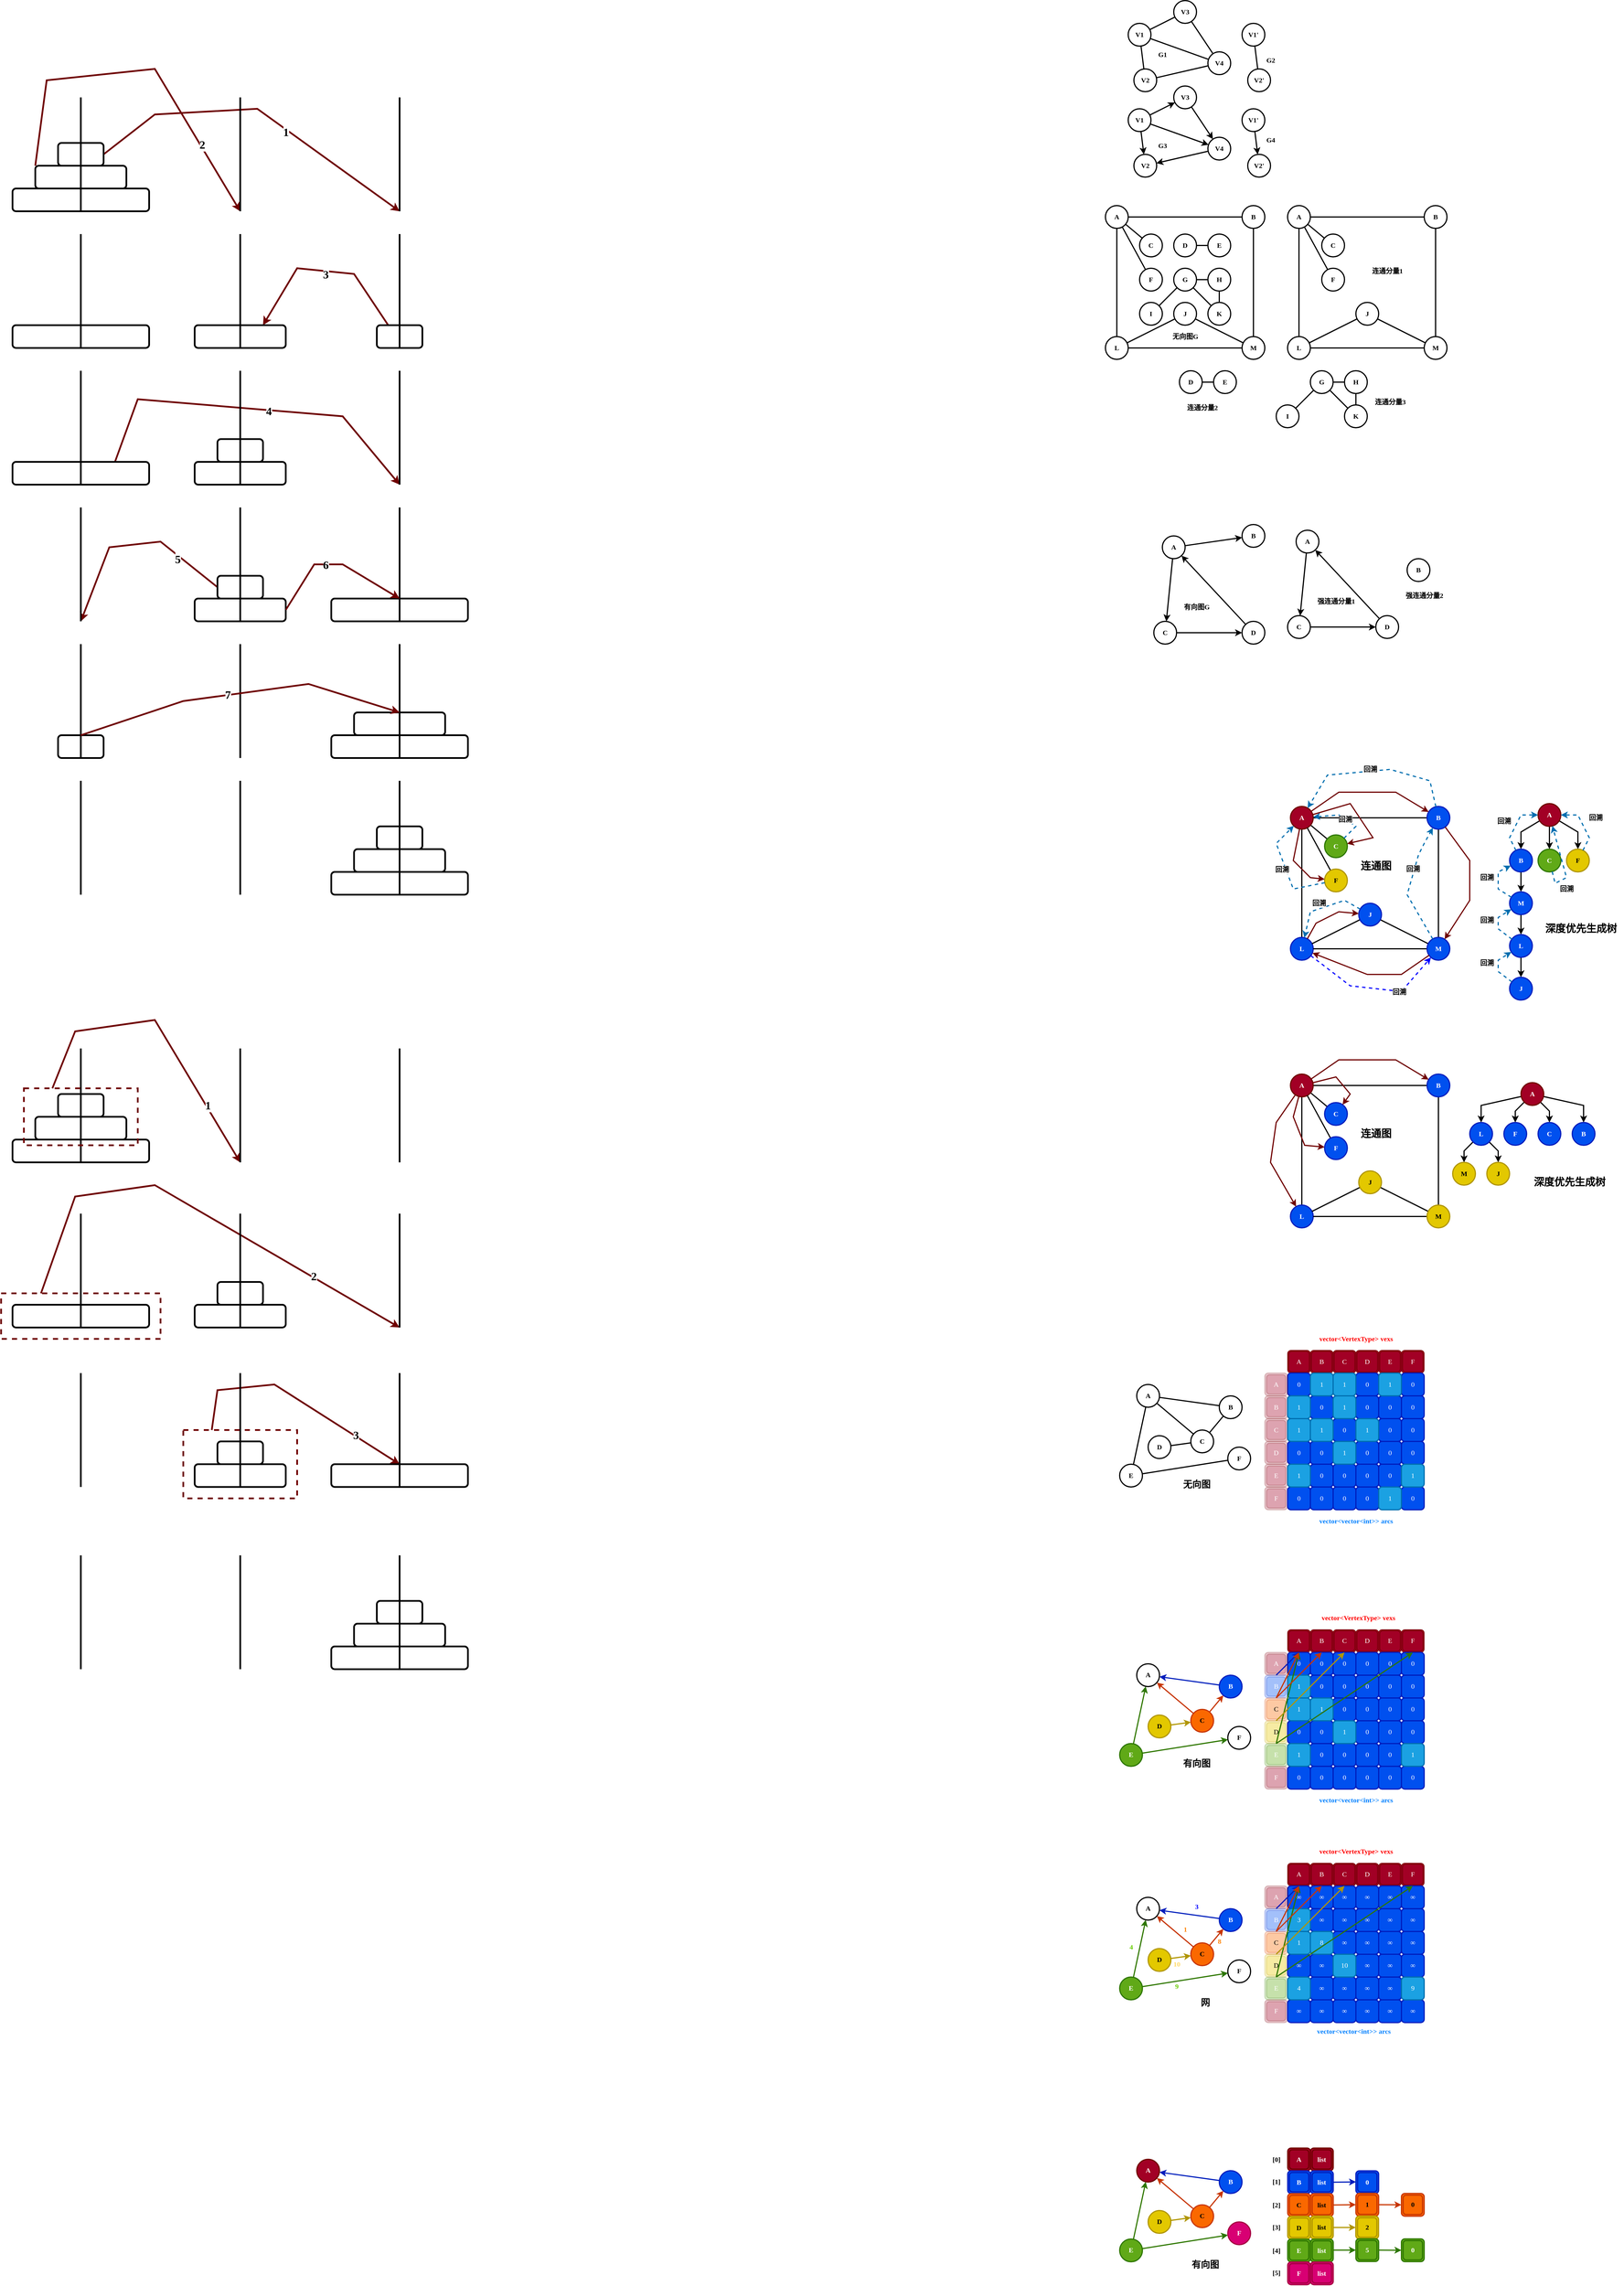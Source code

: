 <mxfile version="22.1.2" type="device">
  <diagram name="第 1 页" id="4qLuklAeGFxvdv6u6yow">
    <mxGraphModel dx="642" dy="387" grid="1" gridSize="10" guides="1" tooltips="1" connect="1" arrows="1" fold="1" page="1" pageScale="1" pageWidth="10000" pageHeight="10000" math="0" shadow="0">
      <root>
        <mxCell id="0" />
        <mxCell id="1" parent="0" />
        <mxCell id="IptE70Cl41YrFZPhkl_w-20" style="rounded=0;orthogonalLoop=1;jettySize=auto;html=1;exitX=1;exitY=0.5;exitDx=0;exitDy=0;strokeWidth=3;fillColor=#a20025;strokeColor=#6F0000;fontStyle=1;fontFamily=Comic Sans MS;" parent="1" source="IptE70Cl41YrFZPhkl_w-2" edge="1">
          <mxGeometry relative="1" as="geometry">
            <mxPoint x="880" y="1440" as="targetPoint" />
            <Array as="points">
              <mxPoint x="450" y="1270" />
              <mxPoint x="630" y="1260" />
            </Array>
          </mxGeometry>
        </mxCell>
        <mxCell id="IptE70Cl41YrFZPhkl_w-22" value="1" style="edgeLabel;html=1;align=center;verticalAlign=middle;resizable=0;points=[];fontStyle=1;fontFamily=Comic Sans MS;fontSize=20;" parent="IptE70Cl41YrFZPhkl_w-20" vertex="1" connectable="0">
          <mxGeometry x="-0.07" y="1" relative="1" as="geometry">
            <mxPoint x="64" y="40" as="offset" />
          </mxGeometry>
        </mxCell>
        <mxCell id="IptE70Cl41YrFZPhkl_w-2" value="" style="rounded=1;whiteSpace=wrap;html=1;strokeWidth=3;fontStyle=1;fontFamily=Comic Sans MS;" parent="1" vertex="1">
          <mxGeometry x="280" y="1320" width="80" height="40" as="geometry" />
        </mxCell>
        <mxCell id="IptE70Cl41YrFZPhkl_w-21" style="rounded=0;orthogonalLoop=1;jettySize=auto;html=1;exitX=0;exitY=0;exitDx=0;exitDy=0;strokeWidth=3;fillColor=#a20025;strokeColor=#6F0000;fontStyle=1;fontFamily=Comic Sans MS;" parent="1" source="IptE70Cl41YrFZPhkl_w-3" edge="1">
          <mxGeometry relative="1" as="geometry">
            <mxPoint x="600" y="1440" as="targetPoint" />
            <Array as="points">
              <mxPoint x="260" y="1210" />
              <mxPoint x="450" y="1190" />
            </Array>
          </mxGeometry>
        </mxCell>
        <mxCell id="IptE70Cl41YrFZPhkl_w-23" value="2" style="edgeLabel;html=1;align=center;verticalAlign=middle;resizable=0;points=[];fontStyle=1;fontFamily=Comic Sans MS;fontSize=20;" parent="IptE70Cl41YrFZPhkl_w-21" vertex="1" connectable="0">
          <mxGeometry x="0.569" y="3" relative="1" as="geometry">
            <mxPoint as="offset" />
          </mxGeometry>
        </mxCell>
        <mxCell id="IptE70Cl41YrFZPhkl_w-3" value="" style="rounded=1;whiteSpace=wrap;html=1;strokeWidth=3;fontStyle=1;fontFamily=Comic Sans MS;" parent="1" vertex="1">
          <mxGeometry x="240" y="1360" width="160" height="40" as="geometry" />
        </mxCell>
        <mxCell id="IptE70Cl41YrFZPhkl_w-4" value="" style="rounded=1;whiteSpace=wrap;html=1;strokeWidth=3;fontStyle=1;fontFamily=Comic Sans MS;" parent="1" vertex="1">
          <mxGeometry x="200" y="1400" width="240" height="40" as="geometry" />
        </mxCell>
        <mxCell id="IptE70Cl41YrFZPhkl_w-5" value="" style="endArrow=none;html=1;rounded=0;strokeWidth=3;fontStyle=1;fontFamily=Comic Sans MS;" parent="1" edge="1">
          <mxGeometry width="50" height="50" relative="1" as="geometry">
            <mxPoint x="320" y="1440" as="sourcePoint" />
            <mxPoint x="320" y="1240" as="targetPoint" />
          </mxGeometry>
        </mxCell>
        <mxCell id="IptE70Cl41YrFZPhkl_w-9" value="" style="endArrow=none;html=1;rounded=0;strokeWidth=3;fontStyle=1;fontFamily=Comic Sans MS;" parent="1" edge="1">
          <mxGeometry width="50" height="50" relative="1" as="geometry">
            <mxPoint x="600" y="1440" as="sourcePoint" />
            <mxPoint x="600" y="1240" as="targetPoint" />
          </mxGeometry>
        </mxCell>
        <mxCell id="IptE70Cl41YrFZPhkl_w-13" value="" style="endArrow=none;html=1;rounded=0;strokeWidth=3;fontStyle=1;fontFamily=Comic Sans MS;" parent="1" edge="1">
          <mxGeometry width="50" height="50" relative="1" as="geometry">
            <mxPoint x="880" y="1440" as="sourcePoint" />
            <mxPoint x="880" y="1240" as="targetPoint" />
          </mxGeometry>
        </mxCell>
        <mxCell id="IptE70Cl41YrFZPhkl_w-24" style="rounded=0;orthogonalLoop=1;jettySize=auto;html=1;strokeWidth=3;fillColor=#a20025;strokeColor=#6F0000;exitX=0.25;exitY=0;exitDx=0;exitDy=0;entryX=0.75;entryY=0;entryDx=0;entryDy=0;fontStyle=1;fontFamily=Comic Sans MS;" parent="1" source="IptE70Cl41YrFZPhkl_w-14" target="IptE70Cl41YrFZPhkl_w-15" edge="1">
          <mxGeometry relative="1" as="geometry">
            <mxPoint x="710" y="1720" as="targetPoint" />
            <mxPoint x="760" y="1640" as="sourcePoint" />
            <Array as="points">
              <mxPoint x="800" y="1550" />
              <mxPoint x="700" y="1540" />
            </Array>
          </mxGeometry>
        </mxCell>
        <mxCell id="IptE70Cl41YrFZPhkl_w-25" value="3" style="edgeLabel;html=1;align=center;verticalAlign=middle;resizable=0;points=[];fontFamily=Comic Sans MS;fontStyle=1;fontSize=20;" parent="IptE70Cl41YrFZPhkl_w-24" vertex="1" connectable="0">
          <mxGeometry x="-0.027" y="5" relative="1" as="geometry">
            <mxPoint as="offset" />
          </mxGeometry>
        </mxCell>
        <mxCell id="IptE70Cl41YrFZPhkl_w-14" value="" style="rounded=1;whiteSpace=wrap;html=1;strokeWidth=3;fontStyle=1;fontFamily=Comic Sans MS;" parent="1" vertex="1">
          <mxGeometry x="840" y="1640" width="80" height="40" as="geometry" />
        </mxCell>
        <mxCell id="IptE70Cl41YrFZPhkl_w-15" value="" style="rounded=1;whiteSpace=wrap;html=1;strokeWidth=3;fontStyle=1;fontFamily=Comic Sans MS;" parent="1" vertex="1">
          <mxGeometry x="520" y="1640" width="160" height="40" as="geometry" />
        </mxCell>
        <mxCell id="IptE70Cl41YrFZPhkl_w-16" value="" style="rounded=1;whiteSpace=wrap;html=1;strokeWidth=3;fontStyle=1;fontFamily=Comic Sans MS;" parent="1" vertex="1">
          <mxGeometry x="200" y="1640" width="240" height="40" as="geometry" />
        </mxCell>
        <mxCell id="IptE70Cl41YrFZPhkl_w-17" value="" style="endArrow=none;html=1;rounded=0;strokeWidth=3;fontStyle=1;fontFamily=Comic Sans MS;" parent="1" edge="1">
          <mxGeometry width="50" height="50" relative="1" as="geometry">
            <mxPoint x="320" y="1680" as="sourcePoint" />
            <mxPoint x="320" y="1480" as="targetPoint" />
          </mxGeometry>
        </mxCell>
        <mxCell id="IptE70Cl41YrFZPhkl_w-18" value="" style="endArrow=none;html=1;rounded=0;strokeWidth=3;fontStyle=1;fontFamily=Comic Sans MS;" parent="1" edge="1">
          <mxGeometry width="50" height="50" relative="1" as="geometry">
            <mxPoint x="600" y="1680" as="sourcePoint" />
            <mxPoint x="600" y="1480" as="targetPoint" />
          </mxGeometry>
        </mxCell>
        <mxCell id="IptE70Cl41YrFZPhkl_w-19" value="" style="endArrow=none;html=1;rounded=0;strokeWidth=3;fontStyle=1;fontFamily=Comic Sans MS;" parent="1" edge="1">
          <mxGeometry width="50" height="50" relative="1" as="geometry">
            <mxPoint x="880" y="1680" as="sourcePoint" />
            <mxPoint x="880" y="1480" as="targetPoint" />
          </mxGeometry>
        </mxCell>
        <mxCell id="IptE70Cl41YrFZPhkl_w-32" style="rounded=0;orthogonalLoop=1;jettySize=auto;html=1;strokeWidth=3;fillColor=#a20025;strokeColor=#6F0000;exitX=0.75;exitY=0;exitDx=0;exitDy=0;fontStyle=1;fontFamily=Comic Sans MS;" parent="1" source="IptE70Cl41YrFZPhkl_w-36" edge="1">
          <mxGeometry relative="1" as="geometry">
            <mxPoint x="880" y="1920" as="targetPoint" />
            <Array as="points">
              <mxPoint x="420" y="1770" />
              <mxPoint x="780" y="1800" />
            </Array>
            <mxPoint x="680" y="1910" as="sourcePoint" />
          </mxGeometry>
        </mxCell>
        <mxCell id="IptE70Cl41YrFZPhkl_w-33" value="4" style="edgeLabel;html=1;align=center;verticalAlign=middle;resizable=0;points=[];fontFamily=Comic Sans MS;fontStyle=1;fontSize=20;" parent="IptE70Cl41YrFZPhkl_w-32" vertex="1" connectable="0">
          <mxGeometry x="-0.027" y="5" relative="1" as="geometry">
            <mxPoint x="39" y="9" as="offset" />
          </mxGeometry>
        </mxCell>
        <mxCell id="IptE70Cl41YrFZPhkl_w-34" value="" style="rounded=1;whiteSpace=wrap;html=1;strokeWidth=3;fontStyle=1;fontFamily=Comic Sans MS;" parent="1" vertex="1">
          <mxGeometry x="560" y="1840" width="80" height="40" as="geometry" />
        </mxCell>
        <mxCell id="IptE70Cl41YrFZPhkl_w-35" value="" style="rounded=1;whiteSpace=wrap;html=1;strokeWidth=3;fontStyle=1;fontFamily=Comic Sans MS;" parent="1" vertex="1">
          <mxGeometry x="520" y="1880" width="160" height="40" as="geometry" />
        </mxCell>
        <mxCell id="IptE70Cl41YrFZPhkl_w-36" value="" style="rounded=1;whiteSpace=wrap;html=1;strokeWidth=3;fontStyle=1;fontFamily=Comic Sans MS;" parent="1" vertex="1">
          <mxGeometry x="200" y="1880" width="240" height="40" as="geometry" />
        </mxCell>
        <mxCell id="IptE70Cl41YrFZPhkl_w-37" value="" style="endArrow=none;html=1;rounded=0;strokeWidth=3;fontStyle=1;fontFamily=Comic Sans MS;" parent="1" edge="1">
          <mxGeometry width="50" height="50" relative="1" as="geometry">
            <mxPoint x="320" y="1920" as="sourcePoint" />
            <mxPoint x="320" y="1720" as="targetPoint" />
          </mxGeometry>
        </mxCell>
        <mxCell id="IptE70Cl41YrFZPhkl_w-38" value="" style="endArrow=none;html=1;rounded=0;strokeWidth=3;fontStyle=1;fontFamily=Comic Sans MS;" parent="1" edge="1">
          <mxGeometry width="50" height="50" relative="1" as="geometry">
            <mxPoint x="600" y="1920" as="sourcePoint" />
            <mxPoint x="600" y="1720" as="targetPoint" />
          </mxGeometry>
        </mxCell>
        <mxCell id="IptE70Cl41YrFZPhkl_w-39" value="" style="endArrow=none;html=1;rounded=0;strokeWidth=3;fontStyle=1;fontFamily=Comic Sans MS;" parent="1" edge="1">
          <mxGeometry width="50" height="50" relative="1" as="geometry">
            <mxPoint x="880" y="1920" as="sourcePoint" />
            <mxPoint x="880" y="1720" as="targetPoint" />
          </mxGeometry>
        </mxCell>
        <mxCell id="IptE70Cl41YrFZPhkl_w-40" style="rounded=0;orthogonalLoop=1;jettySize=auto;html=1;strokeWidth=3;fillColor=#a20025;strokeColor=#6F0000;exitX=0;exitY=0.5;exitDx=0;exitDy=0;fontStyle=1;fontFamily=Comic Sans MS;" parent="1" source="IptE70Cl41YrFZPhkl_w-42" edge="1">
          <mxGeometry relative="1" as="geometry">
            <mxPoint x="320" y="2160" as="targetPoint" />
            <Array as="points">
              <mxPoint x="460" y="2020" />
              <mxPoint x="370" y="2030" />
            </Array>
            <mxPoint x="370" y="2070" as="sourcePoint" />
          </mxGeometry>
        </mxCell>
        <mxCell id="IptE70Cl41YrFZPhkl_w-41" value="5" style="edgeLabel;html=1;align=center;verticalAlign=middle;resizable=0;points=[];fontFamily=Comic Sans MS;fontStyle=1;fontSize=20;" parent="IptE70Cl41YrFZPhkl_w-40" vertex="1" connectable="0">
          <mxGeometry x="-0.027" y="5" relative="1" as="geometry">
            <mxPoint x="75" y="20" as="offset" />
          </mxGeometry>
        </mxCell>
        <mxCell id="IptE70Cl41YrFZPhkl_w-42" value="" style="rounded=1;whiteSpace=wrap;html=1;strokeWidth=3;fontStyle=1;fontFamily=Comic Sans MS;" parent="1" vertex="1">
          <mxGeometry x="560" y="2080" width="80" height="40" as="geometry" />
        </mxCell>
        <mxCell id="IptE70Cl41YrFZPhkl_w-43" value="" style="rounded=1;whiteSpace=wrap;html=1;strokeWidth=3;fontStyle=1;fontFamily=Comic Sans MS;" parent="1" vertex="1">
          <mxGeometry x="520" y="2120" width="160" height="40" as="geometry" />
        </mxCell>
        <mxCell id="IptE70Cl41YrFZPhkl_w-44" value="" style="rounded=1;whiteSpace=wrap;html=1;strokeWidth=3;fontStyle=1;fontFamily=Comic Sans MS;" parent="1" vertex="1">
          <mxGeometry x="760" y="2120" width="240" height="40" as="geometry" />
        </mxCell>
        <mxCell id="IptE70Cl41YrFZPhkl_w-45" value="" style="endArrow=none;html=1;rounded=0;strokeWidth=3;fontStyle=1;fontFamily=Comic Sans MS;" parent="1" edge="1">
          <mxGeometry width="50" height="50" relative="1" as="geometry">
            <mxPoint x="320" y="2160" as="sourcePoint" />
            <mxPoint x="320" y="1960" as="targetPoint" />
          </mxGeometry>
        </mxCell>
        <mxCell id="IptE70Cl41YrFZPhkl_w-46" value="" style="endArrow=none;html=1;rounded=0;strokeWidth=3;fontStyle=1;fontFamily=Comic Sans MS;" parent="1" edge="1">
          <mxGeometry width="50" height="50" relative="1" as="geometry">
            <mxPoint x="600" y="2160" as="sourcePoint" />
            <mxPoint x="600" y="1960" as="targetPoint" />
          </mxGeometry>
        </mxCell>
        <mxCell id="IptE70Cl41YrFZPhkl_w-47" value="" style="endArrow=none;html=1;rounded=0;strokeWidth=3;fontStyle=1;fontFamily=Comic Sans MS;" parent="1" edge="1">
          <mxGeometry width="50" height="50" relative="1" as="geometry">
            <mxPoint x="880" y="2160" as="sourcePoint" />
            <mxPoint x="880" y="1960" as="targetPoint" />
          </mxGeometry>
        </mxCell>
        <mxCell id="IptE70Cl41YrFZPhkl_w-49" style="rounded=0;orthogonalLoop=1;jettySize=auto;html=1;strokeWidth=3;fillColor=#a20025;strokeColor=#6F0000;exitX=1;exitY=0.5;exitDx=0;exitDy=0;fontStyle=1;fontFamily=Comic Sans MS;" parent="1" source="IptE70Cl41YrFZPhkl_w-43" edge="1">
          <mxGeometry relative="1" as="geometry">
            <mxPoint x="880" y="2120" as="targetPoint" />
            <Array as="points">
              <mxPoint x="730" y="2060" />
              <mxPoint x="780" y="2060" />
            </Array>
            <mxPoint x="570" y="2110" as="sourcePoint" />
          </mxGeometry>
        </mxCell>
        <mxCell id="IptE70Cl41YrFZPhkl_w-50" value="6" style="edgeLabel;html=1;align=center;verticalAlign=middle;resizable=0;points=[];fontFamily=Comic Sans MS;fontStyle=1;fontSize=20;" parent="IptE70Cl41YrFZPhkl_w-49" vertex="1" connectable="0">
          <mxGeometry x="-0.027" y="5" relative="1" as="geometry">
            <mxPoint x="-13" y="5" as="offset" />
          </mxGeometry>
        </mxCell>
        <mxCell id="IptE70Cl41YrFZPhkl_w-53" value="" style="rounded=1;whiteSpace=wrap;html=1;strokeWidth=3;fontStyle=1;fontFamily=Comic Sans MS;" parent="1" vertex="1">
          <mxGeometry x="280" y="2360" width="80" height="40" as="geometry" />
        </mxCell>
        <mxCell id="IptE70Cl41YrFZPhkl_w-54" value="" style="rounded=1;whiteSpace=wrap;html=1;strokeWidth=3;fontStyle=1;fontFamily=Comic Sans MS;" parent="1" vertex="1">
          <mxGeometry x="800" y="2320" width="160" height="40" as="geometry" />
        </mxCell>
        <mxCell id="IptE70Cl41YrFZPhkl_w-55" value="" style="rounded=1;whiteSpace=wrap;html=1;strokeWidth=3;fontStyle=1;fontFamily=Comic Sans MS;" parent="1" vertex="1">
          <mxGeometry x="760" y="2360" width="240" height="40" as="geometry" />
        </mxCell>
        <mxCell id="IptE70Cl41YrFZPhkl_w-56" value="" style="endArrow=none;html=1;rounded=0;strokeWidth=3;fontStyle=1;fontFamily=Comic Sans MS;" parent="1" edge="1">
          <mxGeometry width="50" height="50" relative="1" as="geometry">
            <mxPoint x="320" y="2400" as="sourcePoint" />
            <mxPoint x="320" y="2200" as="targetPoint" />
          </mxGeometry>
        </mxCell>
        <mxCell id="IptE70Cl41YrFZPhkl_w-57" value="" style="endArrow=none;html=1;rounded=0;strokeWidth=3;fontStyle=1;fontFamily=Comic Sans MS;" parent="1" edge="1">
          <mxGeometry width="50" height="50" relative="1" as="geometry">
            <mxPoint x="600" y="2400" as="sourcePoint" />
            <mxPoint x="600" y="2200" as="targetPoint" />
          </mxGeometry>
        </mxCell>
        <mxCell id="IptE70Cl41YrFZPhkl_w-58" value="" style="endArrow=none;html=1;rounded=0;strokeWidth=3;fontStyle=1;fontFamily=Comic Sans MS;" parent="1" edge="1">
          <mxGeometry width="50" height="50" relative="1" as="geometry">
            <mxPoint x="880" y="2400" as="sourcePoint" />
            <mxPoint x="880" y="2200" as="targetPoint" />
          </mxGeometry>
        </mxCell>
        <mxCell id="IptE70Cl41YrFZPhkl_w-59" style="rounded=0;orthogonalLoop=1;jettySize=auto;html=1;strokeWidth=3;fillColor=#a20025;strokeColor=#6F0000;entryX=0.5;entryY=0;entryDx=0;entryDy=0;fontStyle=1;fontFamily=Comic Sans MS;" parent="1" target="IptE70Cl41YrFZPhkl_w-54" edge="1">
          <mxGeometry relative="1" as="geometry">
            <mxPoint x="670" y="2370" as="targetPoint" />
            <Array as="points">
              <mxPoint x="500" y="2300" />
              <mxPoint x="720" y="2270" />
            </Array>
            <mxPoint x="320" y="2360" as="sourcePoint" />
          </mxGeometry>
        </mxCell>
        <mxCell id="IptE70Cl41YrFZPhkl_w-60" value="7" style="edgeLabel;html=1;align=center;verticalAlign=middle;resizable=0;points=[];fontFamily=Comic Sans MS;fontStyle=1;fontSize=20;" parent="IptE70Cl41YrFZPhkl_w-59" vertex="1" connectable="0">
          <mxGeometry x="-0.027" y="5" relative="1" as="geometry">
            <mxPoint x="-13" y="5" as="offset" />
          </mxGeometry>
        </mxCell>
        <mxCell id="IptE70Cl41YrFZPhkl_w-61" value="" style="rounded=1;whiteSpace=wrap;html=1;strokeWidth=3;fontStyle=1;fontFamily=Comic Sans MS;" parent="1" vertex="1">
          <mxGeometry x="840" y="2520" width="80" height="40" as="geometry" />
        </mxCell>
        <mxCell id="IptE70Cl41YrFZPhkl_w-62" value="" style="rounded=1;whiteSpace=wrap;html=1;strokeWidth=3;fontStyle=1;fontFamily=Comic Sans MS;" parent="1" vertex="1">
          <mxGeometry x="800" y="2560" width="160" height="40" as="geometry" />
        </mxCell>
        <mxCell id="IptE70Cl41YrFZPhkl_w-63" value="" style="rounded=1;whiteSpace=wrap;html=1;strokeWidth=3;fontStyle=1;fontFamily=Comic Sans MS;" parent="1" vertex="1">
          <mxGeometry x="760" y="2600" width="240" height="40" as="geometry" />
        </mxCell>
        <mxCell id="IptE70Cl41YrFZPhkl_w-64" value="" style="endArrow=none;html=1;rounded=0;strokeWidth=3;fontStyle=1;fontFamily=Comic Sans MS;" parent="1" edge="1">
          <mxGeometry width="50" height="50" relative="1" as="geometry">
            <mxPoint x="320" y="2640" as="sourcePoint" />
            <mxPoint x="320" y="2440" as="targetPoint" />
          </mxGeometry>
        </mxCell>
        <mxCell id="IptE70Cl41YrFZPhkl_w-65" value="" style="endArrow=none;html=1;rounded=0;strokeWidth=3;fontStyle=1;fontFamily=Comic Sans MS;" parent="1" edge="1">
          <mxGeometry width="50" height="50" relative="1" as="geometry">
            <mxPoint x="600" y="2640" as="sourcePoint" />
            <mxPoint x="600" y="2440" as="targetPoint" />
          </mxGeometry>
        </mxCell>
        <mxCell id="IptE70Cl41YrFZPhkl_w-66" value="" style="endArrow=none;html=1;rounded=0;strokeWidth=3;fontStyle=1;fontFamily=Comic Sans MS;" parent="1" edge="1">
          <mxGeometry width="50" height="50" relative="1" as="geometry">
            <mxPoint x="880" y="2640" as="sourcePoint" />
            <mxPoint x="880" y="2440" as="targetPoint" />
          </mxGeometry>
        </mxCell>
        <mxCell id="IptE70Cl41YrFZPhkl_w-71" value="" style="rounded=1;whiteSpace=wrap;html=1;strokeWidth=3;fontStyle=1;fontFamily=Comic Sans MS;" parent="1" vertex="1">
          <mxGeometry x="280" y="2990" width="80" height="40" as="geometry" />
        </mxCell>
        <mxCell id="IptE70Cl41YrFZPhkl_w-72" style="rounded=0;orthogonalLoop=1;jettySize=auto;html=1;exitX=0.25;exitY=0;exitDx=0;exitDy=0;strokeWidth=3;fillColor=#a20025;strokeColor=#6F0000;fontStyle=1;fontFamily=Comic Sans MS;" parent="1" source="IptE70Cl41YrFZPhkl_w-79" edge="1">
          <mxGeometry relative="1" as="geometry">
            <mxPoint x="600" y="3110" as="targetPoint" />
            <Array as="points">
              <mxPoint x="310" y="2880" />
              <mxPoint x="450" y="2860" />
            </Array>
          </mxGeometry>
        </mxCell>
        <mxCell id="IptE70Cl41YrFZPhkl_w-73" value="1" style="edgeLabel;html=1;align=center;verticalAlign=middle;resizable=0;points=[];fontStyle=1;fontFamily=Comic Sans MS;fontSize=20;" parent="IptE70Cl41YrFZPhkl_w-72" vertex="1" connectable="0">
          <mxGeometry x="0.569" y="3" relative="1" as="geometry">
            <mxPoint as="offset" />
          </mxGeometry>
        </mxCell>
        <mxCell id="IptE70Cl41YrFZPhkl_w-74" value="" style="rounded=1;whiteSpace=wrap;html=1;strokeWidth=3;fontStyle=1;fontFamily=Comic Sans MS;" parent="1" vertex="1">
          <mxGeometry x="240" y="3030" width="160" height="40" as="geometry" />
        </mxCell>
        <mxCell id="IptE70Cl41YrFZPhkl_w-75" value="" style="rounded=1;whiteSpace=wrap;html=1;strokeWidth=3;fontStyle=1;fontFamily=Comic Sans MS;" parent="1" vertex="1">
          <mxGeometry x="200" y="3070" width="240" height="40" as="geometry" />
        </mxCell>
        <mxCell id="IptE70Cl41YrFZPhkl_w-76" value="" style="endArrow=none;html=1;rounded=0;strokeWidth=3;fontStyle=1;fontFamily=Comic Sans MS;" parent="1" edge="1">
          <mxGeometry width="50" height="50" relative="1" as="geometry">
            <mxPoint x="320" y="3110" as="sourcePoint" />
            <mxPoint x="320" y="2910" as="targetPoint" />
          </mxGeometry>
        </mxCell>
        <mxCell id="IptE70Cl41YrFZPhkl_w-77" value="" style="endArrow=none;html=1;rounded=0;strokeWidth=3;fontStyle=1;fontFamily=Comic Sans MS;" parent="1" edge="1">
          <mxGeometry width="50" height="50" relative="1" as="geometry">
            <mxPoint x="600" y="3110" as="sourcePoint" />
            <mxPoint x="600" y="2910" as="targetPoint" />
          </mxGeometry>
        </mxCell>
        <mxCell id="IptE70Cl41YrFZPhkl_w-78" value="" style="endArrow=none;html=1;rounded=0;strokeWidth=3;fontStyle=1;fontFamily=Comic Sans MS;" parent="1" edge="1">
          <mxGeometry width="50" height="50" relative="1" as="geometry">
            <mxPoint x="880" y="3110" as="sourcePoint" />
            <mxPoint x="880" y="2910" as="targetPoint" />
          </mxGeometry>
        </mxCell>
        <mxCell id="IptE70Cl41YrFZPhkl_w-79" value="" style="whiteSpace=wrap;html=1;fillColor=none;strokeWidth=3;fontColor=#ffffff;strokeColor=#6F0000;dashed=1;fontStyle=1;fontFamily=Comic Sans MS;" parent="1" vertex="1">
          <mxGeometry x="220" y="2980" width="200" height="100" as="geometry" />
        </mxCell>
        <mxCell id="IptE70Cl41YrFZPhkl_w-80" value="" style="rounded=1;whiteSpace=wrap;html=1;strokeWidth=3;fontStyle=1;fontFamily=Comic Sans MS;" parent="1" vertex="1">
          <mxGeometry x="560" y="3320" width="80" height="40" as="geometry" />
        </mxCell>
        <mxCell id="IptE70Cl41YrFZPhkl_w-81" style="rounded=0;orthogonalLoop=1;jettySize=auto;html=1;exitX=0.25;exitY=0;exitDx=0;exitDy=0;strokeWidth=3;fillColor=#a20025;strokeColor=#6F0000;fontStyle=1;fontFamily=Comic Sans MS;" parent="1" source="IptE70Cl41YrFZPhkl_w-88" edge="1">
          <mxGeometry relative="1" as="geometry">
            <mxPoint x="880" y="3400" as="targetPoint" />
            <Array as="points">
              <mxPoint x="310" y="3170" />
              <mxPoint x="450" y="3150" />
            </Array>
          </mxGeometry>
        </mxCell>
        <mxCell id="IptE70Cl41YrFZPhkl_w-82" value="2" style="edgeLabel;html=1;align=center;verticalAlign=middle;resizable=0;points=[];fontStyle=1;fontFamily=Comic Sans MS;fontSize=20;" parent="IptE70Cl41YrFZPhkl_w-81" vertex="1" connectable="0">
          <mxGeometry x="0.569" y="3" relative="1" as="geometry">
            <mxPoint as="offset" />
          </mxGeometry>
        </mxCell>
        <mxCell id="IptE70Cl41YrFZPhkl_w-83" value="" style="rounded=1;whiteSpace=wrap;html=1;strokeWidth=3;fontStyle=1;fontFamily=Comic Sans MS;" parent="1" vertex="1">
          <mxGeometry x="520" y="3360" width="160" height="40" as="geometry" />
        </mxCell>
        <mxCell id="IptE70Cl41YrFZPhkl_w-84" value="" style="rounded=1;whiteSpace=wrap;html=1;strokeWidth=3;fontStyle=1;fontFamily=Comic Sans MS;" parent="1" vertex="1">
          <mxGeometry x="200" y="3360" width="240" height="40" as="geometry" />
        </mxCell>
        <mxCell id="IptE70Cl41YrFZPhkl_w-85" value="" style="endArrow=none;html=1;rounded=0;strokeWidth=3;fontStyle=1;fontFamily=Comic Sans MS;" parent="1" edge="1">
          <mxGeometry width="50" height="50" relative="1" as="geometry">
            <mxPoint x="320" y="3400" as="sourcePoint" />
            <mxPoint x="320" y="3200" as="targetPoint" />
          </mxGeometry>
        </mxCell>
        <mxCell id="IptE70Cl41YrFZPhkl_w-86" value="" style="endArrow=none;html=1;rounded=0;strokeWidth=3;fontStyle=1;fontFamily=Comic Sans MS;" parent="1" edge="1">
          <mxGeometry width="50" height="50" relative="1" as="geometry">
            <mxPoint x="600" y="3400" as="sourcePoint" />
            <mxPoint x="600" y="3200" as="targetPoint" />
          </mxGeometry>
        </mxCell>
        <mxCell id="IptE70Cl41YrFZPhkl_w-87" value="" style="endArrow=none;html=1;rounded=0;strokeWidth=3;fontStyle=1;fontFamily=Comic Sans MS;" parent="1" edge="1">
          <mxGeometry width="50" height="50" relative="1" as="geometry">
            <mxPoint x="880" y="3400" as="sourcePoint" />
            <mxPoint x="880" y="3200" as="targetPoint" />
          </mxGeometry>
        </mxCell>
        <mxCell id="IptE70Cl41YrFZPhkl_w-88" value="" style="whiteSpace=wrap;html=1;fillColor=none;strokeWidth=3;fontColor=#ffffff;strokeColor=#6F0000;dashed=1;fontStyle=1;fontFamily=Comic Sans MS;" parent="1" vertex="1">
          <mxGeometry x="180" y="3340" width="280" height="80" as="geometry" />
        </mxCell>
        <mxCell id="IptE70Cl41YrFZPhkl_w-98" value="" style="rounded=1;whiteSpace=wrap;html=1;strokeWidth=3;fontStyle=1;fontFamily=Comic Sans MS;" parent="1" vertex="1">
          <mxGeometry x="560" y="3600" width="80" height="40" as="geometry" />
        </mxCell>
        <mxCell id="IptE70Cl41YrFZPhkl_w-99" style="rounded=0;orthogonalLoop=1;jettySize=auto;html=1;exitX=0.25;exitY=0;exitDx=0;exitDy=0;strokeWidth=3;fillColor=#a20025;strokeColor=#6F0000;fontStyle=1;fontFamily=Comic Sans MS;" parent="1" source="IptE70Cl41YrFZPhkl_w-106" edge="1">
          <mxGeometry relative="1" as="geometry">
            <mxPoint x="880" y="3640" as="targetPoint" />
            <Array as="points">
              <mxPoint x="560" y="3510" />
              <mxPoint x="660" y="3500" />
            </Array>
          </mxGeometry>
        </mxCell>
        <mxCell id="IptE70Cl41YrFZPhkl_w-100" value="3" style="edgeLabel;html=1;align=center;verticalAlign=middle;resizable=0;points=[];fontStyle=1;fontFamily=Comic Sans MS;fontSize=20;" parent="IptE70Cl41YrFZPhkl_w-99" vertex="1" connectable="0">
          <mxGeometry x="0.569" y="3" relative="1" as="geometry">
            <mxPoint as="offset" />
          </mxGeometry>
        </mxCell>
        <mxCell id="IptE70Cl41YrFZPhkl_w-101" value="" style="rounded=1;whiteSpace=wrap;html=1;strokeWidth=3;fontStyle=1;fontFamily=Comic Sans MS;" parent="1" vertex="1">
          <mxGeometry x="520" y="3640" width="160" height="40" as="geometry" />
        </mxCell>
        <mxCell id="IptE70Cl41YrFZPhkl_w-102" value="" style="rounded=1;whiteSpace=wrap;html=1;strokeWidth=3;fontStyle=1;fontFamily=Comic Sans MS;" parent="1" vertex="1">
          <mxGeometry x="760" y="3640" width="240" height="40" as="geometry" />
        </mxCell>
        <mxCell id="IptE70Cl41YrFZPhkl_w-103" value="" style="endArrow=none;html=1;rounded=0;strokeWidth=3;fontStyle=1;fontFamily=Comic Sans MS;" parent="1" edge="1">
          <mxGeometry width="50" height="50" relative="1" as="geometry">
            <mxPoint x="320" y="3680" as="sourcePoint" />
            <mxPoint x="320" y="3480" as="targetPoint" />
          </mxGeometry>
        </mxCell>
        <mxCell id="IptE70Cl41YrFZPhkl_w-104" value="" style="endArrow=none;html=1;rounded=0;strokeWidth=3;fontStyle=1;fontFamily=Comic Sans MS;" parent="1" edge="1">
          <mxGeometry width="50" height="50" relative="1" as="geometry">
            <mxPoint x="600" y="3680" as="sourcePoint" />
            <mxPoint x="600" y="3480" as="targetPoint" />
          </mxGeometry>
        </mxCell>
        <mxCell id="IptE70Cl41YrFZPhkl_w-105" value="" style="endArrow=none;html=1;rounded=0;strokeWidth=3;fontStyle=1;fontFamily=Comic Sans MS;" parent="1" edge="1">
          <mxGeometry width="50" height="50" relative="1" as="geometry">
            <mxPoint x="880" y="3680" as="sourcePoint" />
            <mxPoint x="880" y="3480" as="targetPoint" />
          </mxGeometry>
        </mxCell>
        <mxCell id="IptE70Cl41YrFZPhkl_w-106" value="" style="whiteSpace=wrap;html=1;fillColor=none;strokeWidth=3;fontColor=#ffffff;strokeColor=#6F0000;dashed=1;fontStyle=1;fontFamily=Comic Sans MS;" parent="1" vertex="1">
          <mxGeometry x="500" y="3580" width="200" height="120" as="geometry" />
        </mxCell>
        <mxCell id="IptE70Cl41YrFZPhkl_w-107" value="" style="rounded=1;whiteSpace=wrap;html=1;strokeWidth=3;fontStyle=1;fontFamily=Comic Sans MS;" parent="1" vertex="1">
          <mxGeometry x="840" y="3880" width="80" height="40" as="geometry" />
        </mxCell>
        <mxCell id="IptE70Cl41YrFZPhkl_w-110" value="" style="rounded=1;whiteSpace=wrap;html=1;strokeWidth=3;fontStyle=1;fontFamily=Comic Sans MS;" parent="1" vertex="1">
          <mxGeometry x="800" y="3920" width="160" height="40" as="geometry" />
        </mxCell>
        <mxCell id="IptE70Cl41YrFZPhkl_w-111" value="" style="rounded=1;whiteSpace=wrap;html=1;strokeWidth=3;fontStyle=1;fontFamily=Comic Sans MS;" parent="1" vertex="1">
          <mxGeometry x="760" y="3960" width="240" height="40" as="geometry" />
        </mxCell>
        <mxCell id="IptE70Cl41YrFZPhkl_w-112" value="" style="endArrow=none;html=1;rounded=0;strokeWidth=3;fontStyle=1;fontFamily=Comic Sans MS;" parent="1" edge="1">
          <mxGeometry width="50" height="50" relative="1" as="geometry">
            <mxPoint x="320" y="4000" as="sourcePoint" />
            <mxPoint x="320" y="3800" as="targetPoint" />
          </mxGeometry>
        </mxCell>
        <mxCell id="IptE70Cl41YrFZPhkl_w-113" value="" style="endArrow=none;html=1;rounded=0;strokeWidth=3;fontStyle=1;fontFamily=Comic Sans MS;" parent="1" edge="1">
          <mxGeometry width="50" height="50" relative="1" as="geometry">
            <mxPoint x="600" y="4000" as="sourcePoint" />
            <mxPoint x="600" y="3800" as="targetPoint" />
          </mxGeometry>
        </mxCell>
        <mxCell id="IptE70Cl41YrFZPhkl_w-114" value="" style="endArrow=none;html=1;rounded=0;strokeWidth=3;fontStyle=1;fontFamily=Comic Sans MS;" parent="1" edge="1">
          <mxGeometry width="50" height="50" relative="1" as="geometry">
            <mxPoint x="880" y="4000" as="sourcePoint" />
            <mxPoint x="880" y="3800" as="targetPoint" />
          </mxGeometry>
        </mxCell>
        <mxCell id="jYRdBvo0VxYVKVbWoMzO-5" style="rounded=0;orthogonalLoop=1;jettySize=auto;html=1;fontStyle=1;strokeWidth=2;fontFamily=Comic Sans MS;" parent="1" source="jYRdBvo0VxYVKVbWoMzO-1" target="jYRdBvo0VxYVKVbWoMzO-2" edge="1">
          <mxGeometry relative="1" as="geometry" />
        </mxCell>
        <mxCell id="jYRdBvo0VxYVKVbWoMzO-6" style="rounded=0;orthogonalLoop=1;jettySize=auto;html=1;fontStyle=1;strokeWidth=2;fontFamily=Comic Sans MS;" parent="1" source="jYRdBvo0VxYVKVbWoMzO-1" target="jYRdBvo0VxYVKVbWoMzO-4" edge="1">
          <mxGeometry relative="1" as="geometry" />
        </mxCell>
        <mxCell id="jYRdBvo0VxYVKVbWoMzO-10" style="rounded=0;orthogonalLoop=1;jettySize=auto;html=1;fontStyle=1;strokeWidth=2;fontFamily=Comic Sans MS;" parent="1" source="jYRdBvo0VxYVKVbWoMzO-1" target="jYRdBvo0VxYVKVbWoMzO-3" edge="1">
          <mxGeometry relative="1" as="geometry" />
        </mxCell>
        <mxCell id="jYRdBvo0VxYVKVbWoMzO-1" value="V1" style="ellipse;whiteSpace=wrap;html=1;aspect=fixed;fontStyle=1;strokeWidth=2;fontFamily=Comic Sans MS;" parent="1" vertex="1">
          <mxGeometry x="2160" y="1260" width="40" height="40" as="geometry" />
        </mxCell>
        <mxCell id="jYRdBvo0VxYVKVbWoMzO-2" value="V2" style="ellipse;whiteSpace=wrap;html=1;aspect=fixed;fontStyle=1;strokeWidth=2;fontFamily=Comic Sans MS;" parent="1" vertex="1">
          <mxGeometry x="2170" y="1340" width="40" height="40" as="geometry" />
        </mxCell>
        <mxCell id="jYRdBvo0VxYVKVbWoMzO-9" style="rounded=0;orthogonalLoop=1;jettySize=auto;html=1;fontStyle=1;strokeWidth=2;fontFamily=Comic Sans MS;" parent="1" source="jYRdBvo0VxYVKVbWoMzO-3" target="jYRdBvo0VxYVKVbWoMzO-2" edge="1">
          <mxGeometry relative="1" as="geometry" />
        </mxCell>
        <mxCell id="jYRdBvo0VxYVKVbWoMzO-3" value="V4" style="ellipse;whiteSpace=wrap;html=1;aspect=fixed;fontStyle=1;strokeWidth=2;fontFamily=Comic Sans MS;" parent="1" vertex="1">
          <mxGeometry x="2300" y="1310" width="40" height="40" as="geometry" />
        </mxCell>
        <mxCell id="jYRdBvo0VxYVKVbWoMzO-4" value="V3" style="ellipse;whiteSpace=wrap;html=1;aspect=fixed;fontStyle=1;strokeWidth=2;fontFamily=Comic Sans MS;" parent="1" vertex="1">
          <mxGeometry x="2240" y="1220" width="40" height="40" as="geometry" />
        </mxCell>
        <mxCell id="jYRdBvo0VxYVKVbWoMzO-8" style="rounded=0;orthogonalLoop=1;jettySize=auto;html=1;fontStyle=1;strokeWidth=2;fontFamily=Comic Sans MS;" parent="1" source="jYRdBvo0VxYVKVbWoMzO-4" target="jYRdBvo0VxYVKVbWoMzO-3" edge="1">
          <mxGeometry relative="1" as="geometry" />
        </mxCell>
        <mxCell id="jYRdBvo0VxYVKVbWoMzO-13" style="rounded=0;orthogonalLoop=1;jettySize=auto;html=1;strokeWidth=2;fontFamily=Comic Sans MS;" parent="1" source="jYRdBvo0VxYVKVbWoMzO-11" target="jYRdBvo0VxYVKVbWoMzO-12" edge="1">
          <mxGeometry relative="1" as="geometry" />
        </mxCell>
        <mxCell id="jYRdBvo0VxYVKVbWoMzO-11" value="V1&#39;" style="ellipse;whiteSpace=wrap;html=1;aspect=fixed;fontStyle=1;strokeWidth=2;fontFamily=Comic Sans MS;" parent="1" vertex="1">
          <mxGeometry x="2360" y="1260" width="40" height="40" as="geometry" />
        </mxCell>
        <mxCell id="jYRdBvo0VxYVKVbWoMzO-12" value="V2&#39;" style="ellipse;whiteSpace=wrap;html=1;aspect=fixed;fontStyle=1;strokeWidth=2;fontFamily=Comic Sans MS;" parent="1" vertex="1">
          <mxGeometry x="2370" y="1340" width="40" height="40" as="geometry" />
        </mxCell>
        <mxCell id="jYRdBvo0VxYVKVbWoMzO-14" style="rounded=0;orthogonalLoop=1;jettySize=auto;html=1;fontStyle=1;strokeWidth=2;fontFamily=Comic Sans MS;endArrow=none;endFill=0;" parent="1" source="jYRdBvo0VxYVKVbWoMzO-17" target="jYRdBvo0VxYVKVbWoMzO-18" edge="1">
          <mxGeometry relative="1" as="geometry" />
        </mxCell>
        <mxCell id="jYRdBvo0VxYVKVbWoMzO-15" style="rounded=0;orthogonalLoop=1;jettySize=auto;html=1;fontStyle=1;strokeWidth=2;fontFamily=Comic Sans MS;endArrow=none;endFill=0;" parent="1" source="jYRdBvo0VxYVKVbWoMzO-17" target="jYRdBvo0VxYVKVbWoMzO-21" edge="1">
          <mxGeometry relative="1" as="geometry" />
        </mxCell>
        <mxCell id="jYRdBvo0VxYVKVbWoMzO-16" style="rounded=0;orthogonalLoop=1;jettySize=auto;html=1;fontStyle=1;strokeWidth=2;fontFamily=Comic Sans MS;endArrow=none;endFill=0;" parent="1" source="jYRdBvo0VxYVKVbWoMzO-17" target="jYRdBvo0VxYVKVbWoMzO-20" edge="1">
          <mxGeometry relative="1" as="geometry" />
        </mxCell>
        <mxCell id="jYRdBvo0VxYVKVbWoMzO-17" value="V1" style="ellipse;whiteSpace=wrap;html=1;aspect=fixed;fontStyle=1;strokeWidth=2;fontFamily=Comic Sans MS;" parent="1" vertex="1">
          <mxGeometry x="2160" y="1110" width="40" height="40" as="geometry" />
        </mxCell>
        <mxCell id="jYRdBvo0VxYVKVbWoMzO-18" value="V2" style="ellipse;whiteSpace=wrap;html=1;aspect=fixed;fontStyle=1;strokeWidth=2;fontFamily=Comic Sans MS;" parent="1" vertex="1">
          <mxGeometry x="2170" y="1190" width="40" height="40" as="geometry" />
        </mxCell>
        <mxCell id="jYRdBvo0VxYVKVbWoMzO-19" style="rounded=0;orthogonalLoop=1;jettySize=auto;html=1;fontStyle=1;strokeWidth=2;fontFamily=Comic Sans MS;endArrow=none;endFill=0;" parent="1" source="jYRdBvo0VxYVKVbWoMzO-20" target="jYRdBvo0VxYVKVbWoMzO-18" edge="1">
          <mxGeometry relative="1" as="geometry" />
        </mxCell>
        <mxCell id="jYRdBvo0VxYVKVbWoMzO-20" value="V4" style="ellipse;whiteSpace=wrap;html=1;aspect=fixed;fontStyle=1;strokeWidth=2;fontFamily=Comic Sans MS;" parent="1" vertex="1">
          <mxGeometry x="2300" y="1160" width="40" height="40" as="geometry" />
        </mxCell>
        <mxCell id="jYRdBvo0VxYVKVbWoMzO-21" value="V3" style="ellipse;whiteSpace=wrap;html=1;aspect=fixed;fontStyle=1;strokeWidth=2;fontFamily=Comic Sans MS;" parent="1" vertex="1">
          <mxGeometry x="2240" y="1070" width="40" height="40" as="geometry" />
        </mxCell>
        <mxCell id="jYRdBvo0VxYVKVbWoMzO-22" style="rounded=0;orthogonalLoop=1;jettySize=auto;html=1;fontStyle=1;strokeWidth=2;fontFamily=Comic Sans MS;endArrow=none;endFill=0;" parent="1" source="jYRdBvo0VxYVKVbWoMzO-21" target="jYRdBvo0VxYVKVbWoMzO-20" edge="1">
          <mxGeometry relative="1" as="geometry" />
        </mxCell>
        <mxCell id="jYRdBvo0VxYVKVbWoMzO-23" style="rounded=0;orthogonalLoop=1;jettySize=auto;html=1;strokeWidth=2;endArrow=none;endFill=0;fontFamily=Comic Sans MS;" parent="1" source="jYRdBvo0VxYVKVbWoMzO-24" target="jYRdBvo0VxYVKVbWoMzO-25" edge="1">
          <mxGeometry relative="1" as="geometry" />
        </mxCell>
        <mxCell id="jYRdBvo0VxYVKVbWoMzO-24" value="V1&#39;" style="ellipse;whiteSpace=wrap;html=1;aspect=fixed;fontStyle=1;strokeWidth=2;fontFamily=Comic Sans MS;" parent="1" vertex="1">
          <mxGeometry x="2360" y="1110" width="40" height="40" as="geometry" />
        </mxCell>
        <mxCell id="jYRdBvo0VxYVKVbWoMzO-25" value="V2&#39;" style="ellipse;whiteSpace=wrap;html=1;aspect=fixed;fontStyle=1;strokeWidth=2;fontFamily=Comic Sans MS;" parent="1" vertex="1">
          <mxGeometry x="2370" y="1190" width="40" height="40" as="geometry" />
        </mxCell>
        <mxCell id="jYRdBvo0VxYVKVbWoMzO-26" value="G1" style="text;html=1;align=center;verticalAlign=middle;resizable=0;points=[];autosize=1;strokeColor=none;fillColor=none;fontFamily=Comic Sans MS;fontStyle=1" parent="1" vertex="1">
          <mxGeometry x="2200" y="1150" width="40" height="30" as="geometry" />
        </mxCell>
        <mxCell id="jYRdBvo0VxYVKVbWoMzO-27" value="G2" style="text;html=1;align=center;verticalAlign=middle;resizable=0;points=[];autosize=1;strokeColor=none;fillColor=none;fontFamily=Comic Sans MS;fontStyle=1" parent="1" vertex="1">
          <mxGeometry x="2390" y="1160" width="40" height="30" as="geometry" />
        </mxCell>
        <mxCell id="jYRdBvo0VxYVKVbWoMzO-28" value="G3" style="text;html=1;align=center;verticalAlign=middle;resizable=0;points=[];autosize=1;strokeColor=none;fillColor=none;fontFamily=Comic Sans MS;fontStyle=1" parent="1" vertex="1">
          <mxGeometry x="2200" y="1310" width="40" height="30" as="geometry" />
        </mxCell>
        <mxCell id="jYRdBvo0VxYVKVbWoMzO-29" value="G4" style="text;html=1;align=center;verticalAlign=middle;resizable=0;points=[];autosize=1;strokeColor=none;fillColor=none;fontFamily=Comic Sans MS;fontStyle=1" parent="1" vertex="1">
          <mxGeometry x="2390" y="1300" width="40" height="30" as="geometry" />
        </mxCell>
        <mxCell id="bgv04-gCG5UVtlGr81CU-1" style="rounded=0;orthogonalLoop=1;jettySize=auto;html=1;fontStyle=1;strokeWidth=2;fontFamily=Comic Sans MS;endArrow=none;endFill=0;" edge="1" parent="1" source="bgv04-gCG5UVtlGr81CU-4" target="bgv04-gCG5UVtlGr81CU-5">
          <mxGeometry relative="1" as="geometry" />
        </mxCell>
        <mxCell id="bgv04-gCG5UVtlGr81CU-2" style="rounded=0;orthogonalLoop=1;jettySize=auto;html=1;fontStyle=1;strokeWidth=2;fontFamily=Comic Sans MS;endArrow=none;endFill=0;" edge="1" parent="1" source="bgv04-gCG5UVtlGr81CU-4" target="bgv04-gCG5UVtlGr81CU-8">
          <mxGeometry relative="1" as="geometry" />
        </mxCell>
        <mxCell id="bgv04-gCG5UVtlGr81CU-3" style="rounded=0;orthogonalLoop=1;jettySize=auto;html=1;fontStyle=1;strokeWidth=2;fontFamily=Comic Sans MS;endArrow=none;endFill=0;" edge="1" parent="1" source="bgv04-gCG5UVtlGr81CU-4" target="bgv04-gCG5UVtlGr81CU-7">
          <mxGeometry relative="1" as="geometry" />
        </mxCell>
        <mxCell id="bgv04-gCG5UVtlGr81CU-4" value="A" style="ellipse;whiteSpace=wrap;html=1;aspect=fixed;fontStyle=1;strokeWidth=2;fontFamily=Comic Sans MS;" vertex="1" parent="1">
          <mxGeometry x="2120" y="1430" width="40" height="40" as="geometry" />
        </mxCell>
        <mxCell id="bgv04-gCG5UVtlGr81CU-5" value="L" style="ellipse;whiteSpace=wrap;html=1;aspect=fixed;fontStyle=1;strokeWidth=2;fontFamily=Comic Sans MS;" vertex="1" parent="1">
          <mxGeometry x="2120" y="1660" width="40" height="40" as="geometry" />
        </mxCell>
        <mxCell id="bgv04-gCG5UVtlGr81CU-12" style="rounded=0;orthogonalLoop=1;jettySize=auto;html=1;strokeWidth=2;endArrow=none;endFill=0;fontFamily=Comic Sans MS;" edge="1" parent="1" source="bgv04-gCG5UVtlGr81CU-4" target="bgv04-gCG5UVtlGr81CU-11">
          <mxGeometry relative="1" as="geometry" />
        </mxCell>
        <mxCell id="bgv04-gCG5UVtlGr81CU-7" value="C" style="ellipse;whiteSpace=wrap;html=1;aspect=fixed;fontStyle=1;strokeWidth=2;fontFamily=Comic Sans MS;" vertex="1" parent="1">
          <mxGeometry x="2180" y="1480" width="40" height="40" as="geometry" />
        </mxCell>
        <mxCell id="bgv04-gCG5UVtlGr81CU-23" style="rounded=0;orthogonalLoop=1;jettySize=auto;html=1;strokeWidth=2;endArrow=none;endFill=0;fontFamily=Comic Sans MS;" edge="1" parent="1" source="bgv04-gCG5UVtlGr81CU-8" target="bgv04-gCG5UVtlGr81CU-22">
          <mxGeometry relative="1" as="geometry" />
        </mxCell>
        <mxCell id="bgv04-gCG5UVtlGr81CU-8" value="B" style="ellipse;whiteSpace=wrap;html=1;aspect=fixed;fontStyle=1;strokeWidth=2;fontFamily=Comic Sans MS;" vertex="1" parent="1">
          <mxGeometry x="2360" y="1430" width="40" height="40" as="geometry" />
        </mxCell>
        <mxCell id="bgv04-gCG5UVtlGr81CU-10" value="无向图G" style="text;html=1;align=center;verticalAlign=middle;resizable=0;points=[];autosize=1;strokeColor=none;fillColor=none;fontFamily=Comic Sans MS;fontStyle=1" vertex="1" parent="1">
          <mxGeometry x="2225" y="1645" width="70" height="30" as="geometry" />
        </mxCell>
        <mxCell id="bgv04-gCG5UVtlGr81CU-11" value="F" style="ellipse;whiteSpace=wrap;html=1;aspect=fixed;fontStyle=1;strokeWidth=2;fontFamily=Comic Sans MS;" vertex="1" parent="1">
          <mxGeometry x="2180" y="1540" width="40" height="40" as="geometry" />
        </mxCell>
        <mxCell id="bgv04-gCG5UVtlGr81CU-13" value="I" style="ellipse;whiteSpace=wrap;html=1;aspect=fixed;fontStyle=1;strokeWidth=2;fontFamily=Comic Sans MS;" vertex="1" parent="1">
          <mxGeometry x="2180" y="1600" width="40" height="40" as="geometry" />
        </mxCell>
        <mxCell id="bgv04-gCG5UVtlGr81CU-20" style="rounded=0;orthogonalLoop=1;jettySize=auto;html=1;strokeWidth=2;endArrow=none;endFill=0;fontFamily=Comic Sans MS;" edge="1" parent="1" source="bgv04-gCG5UVtlGr81CU-14" target="bgv04-gCG5UVtlGr81CU-13">
          <mxGeometry relative="1" as="geometry" />
        </mxCell>
        <mxCell id="bgv04-gCG5UVtlGr81CU-27" style="rounded=0;orthogonalLoop=1;jettySize=auto;html=1;endArrow=none;endFill=0;strokeWidth=2;fontFamily=Comic Sans MS;" edge="1" parent="1" source="bgv04-gCG5UVtlGr81CU-14" target="bgv04-gCG5UVtlGr81CU-15">
          <mxGeometry relative="1" as="geometry" />
        </mxCell>
        <mxCell id="bgv04-gCG5UVtlGr81CU-14" value="G" style="ellipse;whiteSpace=wrap;html=1;aspect=fixed;fontStyle=1;strokeWidth=2;fontFamily=Comic Sans MS;" vertex="1" parent="1">
          <mxGeometry x="2240" y="1540" width="40" height="40" as="geometry" />
        </mxCell>
        <mxCell id="bgv04-gCG5UVtlGr81CU-15" value="H" style="ellipse;whiteSpace=wrap;html=1;aspect=fixed;fontStyle=1;strokeWidth=2;fontFamily=Comic Sans MS;" vertex="1" parent="1">
          <mxGeometry x="2300" y="1540" width="40" height="40" as="geometry" />
        </mxCell>
        <mxCell id="bgv04-gCG5UVtlGr81CU-17" style="rounded=0;orthogonalLoop=1;jettySize=auto;html=1;strokeWidth=2;endArrow=none;endFill=0;fontFamily=Comic Sans MS;" edge="1" parent="1" source="bgv04-gCG5UVtlGr81CU-16" target="bgv04-gCG5UVtlGr81CU-14">
          <mxGeometry relative="1" as="geometry" />
        </mxCell>
        <mxCell id="bgv04-gCG5UVtlGr81CU-26" style="rounded=0;orthogonalLoop=1;jettySize=auto;html=1;endArrow=none;endFill=0;strokeWidth=2;fontFamily=Comic Sans MS;" edge="1" parent="1" source="bgv04-gCG5UVtlGr81CU-16" target="bgv04-gCG5UVtlGr81CU-15">
          <mxGeometry relative="1" as="geometry" />
        </mxCell>
        <mxCell id="bgv04-gCG5UVtlGr81CU-16" value="K" style="ellipse;whiteSpace=wrap;html=1;aspect=fixed;fontStyle=1;strokeWidth=2;fontFamily=Comic Sans MS;" vertex="1" parent="1">
          <mxGeometry x="2300" y="1600" width="40" height="40" as="geometry" />
        </mxCell>
        <mxCell id="bgv04-gCG5UVtlGr81CU-25" style="rounded=0;orthogonalLoop=1;jettySize=auto;html=1;strokeWidth=2;endArrow=none;endFill=0;fontFamily=Comic Sans MS;" edge="1" parent="1" source="bgv04-gCG5UVtlGr81CU-18" target="bgv04-gCG5UVtlGr81CU-19">
          <mxGeometry relative="1" as="geometry" />
        </mxCell>
        <mxCell id="bgv04-gCG5UVtlGr81CU-18" value="D" style="ellipse;whiteSpace=wrap;html=1;aspect=fixed;fontStyle=1;strokeWidth=2;fontFamily=Comic Sans MS;" vertex="1" parent="1">
          <mxGeometry x="2250" y="1720" width="40" height="40" as="geometry" />
        </mxCell>
        <mxCell id="bgv04-gCG5UVtlGr81CU-19" value="E" style="ellipse;whiteSpace=wrap;html=1;aspect=fixed;fontStyle=1;strokeWidth=2;fontFamily=Comic Sans MS;" vertex="1" parent="1">
          <mxGeometry x="2310" y="1720" width="40" height="40" as="geometry" />
        </mxCell>
        <mxCell id="bgv04-gCG5UVtlGr81CU-28" style="rounded=0;orthogonalLoop=1;jettySize=auto;html=1;strokeWidth=2;endArrow=none;endFill=0;fontFamily=Comic Sans MS;" edge="1" parent="1" source="bgv04-gCG5UVtlGr81CU-21" target="bgv04-gCG5UVtlGr81CU-5">
          <mxGeometry relative="1" as="geometry" />
        </mxCell>
        <mxCell id="bgv04-gCG5UVtlGr81CU-29" style="rounded=0;orthogonalLoop=1;jettySize=auto;html=1;strokeWidth=2;endArrow=none;endFill=0;fontFamily=Comic Sans MS;" edge="1" parent="1" source="bgv04-gCG5UVtlGr81CU-21" target="bgv04-gCG5UVtlGr81CU-22">
          <mxGeometry relative="1" as="geometry" />
        </mxCell>
        <mxCell id="bgv04-gCG5UVtlGr81CU-21" value="J" style="ellipse;whiteSpace=wrap;html=1;aspect=fixed;fontStyle=1;strokeWidth=2;fontFamily=Comic Sans MS;" vertex="1" parent="1">
          <mxGeometry x="2240" y="1600" width="40" height="40" as="geometry" />
        </mxCell>
        <mxCell id="bgv04-gCG5UVtlGr81CU-24" style="rounded=0;orthogonalLoop=1;jettySize=auto;html=1;strokeWidth=2;endArrow=none;endFill=0;fontFamily=Comic Sans MS;" edge="1" parent="1" source="bgv04-gCG5UVtlGr81CU-22" target="bgv04-gCG5UVtlGr81CU-5">
          <mxGeometry relative="1" as="geometry" />
        </mxCell>
        <mxCell id="bgv04-gCG5UVtlGr81CU-22" value="M" style="ellipse;whiteSpace=wrap;html=1;aspect=fixed;fontStyle=1;strokeWidth=2;fontFamily=Comic Sans MS;" vertex="1" parent="1">
          <mxGeometry x="2360" y="1660" width="40" height="40" as="geometry" />
        </mxCell>
        <mxCell id="bgv04-gCG5UVtlGr81CU-57" style="rounded=0;orthogonalLoop=1;jettySize=auto;html=1;fontStyle=1;strokeWidth=2;fontFamily=Comic Sans MS;endArrow=none;endFill=0;" edge="1" parent="1" source="bgv04-gCG5UVtlGr81CU-60" target="bgv04-gCG5UVtlGr81CU-61">
          <mxGeometry relative="1" as="geometry" />
        </mxCell>
        <mxCell id="bgv04-gCG5UVtlGr81CU-58" style="rounded=0;orthogonalLoop=1;jettySize=auto;html=1;fontStyle=1;strokeWidth=2;fontFamily=Comic Sans MS;endArrow=none;endFill=0;" edge="1" parent="1" source="bgv04-gCG5UVtlGr81CU-60" target="bgv04-gCG5UVtlGr81CU-65">
          <mxGeometry relative="1" as="geometry" />
        </mxCell>
        <mxCell id="bgv04-gCG5UVtlGr81CU-59" style="rounded=0;orthogonalLoop=1;jettySize=auto;html=1;fontStyle=1;strokeWidth=2;fontFamily=Comic Sans MS;endArrow=none;endFill=0;" edge="1" parent="1" source="bgv04-gCG5UVtlGr81CU-60" target="bgv04-gCG5UVtlGr81CU-63">
          <mxGeometry relative="1" as="geometry" />
        </mxCell>
        <mxCell id="bgv04-gCG5UVtlGr81CU-60" value="A" style="ellipse;whiteSpace=wrap;html=1;aspect=fixed;fontStyle=1;strokeWidth=2;fontFamily=Comic Sans MS;" vertex="1" parent="1">
          <mxGeometry x="2440" y="1430" width="40" height="40" as="geometry" />
        </mxCell>
        <mxCell id="bgv04-gCG5UVtlGr81CU-61" value="L" style="ellipse;whiteSpace=wrap;html=1;aspect=fixed;fontStyle=1;strokeWidth=2;fontFamily=Comic Sans MS;" vertex="1" parent="1">
          <mxGeometry x="2440" y="1660" width="40" height="40" as="geometry" />
        </mxCell>
        <mxCell id="bgv04-gCG5UVtlGr81CU-62" style="rounded=0;orthogonalLoop=1;jettySize=auto;html=1;strokeWidth=2;endArrow=none;endFill=0;fontFamily=Comic Sans MS;" edge="1" parent="1" source="bgv04-gCG5UVtlGr81CU-60" target="bgv04-gCG5UVtlGr81CU-66">
          <mxGeometry relative="1" as="geometry" />
        </mxCell>
        <mxCell id="bgv04-gCG5UVtlGr81CU-63" value="C" style="ellipse;whiteSpace=wrap;html=1;aspect=fixed;fontStyle=1;strokeWidth=2;fontFamily=Comic Sans MS;" vertex="1" parent="1">
          <mxGeometry x="2500" y="1480" width="40" height="40" as="geometry" />
        </mxCell>
        <mxCell id="bgv04-gCG5UVtlGr81CU-64" style="rounded=0;orthogonalLoop=1;jettySize=auto;html=1;strokeWidth=2;endArrow=none;endFill=0;fontFamily=Comic Sans MS;" edge="1" parent="1" source="bgv04-gCG5UVtlGr81CU-65" target="bgv04-gCG5UVtlGr81CU-71">
          <mxGeometry relative="1" as="geometry" />
        </mxCell>
        <mxCell id="bgv04-gCG5UVtlGr81CU-65" value="B" style="ellipse;whiteSpace=wrap;html=1;aspect=fixed;fontStyle=1;strokeWidth=2;fontFamily=Comic Sans MS;" vertex="1" parent="1">
          <mxGeometry x="2680" y="1430" width="40" height="40" as="geometry" />
        </mxCell>
        <mxCell id="bgv04-gCG5UVtlGr81CU-66" value="F" style="ellipse;whiteSpace=wrap;html=1;aspect=fixed;fontStyle=1;strokeWidth=2;fontFamily=Comic Sans MS;" vertex="1" parent="1">
          <mxGeometry x="2500" y="1540" width="40" height="40" as="geometry" />
        </mxCell>
        <mxCell id="bgv04-gCG5UVtlGr81CU-67" style="rounded=0;orthogonalLoop=1;jettySize=auto;html=1;strokeWidth=2;endArrow=none;endFill=0;fontFamily=Comic Sans MS;" edge="1" parent="1" source="bgv04-gCG5UVtlGr81CU-69" target="bgv04-gCG5UVtlGr81CU-61">
          <mxGeometry relative="1" as="geometry" />
        </mxCell>
        <mxCell id="bgv04-gCG5UVtlGr81CU-68" style="rounded=0;orthogonalLoop=1;jettySize=auto;html=1;strokeWidth=2;endArrow=none;endFill=0;fontFamily=Comic Sans MS;" edge="1" parent="1" source="bgv04-gCG5UVtlGr81CU-69" target="bgv04-gCG5UVtlGr81CU-71">
          <mxGeometry relative="1" as="geometry" />
        </mxCell>
        <mxCell id="bgv04-gCG5UVtlGr81CU-69" value="J" style="ellipse;whiteSpace=wrap;html=1;aspect=fixed;fontStyle=1;strokeWidth=2;fontFamily=Comic Sans MS;" vertex="1" parent="1">
          <mxGeometry x="2560" y="1600" width="40" height="40" as="geometry" />
        </mxCell>
        <mxCell id="bgv04-gCG5UVtlGr81CU-70" style="rounded=0;orthogonalLoop=1;jettySize=auto;html=1;strokeWidth=2;endArrow=none;endFill=0;fontFamily=Comic Sans MS;" edge="1" parent="1" source="bgv04-gCG5UVtlGr81CU-71" target="bgv04-gCG5UVtlGr81CU-61">
          <mxGeometry relative="1" as="geometry" />
        </mxCell>
        <mxCell id="bgv04-gCG5UVtlGr81CU-71" value="M" style="ellipse;whiteSpace=wrap;html=1;aspect=fixed;fontStyle=1;strokeWidth=2;fontFamily=Comic Sans MS;" vertex="1" parent="1">
          <mxGeometry x="2680" y="1660" width="40" height="40" as="geometry" />
        </mxCell>
        <mxCell id="bgv04-gCG5UVtlGr81CU-72" value="I" style="ellipse;whiteSpace=wrap;html=1;aspect=fixed;fontStyle=1;strokeWidth=2;fontFamily=Comic Sans MS;" vertex="1" parent="1">
          <mxGeometry x="2420" y="1780" width="40" height="40" as="geometry" />
        </mxCell>
        <mxCell id="bgv04-gCG5UVtlGr81CU-73" style="rounded=0;orthogonalLoop=1;jettySize=auto;html=1;strokeWidth=2;endArrow=none;endFill=0;fontFamily=Comic Sans MS;" edge="1" parent="1" source="bgv04-gCG5UVtlGr81CU-75" target="bgv04-gCG5UVtlGr81CU-72">
          <mxGeometry relative="1" as="geometry" />
        </mxCell>
        <mxCell id="bgv04-gCG5UVtlGr81CU-74" style="rounded=0;orthogonalLoop=1;jettySize=auto;html=1;endArrow=none;endFill=0;strokeWidth=2;fontFamily=Comic Sans MS;" edge="1" parent="1" source="bgv04-gCG5UVtlGr81CU-75" target="bgv04-gCG5UVtlGr81CU-76">
          <mxGeometry relative="1" as="geometry" />
        </mxCell>
        <mxCell id="bgv04-gCG5UVtlGr81CU-75" value="G" style="ellipse;whiteSpace=wrap;html=1;aspect=fixed;fontStyle=1;strokeWidth=2;fontFamily=Comic Sans MS;" vertex="1" parent="1">
          <mxGeometry x="2480" y="1720" width="40" height="40" as="geometry" />
        </mxCell>
        <mxCell id="bgv04-gCG5UVtlGr81CU-76" value="H" style="ellipse;whiteSpace=wrap;html=1;aspect=fixed;fontStyle=1;strokeWidth=2;fontFamily=Comic Sans MS;" vertex="1" parent="1">
          <mxGeometry x="2540" y="1720" width="40" height="40" as="geometry" />
        </mxCell>
        <mxCell id="bgv04-gCG5UVtlGr81CU-77" style="rounded=0;orthogonalLoop=1;jettySize=auto;html=1;strokeWidth=2;endArrow=none;endFill=0;fontFamily=Comic Sans MS;" edge="1" parent="1" source="bgv04-gCG5UVtlGr81CU-79" target="bgv04-gCG5UVtlGr81CU-75">
          <mxGeometry relative="1" as="geometry" />
        </mxCell>
        <mxCell id="bgv04-gCG5UVtlGr81CU-78" style="rounded=0;orthogonalLoop=1;jettySize=auto;html=1;endArrow=none;endFill=0;strokeWidth=2;fontFamily=Comic Sans MS;" edge="1" parent="1" source="bgv04-gCG5UVtlGr81CU-79" target="bgv04-gCG5UVtlGr81CU-76">
          <mxGeometry relative="1" as="geometry" />
        </mxCell>
        <mxCell id="bgv04-gCG5UVtlGr81CU-79" value="K" style="ellipse;whiteSpace=wrap;html=1;aspect=fixed;fontStyle=1;strokeWidth=2;fontFamily=Comic Sans MS;" vertex="1" parent="1">
          <mxGeometry x="2540" y="1780" width="40" height="40" as="geometry" />
        </mxCell>
        <mxCell id="bgv04-gCG5UVtlGr81CU-80" value="连通分量1" style="text;html=1;align=center;verticalAlign=middle;resizable=0;points=[];autosize=1;strokeColor=none;fillColor=none;fontFamily=Comic Sans MS;fontStyle=1" vertex="1" parent="1">
          <mxGeometry x="2575" y="1530" width="80" height="30" as="geometry" />
        </mxCell>
        <mxCell id="bgv04-gCG5UVtlGr81CU-81" value="连通分量2" style="text;html=1;align=center;verticalAlign=middle;resizable=0;points=[];autosize=1;strokeColor=none;fillColor=none;fontFamily=Comic Sans MS;fontStyle=1" vertex="1" parent="1">
          <mxGeometry x="2250" y="1770" width="80" height="30" as="geometry" />
        </mxCell>
        <mxCell id="bgv04-gCG5UVtlGr81CU-82" value="连通分量3" style="text;html=1;align=center;verticalAlign=middle;resizable=0;points=[];autosize=1;strokeColor=none;fillColor=none;fontFamily=Comic Sans MS;fontStyle=1" vertex="1" parent="1">
          <mxGeometry x="2580" y="1760" width="80" height="30" as="geometry" />
        </mxCell>
        <mxCell id="bgv04-gCG5UVtlGr81CU-83" style="rounded=0;orthogonalLoop=1;jettySize=auto;html=1;strokeWidth=2;endArrow=none;endFill=0;fontFamily=Comic Sans MS;" edge="1" parent="1" source="bgv04-gCG5UVtlGr81CU-84" target="bgv04-gCG5UVtlGr81CU-85">
          <mxGeometry relative="1" as="geometry" />
        </mxCell>
        <mxCell id="bgv04-gCG5UVtlGr81CU-84" value="D" style="ellipse;whiteSpace=wrap;html=1;aspect=fixed;fontStyle=1;strokeWidth=2;fontFamily=Comic Sans MS;" vertex="1" parent="1">
          <mxGeometry x="2240" y="1480" width="40" height="40" as="geometry" />
        </mxCell>
        <mxCell id="bgv04-gCG5UVtlGr81CU-85" value="E" style="ellipse;whiteSpace=wrap;html=1;aspect=fixed;fontStyle=1;strokeWidth=2;fontFamily=Comic Sans MS;" vertex="1" parent="1">
          <mxGeometry x="2300" y="1480" width="40" height="40" as="geometry" />
        </mxCell>
        <mxCell id="bgv04-gCG5UVtlGr81CU-86" style="rounded=0;orthogonalLoop=1;jettySize=auto;html=1;fontStyle=1;strokeWidth=2;fontFamily=Comic Sans MS;" edge="1" source="bgv04-gCG5UVtlGr81CU-90" target="bgv04-gCG5UVtlGr81CU-89" parent="1">
          <mxGeometry relative="1" as="geometry">
            <mxPoint x="2350" y="2260" as="targetPoint" />
          </mxGeometry>
        </mxCell>
        <mxCell id="bgv04-gCG5UVtlGr81CU-87" style="rounded=0;orthogonalLoop=1;jettySize=auto;html=1;fontStyle=1;strokeWidth=2;fontFamily=Comic Sans MS;" edge="1" source="bgv04-gCG5UVtlGr81CU-89" target="bgv04-gCG5UVtlGr81CU-93" parent="1">
          <mxGeometry relative="1" as="geometry" />
        </mxCell>
        <mxCell id="bgv04-gCG5UVtlGr81CU-89" value="D" style="ellipse;whiteSpace=wrap;html=1;aspect=fixed;fontStyle=1;strokeWidth=2;fontFamily=Comic Sans MS;" vertex="1" parent="1">
          <mxGeometry x="2360" y="2160" width="40" height="40" as="geometry" />
        </mxCell>
        <mxCell id="bgv04-gCG5UVtlGr81CU-90" value="C" style="ellipse;whiteSpace=wrap;html=1;aspect=fixed;fontStyle=1;strokeWidth=2;fontFamily=Comic Sans MS;" vertex="1" parent="1">
          <mxGeometry x="2205" y="2160" width="40" height="40" as="geometry" />
        </mxCell>
        <mxCell id="bgv04-gCG5UVtlGr81CU-91" style="rounded=0;orthogonalLoop=1;jettySize=auto;html=1;fontStyle=1;strokeWidth=2;fontFamily=Comic Sans MS;" edge="1" source="bgv04-gCG5UVtlGr81CU-93" target="bgv04-gCG5UVtlGr81CU-90" parent="1">
          <mxGeometry relative="1" as="geometry" />
        </mxCell>
        <mxCell id="bgv04-gCG5UVtlGr81CU-92" value="B" style="ellipse;whiteSpace=wrap;html=1;aspect=fixed;fontStyle=1;strokeWidth=2;fontFamily=Comic Sans MS;" vertex="1" parent="1">
          <mxGeometry x="2360" y="1990" width="40" height="40" as="geometry" />
        </mxCell>
        <mxCell id="bgv04-gCG5UVtlGr81CU-93" value="A" style="ellipse;whiteSpace=wrap;html=1;aspect=fixed;fontStyle=1;strokeWidth=2;fontFamily=Comic Sans MS;" vertex="1" parent="1">
          <mxGeometry x="2220" y="2010" width="40" height="40" as="geometry" />
        </mxCell>
        <mxCell id="bgv04-gCG5UVtlGr81CU-94" style="rounded=0;orthogonalLoop=1;jettySize=auto;html=1;fontStyle=1;strokeWidth=2;fontFamily=Comic Sans MS;" edge="1" source="bgv04-gCG5UVtlGr81CU-93" target="bgv04-gCG5UVtlGr81CU-92" parent="1">
          <mxGeometry relative="1" as="geometry" />
        </mxCell>
        <mxCell id="bgv04-gCG5UVtlGr81CU-98" value="有向图G" style="text;html=1;align=center;verticalAlign=middle;resizable=0;points=[];autosize=1;strokeColor=none;fillColor=none;fontFamily=Comic Sans MS;fontStyle=1" vertex="1" parent="1">
          <mxGeometry x="2245" y="2120" width="70" height="30" as="geometry" />
        </mxCell>
        <mxCell id="bgv04-gCG5UVtlGr81CU-99" value="强连通分量1" style="text;html=1;align=center;verticalAlign=middle;resizable=0;points=[];autosize=1;strokeColor=none;fillColor=none;fontFamily=Comic Sans MS;fontStyle=1" vertex="1" parent="1">
          <mxGeometry x="2480" y="2110" width="90" height="30" as="geometry" />
        </mxCell>
        <mxCell id="bgv04-gCG5UVtlGr81CU-100" value="强连通分量2" style="text;html=1;align=center;verticalAlign=middle;resizable=0;points=[];autosize=1;strokeColor=none;fillColor=none;fontFamily=Comic Sans MS;fontStyle=1" vertex="1" parent="1">
          <mxGeometry x="2635" y="2100" width="90" height="30" as="geometry" />
        </mxCell>
        <mxCell id="bgv04-gCG5UVtlGr81CU-101" style="rounded=0;orthogonalLoop=1;jettySize=auto;html=1;fontStyle=1;strokeWidth=2;fontFamily=Comic Sans MS;" edge="1" parent="1" source="bgv04-gCG5UVtlGr81CU-104" target="bgv04-gCG5UVtlGr81CU-103">
          <mxGeometry relative="1" as="geometry">
            <mxPoint x="2585" y="2250" as="targetPoint" />
          </mxGeometry>
        </mxCell>
        <mxCell id="bgv04-gCG5UVtlGr81CU-102" style="rounded=0;orthogonalLoop=1;jettySize=auto;html=1;fontStyle=1;strokeWidth=2;fontFamily=Comic Sans MS;" edge="1" parent="1" source="bgv04-gCG5UVtlGr81CU-103" target="bgv04-gCG5UVtlGr81CU-106">
          <mxGeometry relative="1" as="geometry" />
        </mxCell>
        <mxCell id="bgv04-gCG5UVtlGr81CU-103" value="D" style="ellipse;whiteSpace=wrap;html=1;aspect=fixed;fontStyle=1;strokeWidth=2;fontFamily=Comic Sans MS;" vertex="1" parent="1">
          <mxGeometry x="2595" y="2150" width="40" height="40" as="geometry" />
        </mxCell>
        <mxCell id="bgv04-gCG5UVtlGr81CU-104" value="C" style="ellipse;whiteSpace=wrap;html=1;aspect=fixed;fontStyle=1;strokeWidth=2;fontFamily=Comic Sans MS;" vertex="1" parent="1">
          <mxGeometry x="2440" y="2150" width="40" height="40" as="geometry" />
        </mxCell>
        <mxCell id="bgv04-gCG5UVtlGr81CU-105" style="rounded=0;orthogonalLoop=1;jettySize=auto;html=1;fontStyle=1;strokeWidth=2;fontFamily=Comic Sans MS;" edge="1" parent="1" source="bgv04-gCG5UVtlGr81CU-106" target="bgv04-gCG5UVtlGr81CU-104">
          <mxGeometry relative="1" as="geometry" />
        </mxCell>
        <mxCell id="bgv04-gCG5UVtlGr81CU-106" value="A" style="ellipse;whiteSpace=wrap;html=1;aspect=fixed;fontStyle=1;strokeWidth=2;fontFamily=Comic Sans MS;" vertex="1" parent="1">
          <mxGeometry x="2455" y="2000" width="40" height="40" as="geometry" />
        </mxCell>
        <mxCell id="bgv04-gCG5UVtlGr81CU-109" value="B" style="ellipse;whiteSpace=wrap;html=1;aspect=fixed;fontStyle=1;strokeWidth=2;fontFamily=Comic Sans MS;" vertex="1" parent="1">
          <mxGeometry x="2650" y="2050" width="40" height="40" as="geometry" />
        </mxCell>
        <mxCell id="bgv04-gCG5UVtlGr81CU-110" style="rounded=0;orthogonalLoop=1;jettySize=auto;html=1;fontStyle=1;strokeWidth=2;fontFamily=Comic Sans MS;endArrow=none;endFill=0;" edge="1" parent="1" source="bgv04-gCG5UVtlGr81CU-113" target="bgv04-gCG5UVtlGr81CU-114">
          <mxGeometry relative="1" as="geometry" />
        </mxCell>
        <mxCell id="bgv04-gCG5UVtlGr81CU-111" style="rounded=0;orthogonalLoop=1;jettySize=auto;html=1;fontStyle=1;strokeWidth=2;fontFamily=Comic Sans MS;endArrow=none;endFill=0;" edge="1" parent="1" source="bgv04-gCG5UVtlGr81CU-113" target="bgv04-gCG5UVtlGr81CU-118">
          <mxGeometry relative="1" as="geometry" />
        </mxCell>
        <mxCell id="bgv04-gCG5UVtlGr81CU-112" style="rounded=0;orthogonalLoop=1;jettySize=auto;html=1;fontStyle=1;strokeWidth=2;fontFamily=Comic Sans MS;endArrow=none;endFill=0;" edge="1" parent="1" source="bgv04-gCG5UVtlGr81CU-113" target="bgv04-gCG5UVtlGr81CU-116">
          <mxGeometry relative="1" as="geometry" />
        </mxCell>
        <mxCell id="bgv04-gCG5UVtlGr81CU-113" value="A" style="ellipse;whiteSpace=wrap;html=1;aspect=fixed;fontStyle=1;strokeWidth=2;fontFamily=Comic Sans MS;fillColor=#a20025;fontColor=#ffffff;strokeColor=#6F0000;" vertex="1" parent="1">
          <mxGeometry x="2445" y="2485" width="40" height="40" as="geometry" />
        </mxCell>
        <mxCell id="bgv04-gCG5UVtlGr81CU-114" value="L" style="ellipse;whiteSpace=wrap;html=1;aspect=fixed;fontStyle=1;strokeWidth=2;fontFamily=Comic Sans MS;fillColor=#0050ef;fontColor=#ffffff;strokeColor=#001DBC;" vertex="1" parent="1">
          <mxGeometry x="2445" y="2715" width="40" height="40" as="geometry" />
        </mxCell>
        <mxCell id="bgv04-gCG5UVtlGr81CU-115" style="rounded=0;orthogonalLoop=1;jettySize=auto;html=1;strokeWidth=2;endArrow=none;endFill=0;fontFamily=Comic Sans MS;" edge="1" parent="1" source="bgv04-gCG5UVtlGr81CU-113" target="bgv04-gCG5UVtlGr81CU-119">
          <mxGeometry relative="1" as="geometry" />
        </mxCell>
        <mxCell id="bgv04-gCG5UVtlGr81CU-116" value="C" style="ellipse;whiteSpace=wrap;html=1;aspect=fixed;fontStyle=1;strokeWidth=2;fontFamily=Comic Sans MS;fillColor=#60a917;fontColor=#ffffff;strokeColor=#2D7600;" vertex="1" parent="1">
          <mxGeometry x="2505" y="2535" width="40" height="40" as="geometry" />
        </mxCell>
        <mxCell id="bgv04-gCG5UVtlGr81CU-117" style="rounded=0;orthogonalLoop=1;jettySize=auto;html=1;strokeWidth=2;endArrow=none;endFill=0;fontFamily=Comic Sans MS;" edge="1" parent="1" source="bgv04-gCG5UVtlGr81CU-118" target="bgv04-gCG5UVtlGr81CU-124">
          <mxGeometry relative="1" as="geometry" />
        </mxCell>
        <mxCell id="bgv04-gCG5UVtlGr81CU-118" value="B" style="ellipse;whiteSpace=wrap;html=1;aspect=fixed;fontStyle=1;strokeWidth=2;fontFamily=Comic Sans MS;fillColor=#0050ef;fontColor=#ffffff;strokeColor=#001DBC;" vertex="1" parent="1">
          <mxGeometry x="2685" y="2485" width="40" height="40" as="geometry" />
        </mxCell>
        <mxCell id="bgv04-gCG5UVtlGr81CU-119" value="F" style="ellipse;whiteSpace=wrap;html=1;aspect=fixed;fontStyle=1;strokeWidth=2;fontFamily=Comic Sans MS;fillColor=#e3c800;fontColor=#000000;strokeColor=#B09500;" vertex="1" parent="1">
          <mxGeometry x="2505" y="2595" width="40" height="40" as="geometry" />
        </mxCell>
        <mxCell id="bgv04-gCG5UVtlGr81CU-120" style="rounded=0;orthogonalLoop=1;jettySize=auto;html=1;strokeWidth=2;endArrow=none;endFill=0;fontFamily=Comic Sans MS;" edge="1" parent="1" source="bgv04-gCG5UVtlGr81CU-122" target="bgv04-gCG5UVtlGr81CU-114">
          <mxGeometry relative="1" as="geometry" />
        </mxCell>
        <mxCell id="bgv04-gCG5UVtlGr81CU-121" style="rounded=0;orthogonalLoop=1;jettySize=auto;html=1;strokeWidth=2;endArrow=none;endFill=0;fontFamily=Comic Sans MS;" edge="1" parent="1" source="bgv04-gCG5UVtlGr81CU-122" target="bgv04-gCG5UVtlGr81CU-124">
          <mxGeometry relative="1" as="geometry" />
        </mxCell>
        <mxCell id="bgv04-gCG5UVtlGr81CU-122" value="J" style="ellipse;whiteSpace=wrap;html=1;aspect=fixed;fontStyle=1;strokeWidth=2;fontFamily=Comic Sans MS;fillColor=#0050ef;fontColor=#ffffff;strokeColor=#001DBC;" vertex="1" parent="1">
          <mxGeometry x="2565" y="2655" width="40" height="40" as="geometry" />
        </mxCell>
        <mxCell id="bgv04-gCG5UVtlGr81CU-123" style="rounded=0;orthogonalLoop=1;jettySize=auto;html=1;strokeWidth=2;endArrow=none;endFill=0;fontFamily=Comic Sans MS;" edge="1" parent="1" source="bgv04-gCG5UVtlGr81CU-124" target="bgv04-gCG5UVtlGr81CU-114">
          <mxGeometry relative="1" as="geometry" />
        </mxCell>
        <mxCell id="bgv04-gCG5UVtlGr81CU-124" value="M" style="ellipse;whiteSpace=wrap;html=1;aspect=fixed;fontStyle=1;strokeWidth=2;fontFamily=Comic Sans MS;fillColor=#0050ef;fontColor=#ffffff;strokeColor=#001DBC;" vertex="1" parent="1">
          <mxGeometry x="2685" y="2715" width="40" height="40" as="geometry" />
        </mxCell>
        <mxCell id="bgv04-gCG5UVtlGr81CU-125" value="连通图" style="text;html=1;align=center;verticalAlign=middle;resizable=0;points=[];autosize=1;strokeColor=none;fillColor=none;fontFamily=Comic Sans MS;fontStyle=1;fontSize=18;" vertex="1" parent="1">
          <mxGeometry x="2555" y="2570" width="80" height="40" as="geometry" />
        </mxCell>
        <mxCell id="bgv04-gCG5UVtlGr81CU-126" value="" style="endArrow=classic;html=1;rounded=0;fillColor=#a20025;strokeColor=#6F0000;strokeWidth=2;fontFamily=Comic Sans MS;" edge="1" parent="1" source="bgv04-gCG5UVtlGr81CU-113" target="bgv04-gCG5UVtlGr81CU-118">
          <mxGeometry width="50" height="50" relative="1" as="geometry">
            <mxPoint x="2620" y="2600" as="sourcePoint" />
            <mxPoint x="2580" y="2470" as="targetPoint" />
            <Array as="points">
              <mxPoint x="2530" y="2460" />
              <mxPoint x="2630" y="2460" />
            </Array>
          </mxGeometry>
        </mxCell>
        <mxCell id="bgv04-gCG5UVtlGr81CU-127" value="" style="endArrow=classic;html=1;rounded=0;fillColor=#a20025;strokeColor=#6F0000;strokeWidth=2;fontFamily=Comic Sans MS;" edge="1" parent="1" source="bgv04-gCG5UVtlGr81CU-118" target="bgv04-gCG5UVtlGr81CU-124">
          <mxGeometry width="50" height="50" relative="1" as="geometry">
            <mxPoint x="2491" y="2504" as="sourcePoint" />
            <mxPoint x="2698" y="2505" as="targetPoint" />
            <Array as="points">
              <mxPoint x="2760" y="2580" />
              <mxPoint x="2760" y="2650" />
            </Array>
          </mxGeometry>
        </mxCell>
        <mxCell id="bgv04-gCG5UVtlGr81CU-128" value="" style="endArrow=classic;html=1;rounded=0;fillColor=#a20025;strokeColor=#6F0000;strokeWidth=2;fontFamily=Comic Sans MS;" edge="1" parent="1" source="bgv04-gCG5UVtlGr81CU-124" target="bgv04-gCG5UVtlGr81CU-114">
          <mxGeometry width="50" height="50" relative="1" as="geometry">
            <mxPoint x="2727" y="2531" as="sourcePoint" />
            <mxPoint x="2726" y="2728" as="targetPoint" />
            <Array as="points">
              <mxPoint x="2640" y="2780" />
              <mxPoint x="2580" y="2780" />
            </Array>
          </mxGeometry>
        </mxCell>
        <mxCell id="bgv04-gCG5UVtlGr81CU-129" value="" style="endArrow=classic;html=1;rounded=0;fillColor=#a20025;strokeColor=#6F0000;strokeWidth=2;fontFamily=Comic Sans MS;" edge="1" parent="1" source="bgv04-gCG5UVtlGr81CU-114" target="bgv04-gCG5UVtlGr81CU-122">
          <mxGeometry width="50" height="50" relative="1" as="geometry">
            <mxPoint x="2490" y="2830" as="sourcePoint" />
            <mxPoint x="2494" y="2752" as="targetPoint" />
            <Array as="points">
              <mxPoint x="2490" y="2690" />
              <mxPoint x="2530" y="2670" />
            </Array>
          </mxGeometry>
        </mxCell>
        <mxCell id="bgv04-gCG5UVtlGr81CU-130" value="" style="endArrow=classic;html=1;rounded=0;fillColor=#1ba1e2;strokeColor=#006EAF;strokeWidth=2;dashed=1;fontFamily=Comic Sans MS;" edge="1" parent="1" source="bgv04-gCG5UVtlGr81CU-122" target="bgv04-gCG5UVtlGr81CU-114">
          <mxGeometry width="50" height="50" relative="1" as="geometry">
            <mxPoint x="2485" y="2728" as="sourcePoint" />
            <mxPoint x="2580" y="2600" as="targetPoint" />
            <Array as="points">
              <mxPoint x="2540" y="2650" />
              <mxPoint x="2480" y="2670" />
            </Array>
          </mxGeometry>
        </mxCell>
        <mxCell id="bgv04-gCG5UVtlGr81CU-132" value="回溯" style="edgeLabel;html=1;align=center;verticalAlign=middle;resizable=0;points=[];fontFamily=Comic Sans MS;fontStyle=1;fontSize=12;" vertex="1" connectable="0" parent="bgv04-gCG5UVtlGr81CU-130">
          <mxGeometry x="-0.147" y="2" relative="1" as="geometry">
            <mxPoint x="-18" y="-6" as="offset" />
          </mxGeometry>
        </mxCell>
        <mxCell id="bgv04-gCG5UVtlGr81CU-133" value="" style="endArrow=classic;html=1;rounded=0;fillColor=#a20025;strokeColor=#6F0000;strokeWidth=2;fontFamily=Comic Sans MS;" edge="1" parent="1" source="bgv04-gCG5UVtlGr81CU-113" target="bgv04-gCG5UVtlGr81CU-116">
          <mxGeometry width="50" height="50" relative="1" as="geometry">
            <mxPoint x="2491" y="2504" as="sourcePoint" />
            <mxPoint x="2698" y="2505" as="targetPoint" />
            <Array as="points">
              <mxPoint x="2550" y="2480" />
              <mxPoint x="2590" y="2540" />
            </Array>
          </mxGeometry>
        </mxCell>
        <mxCell id="bgv04-gCG5UVtlGr81CU-134" value="" style="endArrow=classic;html=1;rounded=0;fillColor=#1ba1e2;strokeColor=#006EAF;strokeWidth=2;dashed=1;fontFamily=Comic Sans MS;" edge="1" parent="1" source="bgv04-gCG5UVtlGr81CU-116" target="bgv04-gCG5UVtlGr81CU-113">
          <mxGeometry width="50" height="50" relative="1" as="geometry">
            <mxPoint x="2609" y="2671" as="sourcePoint" />
            <mxPoint x="2489" y="2530" as="targetPoint" />
            <Array as="points">
              <mxPoint x="2560" y="2520" />
              <mxPoint x="2530" y="2500" />
            </Array>
          </mxGeometry>
        </mxCell>
        <mxCell id="bgv04-gCG5UVtlGr81CU-135" value="回溯" style="edgeLabel;html=1;align=center;verticalAlign=middle;resizable=0;points=[];fontFamily=Comic Sans MS;fontStyle=1;fontSize=12;" vertex="1" connectable="0" parent="bgv04-gCG5UVtlGr81CU-134">
          <mxGeometry x="-0.147" y="2" relative="1" as="geometry">
            <mxPoint x="-4" y="-4" as="offset" />
          </mxGeometry>
        </mxCell>
        <mxCell id="bgv04-gCG5UVtlGr81CU-136" value="" style="endArrow=classic;html=1;rounded=0;fillColor=#a20025;strokeColor=#6F0000;strokeWidth=2;fontFamily=Comic Sans MS;" edge="1" parent="1" source="bgv04-gCG5UVtlGr81CU-113" target="bgv04-gCG5UVtlGr81CU-119">
          <mxGeometry width="50" height="50" relative="1" as="geometry">
            <mxPoint x="2494" y="2511" as="sourcePoint" />
            <mxPoint x="2549" y="2551" as="targetPoint" />
            <Array as="points">
              <mxPoint x="2450" y="2580" />
              <mxPoint x="2480" y="2610" />
            </Array>
          </mxGeometry>
        </mxCell>
        <mxCell id="bgv04-gCG5UVtlGr81CU-155" style="rounded=0;orthogonalLoop=1;jettySize=auto;html=1;strokeWidth=2;fontFamily=Comic Sans MS;" edge="1" parent="1" source="bgv04-gCG5UVtlGr81CU-137" target="bgv04-gCG5UVtlGr81CU-140">
          <mxGeometry relative="1" as="geometry">
            <Array as="points">
              <mxPoint x="2850" y="2530" />
            </Array>
          </mxGeometry>
        </mxCell>
        <mxCell id="bgv04-gCG5UVtlGr81CU-159" style="rounded=0;orthogonalLoop=1;jettySize=auto;html=1;strokeWidth=2;fontFamily=Comic Sans MS;" edge="1" parent="1" source="bgv04-gCG5UVtlGr81CU-137" target="bgv04-gCG5UVtlGr81CU-153">
          <mxGeometry relative="1" as="geometry" />
        </mxCell>
        <mxCell id="bgv04-gCG5UVtlGr81CU-160" style="rounded=0;orthogonalLoop=1;jettySize=auto;html=1;strokeWidth=2;fontFamily=Comic Sans MS;" edge="1" parent="1" source="bgv04-gCG5UVtlGr81CU-137" target="bgv04-gCG5UVtlGr81CU-154">
          <mxGeometry relative="1" as="geometry">
            <mxPoint x="2990" y="2510" as="targetPoint" />
            <Array as="points">
              <mxPoint x="2950" y="2530" />
            </Array>
          </mxGeometry>
        </mxCell>
        <mxCell id="bgv04-gCG5UVtlGr81CU-137" value="A" style="ellipse;whiteSpace=wrap;html=1;aspect=fixed;fontStyle=1;strokeWidth=2;fontFamily=Comic Sans MS;fillColor=#a20025;fontColor=#ffffff;strokeColor=#6F0000;" vertex="1" parent="1">
          <mxGeometry x="2880" y="2480" width="40" height="40" as="geometry" />
        </mxCell>
        <mxCell id="bgv04-gCG5UVtlGr81CU-156" style="rounded=0;orthogonalLoop=1;jettySize=auto;html=1;strokeWidth=2;fontFamily=Comic Sans MS;" edge="1" parent="1" source="bgv04-gCG5UVtlGr81CU-140" target="bgv04-gCG5UVtlGr81CU-141">
          <mxGeometry relative="1" as="geometry" />
        </mxCell>
        <mxCell id="bgv04-gCG5UVtlGr81CU-140" value="B" style="ellipse;whiteSpace=wrap;html=1;aspect=fixed;fontStyle=1;strokeWidth=2;fontFamily=Comic Sans MS;fillColor=#0050ef;fontColor=#ffffff;strokeColor=#001DBC;" vertex="1" parent="1">
          <mxGeometry x="2830" y="2560" width="40" height="40" as="geometry" />
        </mxCell>
        <mxCell id="bgv04-gCG5UVtlGr81CU-157" style="rounded=0;orthogonalLoop=1;jettySize=auto;html=1;strokeWidth=2;fontFamily=Comic Sans MS;" edge="1" parent="1" source="bgv04-gCG5UVtlGr81CU-141" target="bgv04-gCG5UVtlGr81CU-142">
          <mxGeometry relative="1" as="geometry">
            <mxPoint x="2850" y="2685" as="sourcePoint" />
          </mxGeometry>
        </mxCell>
        <mxCell id="bgv04-gCG5UVtlGr81CU-141" value="M" style="ellipse;whiteSpace=wrap;html=1;aspect=fixed;fontStyle=1;strokeWidth=2;fontFamily=Comic Sans MS;fillColor=#0050ef;fontColor=#ffffff;strokeColor=#001DBC;" vertex="1" parent="1">
          <mxGeometry x="2830" y="2635" width="40" height="40" as="geometry" />
        </mxCell>
        <mxCell id="bgv04-gCG5UVtlGr81CU-158" style="rounded=0;orthogonalLoop=1;jettySize=auto;html=1;strokeWidth=2;fontFamily=Comic Sans MS;" edge="1" parent="1" source="bgv04-gCG5UVtlGr81CU-142" target="bgv04-gCG5UVtlGr81CU-143">
          <mxGeometry relative="1" as="geometry" />
        </mxCell>
        <mxCell id="bgv04-gCG5UVtlGr81CU-142" value="L" style="ellipse;whiteSpace=wrap;html=1;aspect=fixed;fontStyle=1;strokeWidth=2;fontFamily=Comic Sans MS;fillColor=#0050ef;fontColor=#ffffff;strokeColor=#001DBC;" vertex="1" parent="1">
          <mxGeometry x="2830" y="2710" width="40" height="40" as="geometry" />
        </mxCell>
        <mxCell id="bgv04-gCG5UVtlGr81CU-143" value="J" style="ellipse;whiteSpace=wrap;html=1;aspect=fixed;fontStyle=1;strokeWidth=2;fontFamily=Comic Sans MS;fillColor=#0050ef;fontColor=#ffffff;strokeColor=#001DBC;" vertex="1" parent="1">
          <mxGeometry x="2830" y="2785" width="40" height="40" as="geometry" />
        </mxCell>
        <mxCell id="bgv04-gCG5UVtlGr81CU-144" value="" style="endArrow=classic;html=1;rounded=0;fillColor=#1ba1e2;strokeColor=#0000FF;strokeWidth=2;dashed=1;fontFamily=Comic Sans MS;" edge="1" parent="1" source="bgv04-gCG5UVtlGr81CU-114" target="bgv04-gCG5UVtlGr81CU-124">
          <mxGeometry width="50" height="50" relative="1" as="geometry">
            <mxPoint x="2578" y="2675" as="sourcePoint" />
            <mxPoint x="2479" y="2726" as="targetPoint" />
            <Array as="points">
              <mxPoint x="2550" y="2800" />
              <mxPoint x="2640" y="2810" />
            </Array>
          </mxGeometry>
        </mxCell>
        <mxCell id="bgv04-gCG5UVtlGr81CU-145" value="回溯" style="edgeLabel;html=1;align=center;verticalAlign=middle;resizable=0;points=[];fontFamily=Comic Sans MS;fontStyle=1;fontSize=12;" vertex="1" connectable="0" parent="bgv04-gCG5UVtlGr81CU-144">
          <mxGeometry x="-0.147" y="2" relative="1" as="geometry">
            <mxPoint x="63" y="10" as="offset" />
          </mxGeometry>
        </mxCell>
        <mxCell id="bgv04-gCG5UVtlGr81CU-322" value="&lt;font color=&quot;#ff0000&quot;&gt;vector&amp;lt;VertexType&amp;gt; vexs&lt;/font&gt;" style="edgeLabel;html=1;align=center;verticalAlign=middle;resizable=0;points=[];fontFamily=Comic Sans MS;fontStyle=1;fontSize=12;" vertex="1" connectable="0" parent="bgv04-gCG5UVtlGr81CU-144">
          <mxGeometry x="-0.147" y="2" relative="1" as="geometry">
            <mxPoint x="-13" y="619" as="offset" />
          </mxGeometry>
        </mxCell>
        <mxCell id="bgv04-gCG5UVtlGr81CU-323" value="&lt;font color=&quot;#007fff&quot;&gt;vector&amp;lt;vector&amp;lt;int&amp;gt;&amp;gt; arcs&lt;/font&gt;" style="edgeLabel;html=1;align=center;verticalAlign=middle;resizable=0;points=[];fontFamily=Comic Sans MS;fontStyle=1;fontSize=12;" vertex="1" connectable="0" parent="bgv04-gCG5UVtlGr81CU-144">
          <mxGeometry x="-0.147" y="2" relative="1" as="geometry">
            <mxPoint x="-13" y="939" as="offset" />
          </mxGeometry>
        </mxCell>
        <mxCell id="bgv04-gCG5UVtlGr81CU-147" value="" style="endArrow=classic;html=1;rounded=0;fillColor=#1ba1e2;strokeColor=#006EAF;strokeWidth=2;dashed=1;fontFamily=Comic Sans MS;" edge="1" parent="1" source="bgv04-gCG5UVtlGr81CU-124" target="bgv04-gCG5UVtlGr81CU-118">
          <mxGeometry width="50" height="50" relative="1" as="geometry">
            <mxPoint x="2491" y="2757" as="sourcePoint" />
            <mxPoint x="2702" y="2760" as="targetPoint" />
            <Array as="points">
              <mxPoint x="2650" y="2640" />
              <mxPoint x="2670" y="2570" />
              <mxPoint x="2680" y="2550" />
            </Array>
          </mxGeometry>
        </mxCell>
        <mxCell id="bgv04-gCG5UVtlGr81CU-148" value="回溯" style="edgeLabel;html=1;align=center;verticalAlign=middle;resizable=0;points=[];fontFamily=Comic Sans MS;fontStyle=1;fontSize=12;" vertex="1" connectable="0" parent="bgv04-gCG5UVtlGr81CU-147">
          <mxGeometry x="-0.147" y="2" relative="1" as="geometry">
            <mxPoint x="11" y="-42" as="offset" />
          </mxGeometry>
        </mxCell>
        <mxCell id="bgv04-gCG5UVtlGr81CU-149" value="" style="endArrow=classic;html=1;rounded=0;fillColor=#1ba1e2;strokeColor=#006EAF;strokeWidth=2;dashed=1;fontFamily=Comic Sans MS;" edge="1" parent="1" source="bgv04-gCG5UVtlGr81CU-118" target="bgv04-gCG5UVtlGr81CU-113">
          <mxGeometry width="50" height="50" relative="1" as="geometry">
            <mxPoint x="2705" y="2728" as="sourcePoint" />
            <mxPoint x="2705" y="2532" as="targetPoint" />
            <Array as="points">
              <mxPoint x="2690" y="2440" />
              <mxPoint x="2620" y="2420" />
              <mxPoint x="2510" y="2430" />
            </Array>
          </mxGeometry>
        </mxCell>
        <mxCell id="bgv04-gCG5UVtlGr81CU-150" value="回溯" style="edgeLabel;html=1;align=center;verticalAlign=middle;resizable=0;points=[];fontFamily=Comic Sans MS;fontStyle=1;fontSize=12;" vertex="1" connectable="0" parent="bgv04-gCG5UVtlGr81CU-149">
          <mxGeometry x="-0.147" y="2" relative="1" as="geometry">
            <mxPoint x="-28" y="-3" as="offset" />
          </mxGeometry>
        </mxCell>
        <mxCell id="bgv04-gCG5UVtlGr81CU-151" value="" style="endArrow=classic;html=1;rounded=0;fillColor=#1ba1e2;strokeColor=#006EAF;strokeWidth=2;dashed=1;fontFamily=Comic Sans MS;" edge="1" parent="1" source="bgv04-gCG5UVtlGr81CU-119" target="bgv04-gCG5UVtlGr81CU-113">
          <mxGeometry width="50" height="50" relative="1" as="geometry">
            <mxPoint x="2549" y="2551" as="sourcePoint" />
            <mxPoint x="2495" y="2513" as="targetPoint" />
            <Array as="points">
              <mxPoint x="2450" y="2630" />
              <mxPoint x="2420" y="2550" />
            </Array>
          </mxGeometry>
        </mxCell>
        <mxCell id="bgv04-gCG5UVtlGr81CU-152" value="回溯" style="edgeLabel;html=1;align=center;verticalAlign=middle;resizable=0;points=[];fontFamily=Comic Sans MS;fontStyle=1;fontSize=12;" vertex="1" connectable="0" parent="bgv04-gCG5UVtlGr81CU-151">
          <mxGeometry x="-0.147" y="2" relative="1" as="geometry">
            <mxPoint x="-10" y="-14" as="offset" />
          </mxGeometry>
        </mxCell>
        <mxCell id="bgv04-gCG5UVtlGr81CU-153" value="C" style="ellipse;whiteSpace=wrap;html=1;aspect=fixed;fontStyle=1;strokeWidth=2;fontFamily=Comic Sans MS;fillColor=#60a917;fontColor=#ffffff;strokeColor=#2D7600;" vertex="1" parent="1">
          <mxGeometry x="2880" y="2560" width="40" height="40" as="geometry" />
        </mxCell>
        <mxCell id="bgv04-gCG5UVtlGr81CU-154" value="F" style="ellipse;whiteSpace=wrap;html=1;aspect=fixed;fontStyle=1;strokeWidth=2;fontFamily=Comic Sans MS;fillColor=#e3c800;fontColor=#000000;strokeColor=#B09500;" vertex="1" parent="1">
          <mxGeometry x="2930" y="2560" width="40" height="40" as="geometry" />
        </mxCell>
        <mxCell id="bgv04-gCG5UVtlGr81CU-161" value="" style="endArrow=classic;html=1;rounded=0;fillColor=#1ba1e2;strokeColor=#006EAF;strokeWidth=2;dashed=1;fontFamily=Comic Sans MS;" edge="1" parent="1" source="bgv04-gCG5UVtlGr81CU-143" target="bgv04-gCG5UVtlGr81CU-142">
          <mxGeometry width="50" height="50" relative="1" as="geometry">
            <mxPoint x="2705" y="2743" as="sourcePoint" />
            <mxPoint x="2705" y="2547" as="targetPoint" />
            <Array as="points">
              <mxPoint x="2810" y="2775" />
              <mxPoint x="2810" y="2755" />
            </Array>
          </mxGeometry>
        </mxCell>
        <mxCell id="bgv04-gCG5UVtlGr81CU-162" value="回溯" style="edgeLabel;html=1;align=center;verticalAlign=middle;resizable=0;points=[];fontFamily=Comic Sans MS;fontStyle=1;fontSize=12;" vertex="1" connectable="0" parent="bgv04-gCG5UVtlGr81CU-161">
          <mxGeometry x="-0.147" y="2" relative="1" as="geometry">
            <mxPoint x="-18" y="-12" as="offset" />
          </mxGeometry>
        </mxCell>
        <mxCell id="bgv04-gCG5UVtlGr81CU-165" value="" style="endArrow=classic;html=1;rounded=0;fillColor=#1ba1e2;strokeColor=#006EAF;strokeWidth=2;dashed=1;fontFamily=Comic Sans MS;" edge="1" parent="1" source="bgv04-gCG5UVtlGr81CU-142" target="bgv04-gCG5UVtlGr81CU-141">
          <mxGeometry width="50" height="50" relative="1" as="geometry">
            <mxPoint x="2834" y="2713" as="sourcePoint" />
            <mxPoint x="2833" y="2661" as="targetPoint" />
            <Array as="points">
              <mxPoint x="2810" y="2700" />
              <mxPoint x="2810" y="2680" />
            </Array>
          </mxGeometry>
        </mxCell>
        <mxCell id="bgv04-gCG5UVtlGr81CU-166" value="回溯" style="edgeLabel;html=1;align=center;verticalAlign=middle;resizable=0;points=[];fontFamily=Comic Sans MS;fontStyle=1;fontSize=12;" vertex="1" connectable="0" parent="bgv04-gCG5UVtlGr81CU-165">
          <mxGeometry x="-0.147" y="2" relative="1" as="geometry">
            <mxPoint x="-18" y="-12" as="offset" />
          </mxGeometry>
        </mxCell>
        <mxCell id="bgv04-gCG5UVtlGr81CU-167" value="" style="endArrow=classic;html=1;rounded=0;fillColor=#1ba1e2;strokeColor=#006EAF;strokeWidth=2;dashed=1;fontFamily=Comic Sans MS;" edge="1" parent="1" source="bgv04-gCG5UVtlGr81CU-141" target="bgv04-gCG5UVtlGr81CU-140">
          <mxGeometry width="50" height="50" relative="1" as="geometry">
            <mxPoint x="2834" y="2653" as="sourcePoint" />
            <mxPoint x="2833" y="2601" as="targetPoint" />
            <Array as="points">
              <mxPoint x="2810" y="2630" />
              <mxPoint x="2810" y="2600" />
            </Array>
          </mxGeometry>
        </mxCell>
        <mxCell id="bgv04-gCG5UVtlGr81CU-168" value="回溯" style="edgeLabel;html=1;align=center;verticalAlign=middle;resizable=0;points=[];fontFamily=Comic Sans MS;fontStyle=1;fontSize=12;" vertex="1" connectable="0" parent="bgv04-gCG5UVtlGr81CU-167">
          <mxGeometry x="-0.147" y="2" relative="1" as="geometry">
            <mxPoint x="-18" y="-12" as="offset" />
          </mxGeometry>
        </mxCell>
        <mxCell id="bgv04-gCG5UVtlGr81CU-169" value="" style="endArrow=classic;html=1;rounded=0;fillColor=#1ba1e2;strokeColor=#006EAF;strokeWidth=2;dashed=1;fontFamily=Comic Sans MS;" edge="1" parent="1" source="bgv04-gCG5UVtlGr81CU-140" target="bgv04-gCG5UVtlGr81CU-137">
          <mxGeometry width="50" height="50" relative="1" as="geometry">
            <mxPoint x="2843" y="2544" as="sourcePoint" />
            <mxPoint x="2842" y="2489" as="targetPoint" />
            <Array as="points">
              <mxPoint x="2830" y="2540" />
              <mxPoint x="2850" y="2500" />
            </Array>
          </mxGeometry>
        </mxCell>
        <mxCell id="bgv04-gCG5UVtlGr81CU-170" value="回溯" style="edgeLabel;html=1;align=center;verticalAlign=middle;resizable=0;points=[];fontFamily=Comic Sans MS;fontStyle=1;fontSize=12;" vertex="1" connectable="0" parent="bgv04-gCG5UVtlGr81CU-169">
          <mxGeometry x="-0.147" y="2" relative="1" as="geometry">
            <mxPoint x="-16" y="-12" as="offset" />
          </mxGeometry>
        </mxCell>
        <mxCell id="bgv04-gCG5UVtlGr81CU-171" value="" style="endArrow=classic;html=1;rounded=0;fillColor=#1ba1e2;strokeColor=#006EAF;strokeWidth=2;dashed=1;fontFamily=Comic Sans MS;" edge="1" parent="1" source="bgv04-gCG5UVtlGr81CU-154" target="bgv04-gCG5UVtlGr81CU-137">
          <mxGeometry width="50" height="50" relative="1" as="geometry">
            <mxPoint x="2851" y="2572" as="sourcePoint" />
            <mxPoint x="2890" y="2510" as="targetPoint" />
            <Array as="points">
              <mxPoint x="2970" y="2540" />
              <mxPoint x="2950" y="2500" />
            </Array>
          </mxGeometry>
        </mxCell>
        <mxCell id="bgv04-gCG5UVtlGr81CU-172" value="回溯" style="edgeLabel;html=1;align=center;verticalAlign=middle;resizable=0;points=[];fontFamily=Comic Sans MS;fontStyle=1;fontSize=12;" vertex="1" connectable="0" parent="bgv04-gCG5UVtlGr81CU-171">
          <mxGeometry x="-0.147" y="2" relative="1" as="geometry">
            <mxPoint x="20" y="-20" as="offset" />
          </mxGeometry>
        </mxCell>
        <mxCell id="bgv04-gCG5UVtlGr81CU-173" value="" style="endArrow=classic;html=1;rounded=0;fillColor=#1ba1e2;strokeColor=#006EAF;strokeWidth=2;dashed=1;fontFamily=Comic Sans MS;" edge="1" parent="1" source="bgv04-gCG5UVtlGr81CU-153" target="bgv04-gCG5UVtlGr81CU-137">
          <mxGeometry width="50" height="50" relative="1" as="geometry">
            <mxPoint x="2969" y="2572" as="sourcePoint" />
            <mxPoint x="2930" y="2510" as="targetPoint" />
            <Array as="points">
              <mxPoint x="2910" y="2620" />
              <mxPoint x="2930" y="2610" />
            </Array>
          </mxGeometry>
        </mxCell>
        <mxCell id="bgv04-gCG5UVtlGr81CU-174" value="回溯" style="edgeLabel;html=1;align=center;verticalAlign=middle;resizable=0;points=[];fontFamily=Comic Sans MS;fontStyle=1;fontSize=12;" vertex="1" connectable="0" parent="bgv04-gCG5UVtlGr81CU-173">
          <mxGeometry x="-0.147" y="2" relative="1" as="geometry">
            <mxPoint x="6" y="34" as="offset" />
          </mxGeometry>
        </mxCell>
        <mxCell id="bgv04-gCG5UVtlGr81CU-175" value="深度优先生成树" style="text;html=1;align=center;verticalAlign=middle;resizable=0;points=[];autosize=1;strokeColor=none;fillColor=none;fontFamily=Comic Sans MS;fontStyle=1;fontSize=18;" vertex="1" parent="1">
          <mxGeometry x="2880" y="2680" width="150" height="40" as="geometry" />
        </mxCell>
        <mxCell id="bgv04-gCG5UVtlGr81CU-176" style="rounded=0;orthogonalLoop=1;jettySize=auto;html=1;fontStyle=1;strokeWidth=2;fontFamily=Comic Sans MS;endArrow=none;endFill=0;" edge="1" parent="1" source="bgv04-gCG5UVtlGr81CU-179" target="bgv04-gCG5UVtlGr81CU-180">
          <mxGeometry relative="1" as="geometry" />
        </mxCell>
        <mxCell id="bgv04-gCG5UVtlGr81CU-177" style="rounded=0;orthogonalLoop=1;jettySize=auto;html=1;fontStyle=1;strokeWidth=2;fontFamily=Comic Sans MS;endArrow=none;endFill=0;" edge="1" parent="1" source="bgv04-gCG5UVtlGr81CU-179" target="bgv04-gCG5UVtlGr81CU-184">
          <mxGeometry relative="1" as="geometry" />
        </mxCell>
        <mxCell id="bgv04-gCG5UVtlGr81CU-178" style="rounded=0;orthogonalLoop=1;jettySize=auto;html=1;fontStyle=1;strokeWidth=2;fontFamily=Comic Sans MS;endArrow=none;endFill=0;" edge="1" parent="1" source="bgv04-gCG5UVtlGr81CU-179" target="bgv04-gCG5UVtlGr81CU-182">
          <mxGeometry relative="1" as="geometry" />
        </mxCell>
        <mxCell id="bgv04-gCG5UVtlGr81CU-179" value="A" style="ellipse;whiteSpace=wrap;html=1;aspect=fixed;fontStyle=1;strokeWidth=2;fontFamily=Comic Sans MS;fillColor=#a20025;fontColor=#ffffff;strokeColor=#6F0000;" vertex="1" parent="1">
          <mxGeometry x="2445" y="2955" width="40" height="40" as="geometry" />
        </mxCell>
        <mxCell id="bgv04-gCG5UVtlGr81CU-180" value="L" style="ellipse;whiteSpace=wrap;html=1;aspect=fixed;fontStyle=1;strokeWidth=2;fontFamily=Comic Sans MS;fillColor=#0050ef;fontColor=#ffffff;strokeColor=#001DBC;" vertex="1" parent="1">
          <mxGeometry x="2445" y="3185" width="40" height="40" as="geometry" />
        </mxCell>
        <mxCell id="bgv04-gCG5UVtlGr81CU-181" style="rounded=0;orthogonalLoop=1;jettySize=auto;html=1;strokeWidth=2;endArrow=none;endFill=0;fontFamily=Comic Sans MS;" edge="1" parent="1" source="bgv04-gCG5UVtlGr81CU-179" target="bgv04-gCG5UVtlGr81CU-185">
          <mxGeometry relative="1" as="geometry" />
        </mxCell>
        <mxCell id="bgv04-gCG5UVtlGr81CU-182" value="C" style="ellipse;whiteSpace=wrap;html=1;aspect=fixed;fontStyle=1;strokeWidth=2;fontFamily=Comic Sans MS;fillColor=#0050ef;fontColor=#ffffff;strokeColor=#001DBC;" vertex="1" parent="1">
          <mxGeometry x="2505" y="3005" width="40" height="40" as="geometry" />
        </mxCell>
        <mxCell id="bgv04-gCG5UVtlGr81CU-183" style="rounded=0;orthogonalLoop=1;jettySize=auto;html=1;strokeWidth=2;endArrow=none;endFill=0;fontFamily=Comic Sans MS;" edge="1" parent="1" source="bgv04-gCG5UVtlGr81CU-184" target="bgv04-gCG5UVtlGr81CU-190">
          <mxGeometry relative="1" as="geometry" />
        </mxCell>
        <mxCell id="bgv04-gCG5UVtlGr81CU-184" value="B" style="ellipse;whiteSpace=wrap;html=1;aspect=fixed;fontStyle=1;strokeWidth=2;fontFamily=Comic Sans MS;fillColor=#0050ef;fontColor=#ffffff;strokeColor=#001DBC;" vertex="1" parent="1">
          <mxGeometry x="2685" y="2955" width="40" height="40" as="geometry" />
        </mxCell>
        <mxCell id="bgv04-gCG5UVtlGr81CU-185" value="F" style="ellipse;whiteSpace=wrap;html=1;aspect=fixed;fontStyle=1;strokeWidth=2;fontFamily=Comic Sans MS;fillColor=#0050ef;fontColor=#ffffff;strokeColor=#001DBC;" vertex="1" parent="1">
          <mxGeometry x="2505" y="3065" width="40" height="40" as="geometry" />
        </mxCell>
        <mxCell id="bgv04-gCG5UVtlGr81CU-186" style="rounded=0;orthogonalLoop=1;jettySize=auto;html=1;strokeWidth=2;endArrow=none;endFill=0;fontFamily=Comic Sans MS;" edge="1" parent="1" source="bgv04-gCG5UVtlGr81CU-188" target="bgv04-gCG5UVtlGr81CU-180">
          <mxGeometry relative="1" as="geometry" />
        </mxCell>
        <mxCell id="bgv04-gCG5UVtlGr81CU-187" style="rounded=0;orthogonalLoop=1;jettySize=auto;html=1;strokeWidth=2;endArrow=none;endFill=0;fontFamily=Comic Sans MS;" edge="1" parent="1" source="bgv04-gCG5UVtlGr81CU-188" target="bgv04-gCG5UVtlGr81CU-190">
          <mxGeometry relative="1" as="geometry" />
        </mxCell>
        <mxCell id="bgv04-gCG5UVtlGr81CU-188" value="J" style="ellipse;whiteSpace=wrap;html=1;aspect=fixed;fontStyle=1;strokeWidth=2;fontFamily=Comic Sans MS;fillColor=#e3c800;fontColor=#000000;strokeColor=#B09500;" vertex="1" parent="1">
          <mxGeometry x="2565" y="3125" width="40" height="40" as="geometry" />
        </mxCell>
        <mxCell id="bgv04-gCG5UVtlGr81CU-189" style="rounded=0;orthogonalLoop=1;jettySize=auto;html=1;strokeWidth=2;endArrow=none;endFill=0;fontFamily=Comic Sans MS;" edge="1" parent="1" source="bgv04-gCG5UVtlGr81CU-190" target="bgv04-gCG5UVtlGr81CU-180">
          <mxGeometry relative="1" as="geometry" />
        </mxCell>
        <mxCell id="bgv04-gCG5UVtlGr81CU-190" value="M" style="ellipse;whiteSpace=wrap;html=1;aspect=fixed;fontStyle=1;strokeWidth=2;fontFamily=Comic Sans MS;fillColor=#e3c800;fontColor=#000000;strokeColor=#B09500;" vertex="1" parent="1">
          <mxGeometry x="2685" y="3185" width="40" height="40" as="geometry" />
        </mxCell>
        <mxCell id="bgv04-gCG5UVtlGr81CU-191" value="连通图" style="text;html=1;align=center;verticalAlign=middle;resizable=0;points=[];autosize=1;strokeColor=none;fillColor=none;fontFamily=Comic Sans MS;fontStyle=1;fontSize=18;" vertex="1" parent="1">
          <mxGeometry x="2555" y="3040" width="80" height="40" as="geometry" />
        </mxCell>
        <mxCell id="bgv04-gCG5UVtlGr81CU-192" value="" style="endArrow=classic;html=1;rounded=0;fillColor=#a20025;strokeColor=#6F0000;strokeWidth=2;fontFamily=Comic Sans MS;" edge="1" parent="1" source="bgv04-gCG5UVtlGr81CU-179" target="bgv04-gCG5UVtlGr81CU-184">
          <mxGeometry width="50" height="50" relative="1" as="geometry">
            <mxPoint x="2620" y="3070" as="sourcePoint" />
            <mxPoint x="2580" y="2940" as="targetPoint" />
            <Array as="points">
              <mxPoint x="2530" y="2930" />
              <mxPoint x="2630" y="2930" />
            </Array>
          </mxGeometry>
        </mxCell>
        <mxCell id="bgv04-gCG5UVtlGr81CU-235" value="深度优先生成树" style="text;html=1;align=center;verticalAlign=middle;resizable=0;points=[];autosize=1;strokeColor=none;fillColor=none;fontFamily=Comic Sans MS;fontStyle=1;fontSize=18;" vertex="1" parent="1">
          <mxGeometry x="2860" y="3125" width="150" height="40" as="geometry" />
        </mxCell>
        <mxCell id="bgv04-gCG5UVtlGr81CU-236" value="" style="endArrow=classic;html=1;rounded=0;fillColor=#a20025;strokeColor=#6F0000;strokeWidth=2;fontFamily=Comic Sans MS;" edge="1" parent="1" source="bgv04-gCG5UVtlGr81CU-179" target="bgv04-gCG5UVtlGr81CU-182">
          <mxGeometry width="50" height="50" relative="1" as="geometry">
            <mxPoint x="2491" y="2974" as="sourcePoint" />
            <mxPoint x="2698" y="2975" as="targetPoint" />
            <Array as="points">
              <mxPoint x="2525" y="2960" />
              <mxPoint x="2550" y="2990" />
            </Array>
          </mxGeometry>
        </mxCell>
        <mxCell id="bgv04-gCG5UVtlGr81CU-237" value="" style="endArrow=classic;html=1;rounded=0;fillColor=#a20025;strokeColor=#6F0000;strokeWidth=2;fontFamily=Comic Sans MS;" edge="1" parent="1" source="bgv04-gCG5UVtlGr81CU-179" target="bgv04-gCG5UVtlGr81CU-185">
          <mxGeometry width="50" height="50" relative="1" as="geometry">
            <mxPoint x="2494" y="2977" as="sourcePoint" />
            <mxPoint x="2546" y="3018" as="targetPoint" />
            <Array as="points">
              <mxPoint x="2450" y="3030" />
              <mxPoint x="2470" y="3080" />
            </Array>
          </mxGeometry>
        </mxCell>
        <mxCell id="bgv04-gCG5UVtlGr81CU-238" value="" style="endArrow=classic;html=1;rounded=0;fillColor=#a20025;strokeColor=#6F0000;strokeWidth=2;fontFamily=Comic Sans MS;" edge="1" parent="1" source="bgv04-gCG5UVtlGr81CU-179" target="bgv04-gCG5UVtlGr81CU-180">
          <mxGeometry width="50" height="50" relative="1" as="geometry">
            <mxPoint x="2464" y="3002" as="sourcePoint" />
            <mxPoint x="2515" y="3092" as="targetPoint" />
            <Array as="points">
              <mxPoint x="2420" y="3040" />
              <mxPoint x="2410" y="3110" />
            </Array>
          </mxGeometry>
        </mxCell>
        <mxCell id="bgv04-gCG5UVtlGr81CU-249" style="rounded=0;orthogonalLoop=1;jettySize=auto;html=1;strokeWidth=2;fontFamily=Comic Sans MS;" edge="1" parent="1" source="bgv04-gCG5UVtlGr81CU-239" target="bgv04-gCG5UVtlGr81CU-240">
          <mxGeometry relative="1" as="geometry">
            <Array as="points">
              <mxPoint x="2780" y="3010" />
            </Array>
          </mxGeometry>
        </mxCell>
        <mxCell id="bgv04-gCG5UVtlGr81CU-250" style="rounded=0;orthogonalLoop=1;jettySize=auto;html=1;strokeWidth=2;fontFamily=Comic Sans MS;" edge="1" parent="1" source="bgv04-gCG5UVtlGr81CU-239" target="bgv04-gCG5UVtlGr81CU-241">
          <mxGeometry relative="1" as="geometry">
            <Array as="points">
              <mxPoint x="2840" y="3020" />
            </Array>
          </mxGeometry>
        </mxCell>
        <mxCell id="bgv04-gCG5UVtlGr81CU-251" style="rounded=0;orthogonalLoop=1;jettySize=auto;html=1;strokeWidth=2;fontFamily=Comic Sans MS;" edge="1" parent="1" source="bgv04-gCG5UVtlGr81CU-239" target="bgv04-gCG5UVtlGr81CU-244">
          <mxGeometry relative="1" as="geometry">
            <Array as="points">
              <mxPoint x="2900" y="3020" />
            </Array>
          </mxGeometry>
        </mxCell>
        <mxCell id="bgv04-gCG5UVtlGr81CU-252" style="rounded=0;orthogonalLoop=1;jettySize=auto;html=1;strokeWidth=2;fontFamily=Comic Sans MS;" edge="1" parent="1" source="bgv04-gCG5UVtlGr81CU-239" target="bgv04-gCG5UVtlGr81CU-245">
          <mxGeometry relative="1" as="geometry">
            <Array as="points">
              <mxPoint x="2960" y="3010" />
            </Array>
          </mxGeometry>
        </mxCell>
        <mxCell id="bgv04-gCG5UVtlGr81CU-239" value="A" style="ellipse;whiteSpace=wrap;html=1;aspect=fixed;fontStyle=1;strokeWidth=2;fontFamily=Comic Sans MS;fillColor=#a20025;fontColor=#ffffff;strokeColor=#6F0000;" vertex="1" parent="1">
          <mxGeometry x="2850" y="2970" width="40" height="40" as="geometry" />
        </mxCell>
        <mxCell id="bgv04-gCG5UVtlGr81CU-253" style="rounded=0;orthogonalLoop=1;jettySize=auto;html=1;strokeWidth=2;fontFamily=Comic Sans MS;" edge="1" parent="1" source="bgv04-gCG5UVtlGr81CU-240" target="bgv04-gCG5UVtlGr81CU-247">
          <mxGeometry relative="1" as="geometry">
            <Array as="points">
              <mxPoint x="2750" y="3090" />
            </Array>
          </mxGeometry>
        </mxCell>
        <mxCell id="bgv04-gCG5UVtlGr81CU-254" style="rounded=0;orthogonalLoop=1;jettySize=auto;html=1;strokeWidth=2;fontFamily=Comic Sans MS;" edge="1" parent="1" source="bgv04-gCG5UVtlGr81CU-240" target="bgv04-gCG5UVtlGr81CU-246">
          <mxGeometry relative="1" as="geometry">
            <Array as="points">
              <mxPoint x="2810" y="3090" />
            </Array>
          </mxGeometry>
        </mxCell>
        <mxCell id="bgv04-gCG5UVtlGr81CU-240" value="L" style="ellipse;whiteSpace=wrap;html=1;aspect=fixed;fontStyle=1;strokeWidth=2;fontFamily=Comic Sans MS;fillColor=#0050ef;fontColor=#ffffff;strokeColor=#001DBC;" vertex="1" parent="1">
          <mxGeometry x="2760" y="3040" width="40" height="40" as="geometry" />
        </mxCell>
        <mxCell id="bgv04-gCG5UVtlGr81CU-241" value="F" style="ellipse;whiteSpace=wrap;html=1;aspect=fixed;fontStyle=1;strokeWidth=2;fontFamily=Comic Sans MS;fillColor=#0050ef;fontColor=#ffffff;strokeColor=#001DBC;" vertex="1" parent="1">
          <mxGeometry x="2820" y="3040" width="40" height="40" as="geometry" />
        </mxCell>
        <mxCell id="bgv04-gCG5UVtlGr81CU-244" value="C" style="ellipse;whiteSpace=wrap;html=1;aspect=fixed;fontStyle=1;strokeWidth=2;fontFamily=Comic Sans MS;fillColor=#0050ef;fontColor=#ffffff;strokeColor=#001DBC;" vertex="1" parent="1">
          <mxGeometry x="2880" y="3040" width="40" height="40" as="geometry" />
        </mxCell>
        <mxCell id="bgv04-gCG5UVtlGr81CU-245" value="B" style="ellipse;whiteSpace=wrap;html=1;aspect=fixed;fontStyle=1;strokeWidth=2;fontFamily=Comic Sans MS;fillColor=#0050ef;fontColor=#ffffff;strokeColor=#001DBC;" vertex="1" parent="1">
          <mxGeometry x="2940" y="3040" width="40" height="40" as="geometry" />
        </mxCell>
        <mxCell id="bgv04-gCG5UVtlGr81CU-246" value="J" style="ellipse;whiteSpace=wrap;html=1;aspect=fixed;fontStyle=1;strokeWidth=2;fontFamily=Comic Sans MS;fillColor=#e3c800;fontColor=#000000;strokeColor=#B09500;" vertex="1" parent="1">
          <mxGeometry x="2790" y="3110" width="40" height="40" as="geometry" />
        </mxCell>
        <mxCell id="bgv04-gCG5UVtlGr81CU-247" value="M" style="ellipse;whiteSpace=wrap;html=1;aspect=fixed;fontStyle=1;strokeWidth=2;fontFamily=Comic Sans MS;fillColor=#e3c800;fontColor=#000000;strokeColor=#B09500;" vertex="1" parent="1">
          <mxGeometry x="2730" y="3110" width="40" height="40" as="geometry" />
        </mxCell>
        <mxCell id="bgv04-gCG5UVtlGr81CU-268" value="A" style="shape=ext;double=1;rounded=1;whiteSpace=wrap;html=1;fillColor=#a20025;fontColor=#ffffff;strokeColor=#6F0000;fontFamily=Comic Sans MS;" vertex="1" parent="1">
          <mxGeometry x="2440" y="3440" width="40" height="40" as="geometry" />
        </mxCell>
        <mxCell id="bgv04-gCG5UVtlGr81CU-269" value="B" style="shape=ext;double=1;rounded=1;whiteSpace=wrap;html=1;fillColor=#a20025;fontColor=#ffffff;strokeColor=#6F0000;fontFamily=Comic Sans MS;" vertex="1" parent="1">
          <mxGeometry x="2480" y="3440" width="40" height="40" as="geometry" />
        </mxCell>
        <mxCell id="bgv04-gCG5UVtlGr81CU-270" value="C" style="shape=ext;double=1;rounded=1;whiteSpace=wrap;html=1;fillColor=#a20025;fontColor=#ffffff;strokeColor=#6F0000;fontFamily=Comic Sans MS;" vertex="1" parent="1">
          <mxGeometry x="2520" y="3440" width="40" height="40" as="geometry" />
        </mxCell>
        <mxCell id="bgv04-gCG5UVtlGr81CU-271" value="D" style="shape=ext;double=1;rounded=1;whiteSpace=wrap;html=1;fillColor=#a20025;fontColor=#ffffff;strokeColor=#6F0000;fontFamily=Comic Sans MS;" vertex="1" parent="1">
          <mxGeometry x="2560" y="3440" width="40" height="40" as="geometry" />
        </mxCell>
        <mxCell id="bgv04-gCG5UVtlGr81CU-272" value="E" style="shape=ext;double=1;rounded=1;whiteSpace=wrap;html=1;fillColor=#a20025;fontColor=#ffffff;strokeColor=#6F0000;fontFamily=Comic Sans MS;" vertex="1" parent="1">
          <mxGeometry x="2600" y="3440" width="40" height="40" as="geometry" />
        </mxCell>
        <mxCell id="bgv04-gCG5UVtlGr81CU-273" value="F" style="shape=ext;double=1;rounded=1;whiteSpace=wrap;html=1;fillColor=#a20025;fontColor=#ffffff;strokeColor=#6F0000;fontFamily=Comic Sans MS;" vertex="1" parent="1">
          <mxGeometry x="2640" y="3440" width="40" height="40" as="geometry" />
        </mxCell>
        <mxCell id="bgv04-gCG5UVtlGr81CU-276" value="0" style="rounded=1;whiteSpace=wrap;html=1;fillColor=#0050ef;fontColor=#ffffff;strokeColor=#001DBC;strokeWidth=2;fontFamily=Comic Sans MS;" vertex="1" parent="1">
          <mxGeometry x="2440" y="3480" width="40" height="40" as="geometry" />
        </mxCell>
        <mxCell id="bgv04-gCG5UVtlGr81CU-280" value="A" style="shape=ext;double=1;rounded=1;whiteSpace=wrap;html=1;fillColor=#a20025;fontColor=#ffffff;strokeColor=#6F0000;opacity=20;strokeWidth=2;fontFamily=Comic Sans MS;" vertex="1" parent="1">
          <mxGeometry x="2400" y="3480" width="40" height="40" as="geometry" />
        </mxCell>
        <mxCell id="bgv04-gCG5UVtlGr81CU-281" value="B" style="shape=ext;double=1;rounded=1;whiteSpace=wrap;html=1;fillColor=#a20025;fontColor=#ffffff;strokeColor=#6F0000;opacity=20;strokeWidth=2;fontFamily=Comic Sans MS;" vertex="1" parent="1">
          <mxGeometry x="2400" y="3520" width="40" height="40" as="geometry" />
        </mxCell>
        <mxCell id="bgv04-gCG5UVtlGr81CU-282" value="C" style="shape=ext;double=1;rounded=1;whiteSpace=wrap;html=1;fillColor=#a20025;fontColor=#ffffff;strokeColor=#6F0000;opacity=20;strokeWidth=2;fontFamily=Comic Sans MS;" vertex="1" parent="1">
          <mxGeometry x="2400" y="3560" width="40" height="40" as="geometry" />
        </mxCell>
        <mxCell id="bgv04-gCG5UVtlGr81CU-283" value="D" style="shape=ext;double=1;rounded=1;whiteSpace=wrap;html=1;fillColor=#a20025;fontColor=#ffffff;strokeColor=#6F0000;opacity=20;strokeWidth=2;fontFamily=Comic Sans MS;" vertex="1" parent="1">
          <mxGeometry x="2400" y="3600" width="40" height="40" as="geometry" />
        </mxCell>
        <mxCell id="bgv04-gCG5UVtlGr81CU-284" value="E" style="shape=ext;double=1;rounded=1;whiteSpace=wrap;html=1;fillColor=#a20025;fontColor=#ffffff;strokeColor=#6F0000;opacity=20;strokeWidth=2;fontFamily=Comic Sans MS;" vertex="1" parent="1">
          <mxGeometry x="2400" y="3640" width="40" height="40" as="geometry" />
        </mxCell>
        <mxCell id="bgv04-gCG5UVtlGr81CU-285" value="F" style="shape=ext;double=1;rounded=1;whiteSpace=wrap;html=1;fillColor=#a20025;fontColor=#ffffff;strokeColor=#6F0000;opacity=20;strokeWidth=2;fontFamily=Comic Sans MS;" vertex="1" parent="1">
          <mxGeometry x="2400" y="3680" width="40" height="40" as="geometry" />
        </mxCell>
        <mxCell id="bgv04-gCG5UVtlGr81CU-288" value="0" style="rounded=1;whiteSpace=wrap;html=1;fillColor=#0050ef;fontColor=#ffffff;strokeColor=#001DBC;strokeWidth=2;fontFamily=Comic Sans MS;" vertex="1" parent="1">
          <mxGeometry x="2480" y="3520" width="40" height="40" as="geometry" />
        </mxCell>
        <mxCell id="bgv04-gCG5UVtlGr81CU-293" value="0" style="rounded=1;whiteSpace=wrap;html=1;fillColor=#0050ef;fontColor=#ffffff;strokeColor=#001DBC;strokeWidth=2;fontFamily=Comic Sans MS;" vertex="1" parent="1">
          <mxGeometry x="2520" y="3560" width="40" height="40" as="geometry" />
        </mxCell>
        <mxCell id="bgv04-gCG5UVtlGr81CU-294" value="0" style="rounded=1;whiteSpace=wrap;html=1;fillColor=#0050ef;fontColor=#ffffff;strokeColor=#001DBC;strokeWidth=2;fontFamily=Comic Sans MS;" vertex="1" parent="1">
          <mxGeometry x="2440" y="3600" width="40" height="40" as="geometry" />
        </mxCell>
        <mxCell id="bgv04-gCG5UVtlGr81CU-295" value="0" style="rounded=1;whiteSpace=wrap;html=1;fillColor=#0050ef;fontColor=#ffffff;strokeColor=#001DBC;strokeWidth=2;fontFamily=Comic Sans MS;" vertex="1" parent="1">
          <mxGeometry x="2480" y="3600" width="40" height="40" as="geometry" />
        </mxCell>
        <mxCell id="bgv04-gCG5UVtlGr81CU-298" value="0" style="rounded=1;whiteSpace=wrap;html=1;fillColor=#0050ef;fontColor=#ffffff;strokeColor=#001DBC;strokeWidth=2;fontFamily=Comic Sans MS;" vertex="1" parent="1">
          <mxGeometry x="2480" y="3640" width="40" height="40" as="geometry" />
        </mxCell>
        <mxCell id="bgv04-gCG5UVtlGr81CU-299" value="0" style="rounded=1;whiteSpace=wrap;html=1;fillColor=#0050ef;fontColor=#ffffff;strokeColor=#001DBC;strokeWidth=2;fontFamily=Comic Sans MS;" vertex="1" parent="1">
          <mxGeometry x="2520" y="3640" width="40" height="40" as="geometry" />
        </mxCell>
        <mxCell id="bgv04-gCG5UVtlGr81CU-300" value="0" style="rounded=1;whiteSpace=wrap;html=1;fillColor=#0050ef;fontColor=#ffffff;strokeColor=#001DBC;strokeWidth=2;fontFamily=Comic Sans MS;" vertex="1" parent="1">
          <mxGeometry x="2440" y="3680" width="40" height="40" as="geometry" />
        </mxCell>
        <mxCell id="bgv04-gCG5UVtlGr81CU-301" value="0" style="rounded=1;whiteSpace=wrap;html=1;fillColor=#0050ef;fontColor=#ffffff;strokeColor=#001DBC;strokeWidth=2;fontFamily=Comic Sans MS;" vertex="1" parent="1">
          <mxGeometry x="2480" y="3680" width="40" height="40" as="geometry" />
        </mxCell>
        <mxCell id="bgv04-gCG5UVtlGr81CU-302" value="0" style="rounded=1;whiteSpace=wrap;html=1;fillColor=#0050ef;fontColor=#ffffff;strokeColor=#001DBC;strokeWidth=2;fontFamily=Comic Sans MS;" vertex="1" parent="1">
          <mxGeometry x="2520" y="3680" width="40" height="40" as="geometry" />
        </mxCell>
        <mxCell id="bgv04-gCG5UVtlGr81CU-303" value="0" style="rounded=1;whiteSpace=wrap;html=1;fillColor=#0050ef;fontColor=#ffffff;strokeColor=#001DBC;strokeWidth=2;fontFamily=Comic Sans MS;" vertex="1" parent="1">
          <mxGeometry x="2560" y="3480" width="40" height="40" as="geometry" />
        </mxCell>
        <mxCell id="bgv04-gCG5UVtlGr81CU-305" value="0" style="rounded=1;whiteSpace=wrap;html=1;fillColor=#0050ef;fontColor=#ffffff;strokeColor=#001DBC;strokeWidth=2;fontFamily=Comic Sans MS;" vertex="1" parent="1">
          <mxGeometry x="2640" y="3480" width="40" height="40" as="geometry" />
        </mxCell>
        <mxCell id="bgv04-gCG5UVtlGr81CU-306" value="0" style="rounded=1;whiteSpace=wrap;html=1;fillColor=#0050ef;fontColor=#ffffff;strokeColor=#001DBC;strokeWidth=2;fontFamily=Comic Sans MS;" vertex="1" parent="1">
          <mxGeometry x="2560" y="3520" width="40" height="40" as="geometry" />
        </mxCell>
        <mxCell id="bgv04-gCG5UVtlGr81CU-307" value="0" style="rounded=1;whiteSpace=wrap;html=1;fillColor=#0050ef;fontColor=#ffffff;strokeColor=#001DBC;strokeWidth=2;fontFamily=Comic Sans MS;" vertex="1" parent="1">
          <mxGeometry x="2600" y="3520" width="40" height="40" as="geometry" />
        </mxCell>
        <mxCell id="bgv04-gCG5UVtlGr81CU-308" value="0" style="rounded=1;whiteSpace=wrap;html=1;fillColor=#0050ef;fontColor=#ffffff;strokeColor=#001DBC;strokeWidth=2;fontFamily=Comic Sans MS;" vertex="1" parent="1">
          <mxGeometry x="2640" y="3520" width="40" height="40" as="geometry" />
        </mxCell>
        <mxCell id="bgv04-gCG5UVtlGr81CU-310" value="0" style="rounded=1;whiteSpace=wrap;html=1;fillColor=#0050ef;fontColor=#ffffff;strokeColor=#001DBC;strokeWidth=2;fontFamily=Comic Sans MS;" vertex="1" parent="1">
          <mxGeometry x="2600" y="3560" width="40" height="40" as="geometry" />
        </mxCell>
        <mxCell id="bgv04-gCG5UVtlGr81CU-311" value="0" style="rounded=1;whiteSpace=wrap;html=1;fillColor=#0050ef;fontColor=#ffffff;strokeColor=#001DBC;strokeWidth=2;fontFamily=Comic Sans MS;" vertex="1" parent="1">
          <mxGeometry x="2640" y="3560" width="40" height="40" as="geometry" />
        </mxCell>
        <mxCell id="bgv04-gCG5UVtlGr81CU-312" value="0" style="rounded=1;whiteSpace=wrap;html=1;fillColor=#0050ef;fontColor=#ffffff;strokeColor=#001DBC;strokeWidth=2;fontFamily=Comic Sans MS;" vertex="1" parent="1">
          <mxGeometry x="2560" y="3600" width="40" height="40" as="geometry" />
        </mxCell>
        <mxCell id="bgv04-gCG5UVtlGr81CU-313" value="0" style="rounded=1;whiteSpace=wrap;html=1;fillColor=#0050ef;fontColor=#ffffff;strokeColor=#001DBC;strokeWidth=2;fontFamily=Comic Sans MS;" vertex="1" parent="1">
          <mxGeometry x="2600" y="3600" width="40" height="40" as="geometry" />
        </mxCell>
        <mxCell id="bgv04-gCG5UVtlGr81CU-314" value="0" style="rounded=1;whiteSpace=wrap;html=1;fillColor=#0050ef;fontColor=#ffffff;strokeColor=#001DBC;strokeWidth=2;fontFamily=Comic Sans MS;" vertex="1" parent="1">
          <mxGeometry x="2640" y="3600" width="40" height="40" as="geometry" />
        </mxCell>
        <mxCell id="bgv04-gCG5UVtlGr81CU-315" value="0" style="rounded=1;whiteSpace=wrap;html=1;fillColor=#0050ef;fontColor=#ffffff;strokeColor=#001DBC;strokeWidth=2;fontFamily=Comic Sans MS;" vertex="1" parent="1">
          <mxGeometry x="2560" y="3640" width="40" height="40" as="geometry" />
        </mxCell>
        <mxCell id="bgv04-gCG5UVtlGr81CU-316" value="0" style="rounded=1;whiteSpace=wrap;html=1;fillColor=#0050ef;fontColor=#ffffff;strokeColor=#001DBC;strokeWidth=2;fontFamily=Comic Sans MS;" vertex="1" parent="1">
          <mxGeometry x="2600" y="3640" width="40" height="40" as="geometry" />
        </mxCell>
        <mxCell id="bgv04-gCG5UVtlGr81CU-318" value="0" style="rounded=1;whiteSpace=wrap;html=1;fillColor=#0050ef;fontColor=#ffffff;strokeColor=#001DBC;strokeWidth=2;fontFamily=Comic Sans MS;" vertex="1" parent="1">
          <mxGeometry x="2560" y="3680" width="40" height="40" as="geometry" />
        </mxCell>
        <mxCell id="bgv04-gCG5UVtlGr81CU-320" value="0" style="rounded=1;whiteSpace=wrap;html=1;fillColor=#0050ef;fontColor=#ffffff;strokeColor=#001DBC;strokeWidth=2;fontFamily=Comic Sans MS;" vertex="1" parent="1">
          <mxGeometry x="2640" y="3680" width="40" height="40" as="geometry" />
        </mxCell>
        <mxCell id="bgv04-gCG5UVtlGr81CU-325" style="rounded=0;orthogonalLoop=1;jettySize=auto;html=1;fontStyle=1;strokeWidth=2;fontFamily=Comic Sans MS;endArrow=none;endFill=0;" edge="1" parent="1" source="bgv04-gCG5UVtlGr81CU-328" target="bgv04-gCG5UVtlGr81CU-329">
          <mxGeometry relative="1" as="geometry" />
        </mxCell>
        <mxCell id="bgv04-gCG5UVtlGr81CU-326" style="rounded=0;orthogonalLoop=1;jettySize=auto;html=1;fontStyle=1;strokeWidth=2;fontFamily=Comic Sans MS;endArrow=none;endFill=0;" edge="1" parent="1" source="bgv04-gCG5UVtlGr81CU-328" target="bgv04-gCG5UVtlGr81CU-333">
          <mxGeometry relative="1" as="geometry" />
        </mxCell>
        <mxCell id="bgv04-gCG5UVtlGr81CU-327" style="rounded=0;orthogonalLoop=1;jettySize=auto;html=1;fontStyle=1;strokeWidth=2;fontFamily=Comic Sans MS;endArrow=none;endFill=0;" edge="1" parent="1" source="bgv04-gCG5UVtlGr81CU-328" target="bgv04-gCG5UVtlGr81CU-331">
          <mxGeometry relative="1" as="geometry" />
        </mxCell>
        <mxCell id="bgv04-gCG5UVtlGr81CU-328" value="A" style="ellipse;whiteSpace=wrap;html=1;aspect=fixed;fontStyle=1;strokeWidth=2;fontFamily=Comic Sans MS;" vertex="1" parent="1">
          <mxGeometry x="2175" y="3500" width="40" height="40" as="geometry" />
        </mxCell>
        <mxCell id="bgv04-gCG5UVtlGr81CU-329" value="E" style="ellipse;whiteSpace=wrap;html=1;aspect=fixed;fontStyle=1;strokeWidth=2;fontFamily=Comic Sans MS;" vertex="1" parent="1">
          <mxGeometry x="2145" y="3640" width="40" height="40" as="geometry" />
        </mxCell>
        <mxCell id="bgv04-gCG5UVtlGr81CU-330" style="rounded=0;orthogonalLoop=1;jettySize=auto;html=1;strokeWidth=2;endArrow=none;endFill=0;fontFamily=Comic Sans MS;" edge="1" parent="1" source="bgv04-gCG5UVtlGr81CU-331" target="bgv04-gCG5UVtlGr81CU-334">
          <mxGeometry relative="1" as="geometry" />
        </mxCell>
        <mxCell id="bgv04-gCG5UVtlGr81CU-331" value="C" style="ellipse;whiteSpace=wrap;html=1;aspect=fixed;fontStyle=1;strokeWidth=2;fontFamily=Comic Sans MS;" vertex="1" parent="1">
          <mxGeometry x="2270" y="3580" width="40" height="40" as="geometry" />
        </mxCell>
        <mxCell id="bgv04-gCG5UVtlGr81CU-332" style="rounded=0;orthogonalLoop=1;jettySize=auto;html=1;strokeWidth=2;endArrow=none;endFill=0;fontFamily=Comic Sans MS;" edge="1" parent="1" source="bgv04-gCG5UVtlGr81CU-333" target="bgv04-gCG5UVtlGr81CU-331">
          <mxGeometry relative="1" as="geometry">
            <mxPoint x="2435" y="3730" as="targetPoint" />
          </mxGeometry>
        </mxCell>
        <mxCell id="bgv04-gCG5UVtlGr81CU-333" value="B" style="ellipse;whiteSpace=wrap;html=1;aspect=fixed;fontStyle=1;strokeWidth=2;fontFamily=Comic Sans MS;" vertex="1" parent="1">
          <mxGeometry x="2320" y="3520" width="40" height="40" as="geometry" />
        </mxCell>
        <mxCell id="bgv04-gCG5UVtlGr81CU-334" value="D" style="ellipse;whiteSpace=wrap;html=1;aspect=fixed;fontStyle=1;strokeWidth=2;fontFamily=Comic Sans MS;" vertex="1" parent="1">
          <mxGeometry x="2195" y="3590" width="40" height="40" as="geometry" />
        </mxCell>
        <mxCell id="bgv04-gCG5UVtlGr81CU-335" style="rounded=0;orthogonalLoop=1;jettySize=auto;html=1;strokeWidth=2;endArrow=none;endFill=0;fontFamily=Comic Sans MS;" edge="1" parent="1" source="bgv04-gCG5UVtlGr81CU-337" target="bgv04-gCG5UVtlGr81CU-329">
          <mxGeometry relative="1" as="geometry" />
        </mxCell>
        <mxCell id="bgv04-gCG5UVtlGr81CU-337" value="F" style="ellipse;whiteSpace=wrap;html=1;aspect=fixed;fontStyle=1;strokeWidth=2;fontFamily=Comic Sans MS;" vertex="1" parent="1">
          <mxGeometry x="2335" y="3610" width="40" height="40" as="geometry" />
        </mxCell>
        <mxCell id="bgv04-gCG5UVtlGr81CU-340" value="无向图" style="text;html=1;align=center;verticalAlign=middle;resizable=0;points=[];autosize=1;strokeColor=none;fillColor=none;fontFamily=Comic Sans MS;fontStyle=1;fontSize=16;" vertex="1" parent="1">
          <mxGeometry x="2245" y="3660" width="70" height="30" as="geometry" />
        </mxCell>
        <mxCell id="bgv04-gCG5UVtlGr81CU-344" value="&lt;font color=&quot;#ff0000&quot;&gt;vector&amp;lt;VertexType&amp;gt; vexs&lt;/font&gt;" style="edgeLabel;html=1;align=center;verticalAlign=middle;resizable=0;points=[];fontFamily=Comic Sans MS;fontStyle=1;fontSize=12;" vertex="1" connectable="0" parent="1">
          <mxGeometry x="2559.807" y="3910.002" as="geometry">
            <mxPoint x="4" as="offset" />
          </mxGeometry>
        </mxCell>
        <mxCell id="bgv04-gCG5UVtlGr81CU-345" value="&lt;font color=&quot;#007fff&quot;&gt;vector&amp;lt;vector&amp;lt;int&amp;gt;&amp;gt; arcs&lt;/font&gt;" style="edgeLabel;html=1;align=center;verticalAlign=middle;resizable=0;points=[];fontFamily=Comic Sans MS;fontStyle=1;fontSize=12;" vertex="1" connectable="0" parent="1">
          <mxGeometry x="2559.807" y="4230.002" as="geometry" />
        </mxCell>
        <mxCell id="bgv04-gCG5UVtlGr81CU-346" value="A" style="shape=ext;double=1;rounded=1;whiteSpace=wrap;html=1;fillColor=#a20025;fontColor=#ffffff;strokeColor=#6F0000;fontFamily=Comic Sans MS;" vertex="1" parent="1">
          <mxGeometry x="2440" y="3930.48" width="40" height="40" as="geometry" />
        </mxCell>
        <mxCell id="bgv04-gCG5UVtlGr81CU-347" value="B" style="shape=ext;double=1;rounded=1;whiteSpace=wrap;html=1;fillColor=#a20025;fontColor=#ffffff;strokeColor=#6F0000;fontFamily=Comic Sans MS;" vertex="1" parent="1">
          <mxGeometry x="2480" y="3930.48" width="40" height="40" as="geometry" />
        </mxCell>
        <mxCell id="bgv04-gCG5UVtlGr81CU-348" value="C" style="shape=ext;double=1;rounded=1;whiteSpace=wrap;html=1;fillColor=#a20025;fontColor=#ffffff;strokeColor=#6F0000;fontFamily=Comic Sans MS;" vertex="1" parent="1">
          <mxGeometry x="2520" y="3930.48" width="40" height="40" as="geometry" />
        </mxCell>
        <mxCell id="bgv04-gCG5UVtlGr81CU-349" value="D" style="shape=ext;double=1;rounded=1;whiteSpace=wrap;html=1;fillColor=#a20025;fontColor=#ffffff;strokeColor=#6F0000;fontFamily=Comic Sans MS;" vertex="1" parent="1">
          <mxGeometry x="2560" y="3930.48" width="40" height="40" as="geometry" />
        </mxCell>
        <mxCell id="bgv04-gCG5UVtlGr81CU-350" value="E" style="shape=ext;double=1;rounded=1;whiteSpace=wrap;html=1;fillColor=#a20025;fontColor=#ffffff;strokeColor=#6F0000;fontFamily=Comic Sans MS;" vertex="1" parent="1">
          <mxGeometry x="2600" y="3930.48" width="40" height="40" as="geometry" />
        </mxCell>
        <mxCell id="bgv04-gCG5UVtlGr81CU-351" value="F" style="shape=ext;double=1;rounded=1;whiteSpace=wrap;html=1;fillColor=#a20025;fontColor=#ffffff;strokeColor=#6F0000;fontFamily=Comic Sans MS;" vertex="1" parent="1">
          <mxGeometry x="2640" y="3930.48" width="40" height="40" as="geometry" />
        </mxCell>
        <mxCell id="bgv04-gCG5UVtlGr81CU-352" value="0" style="rounded=1;whiteSpace=wrap;html=1;fillColor=#0050ef;fontColor=#ffffff;strokeColor=#001DBC;strokeWidth=2;fontFamily=Comic Sans MS;" vertex="1" parent="1">
          <mxGeometry x="2440" y="3970.48" width="40" height="40" as="geometry" />
        </mxCell>
        <mxCell id="bgv04-gCG5UVtlGr81CU-353" value="0" style="rounded=1;whiteSpace=wrap;html=1;fillColor=#0050ef;fontColor=#ffffff;strokeColor=#001DBC;strokeWidth=2;fontFamily=Comic Sans MS;" vertex="1" parent="1">
          <mxGeometry x="2480" y="3970.48" width="40" height="40" as="geometry" />
        </mxCell>
        <mxCell id="bgv04-gCG5UVtlGr81CU-354" value="0" style="rounded=1;whiteSpace=wrap;html=1;fillColor=#0050ef;fontColor=#ffffff;strokeColor=#001DBC;strokeWidth=2;fontFamily=Comic Sans MS;" vertex="1" parent="1">
          <mxGeometry x="2520" y="3970.48" width="40" height="40" as="geometry" />
        </mxCell>
        <mxCell id="bgv04-gCG5UVtlGr81CU-355" value="A" style="shape=ext;double=1;rounded=1;whiteSpace=wrap;html=1;fillColor=#a20025;fontColor=#ffffff;strokeColor=#6F0000;opacity=20;strokeWidth=2;fontFamily=Comic Sans MS;" vertex="1" parent="1">
          <mxGeometry x="2400" y="3970.48" width="40" height="40" as="geometry" />
        </mxCell>
        <mxCell id="bgv04-gCG5UVtlGr81CU-356" value="B" style="shape=ext;double=1;rounded=1;whiteSpace=wrap;html=1;fillColor=#0050ef;fontColor=#ffffff;strokeColor=#001DBC;opacity=20;strokeWidth=2;fontFamily=Comic Sans MS;" vertex="1" parent="1">
          <mxGeometry x="2400" y="4010.48" width="40" height="40" as="geometry" />
        </mxCell>
        <mxCell id="bgv04-gCG5UVtlGr81CU-357" value="C" style="shape=ext;double=1;rounded=1;whiteSpace=wrap;html=1;fillColor=#fa6800;fontColor=#000000;strokeColor=#C73500;opacity=20;strokeWidth=2;fontFamily=Comic Sans MS;" vertex="1" parent="1">
          <mxGeometry x="2400" y="4050.48" width="40" height="40" as="geometry" />
        </mxCell>
        <mxCell id="bgv04-gCG5UVtlGr81CU-358" value="D" style="shape=ext;double=1;rounded=1;whiteSpace=wrap;html=1;fillColor=#e3c800;fontColor=#000000;strokeColor=#B09500;opacity=20;strokeWidth=2;fontFamily=Comic Sans MS;" vertex="1" parent="1">
          <mxGeometry x="2400" y="4090.48" width="40" height="40" as="geometry" />
        </mxCell>
        <mxCell id="bgv04-gCG5UVtlGr81CU-359" value="E" style="shape=ext;double=1;rounded=1;whiteSpace=wrap;html=1;fillColor=#60a917;fontColor=#ffffff;strokeColor=#2D7600;opacity=20;strokeWidth=2;fontFamily=Comic Sans MS;" vertex="1" parent="1">
          <mxGeometry x="2400" y="4130.48" width="40" height="40" as="geometry" />
        </mxCell>
        <mxCell id="bgv04-gCG5UVtlGr81CU-360" value="F" style="shape=ext;double=1;rounded=1;whiteSpace=wrap;html=1;fillColor=#a20025;fontColor=#ffffff;strokeColor=#6F0000;opacity=20;strokeWidth=2;fontFamily=Comic Sans MS;" vertex="1" parent="1">
          <mxGeometry x="2400" y="4170.48" width="40" height="40" as="geometry" />
        </mxCell>
        <mxCell id="bgv04-gCG5UVtlGr81CU-362" value="0" style="rounded=1;whiteSpace=wrap;html=1;fillColor=#0050ef;fontColor=#ffffff;strokeColor=#001DBC;strokeWidth=2;fontFamily=Comic Sans MS;" vertex="1" parent="1">
          <mxGeometry x="2480" y="4010.48" width="40" height="40" as="geometry" />
        </mxCell>
        <mxCell id="bgv04-gCG5UVtlGr81CU-363" value="0" style="rounded=1;whiteSpace=wrap;html=1;fillColor=#0050ef;fontColor=#ffffff;strokeColor=#001DBC;strokeWidth=2;fontFamily=Comic Sans MS;" vertex="1" parent="1">
          <mxGeometry x="2520" y="4010.48" width="40" height="40" as="geometry" />
        </mxCell>
        <mxCell id="bgv04-gCG5UVtlGr81CU-366" value="0" style="rounded=1;whiteSpace=wrap;html=1;fillColor=#0050ef;fontColor=#ffffff;strokeColor=#001DBC;strokeWidth=2;fontFamily=Comic Sans MS;" vertex="1" parent="1">
          <mxGeometry x="2520" y="4050.48" width="40" height="40" as="geometry" />
        </mxCell>
        <mxCell id="bgv04-gCG5UVtlGr81CU-367" value="0" style="rounded=1;whiteSpace=wrap;html=1;fillColor=#0050ef;fontColor=#ffffff;strokeColor=#001DBC;strokeWidth=2;fontFamily=Comic Sans MS;" vertex="1" parent="1">
          <mxGeometry x="2440" y="4090.48" width="40" height="40" as="geometry" />
        </mxCell>
        <mxCell id="bgv04-gCG5UVtlGr81CU-368" value="0" style="rounded=1;whiteSpace=wrap;html=1;fillColor=#0050ef;fontColor=#ffffff;strokeColor=#001DBC;strokeWidth=2;fontFamily=Comic Sans MS;" vertex="1" parent="1">
          <mxGeometry x="2480" y="4090.48" width="40" height="40" as="geometry" />
        </mxCell>
        <mxCell id="bgv04-gCG5UVtlGr81CU-371" value="0" style="rounded=1;whiteSpace=wrap;html=1;fillColor=#0050ef;fontColor=#ffffff;strokeColor=#001DBC;strokeWidth=2;fontFamily=Comic Sans MS;" vertex="1" parent="1">
          <mxGeometry x="2480" y="4130.48" width="40" height="40" as="geometry" />
        </mxCell>
        <mxCell id="bgv04-gCG5UVtlGr81CU-372" value="0" style="rounded=1;whiteSpace=wrap;html=1;fillColor=#0050ef;fontColor=#ffffff;strokeColor=#001DBC;strokeWidth=2;fontFamily=Comic Sans MS;" vertex="1" parent="1">
          <mxGeometry x="2520" y="4130.48" width="40" height="40" as="geometry" />
        </mxCell>
        <mxCell id="bgv04-gCG5UVtlGr81CU-373" value="0" style="rounded=1;whiteSpace=wrap;html=1;fillColor=#0050ef;fontColor=#ffffff;strokeColor=#001DBC;strokeWidth=2;fontFamily=Comic Sans MS;" vertex="1" parent="1">
          <mxGeometry x="2440" y="4170.48" width="40" height="40" as="geometry" />
        </mxCell>
        <mxCell id="bgv04-gCG5UVtlGr81CU-374" value="0" style="rounded=1;whiteSpace=wrap;html=1;fillColor=#0050ef;fontColor=#ffffff;strokeColor=#001DBC;strokeWidth=2;fontFamily=Comic Sans MS;" vertex="1" parent="1">
          <mxGeometry x="2480" y="4170.48" width="40" height="40" as="geometry" />
        </mxCell>
        <mxCell id="bgv04-gCG5UVtlGr81CU-375" value="0" style="rounded=1;whiteSpace=wrap;html=1;fillColor=#0050ef;fontColor=#ffffff;strokeColor=#001DBC;strokeWidth=2;fontFamily=Comic Sans MS;" vertex="1" parent="1">
          <mxGeometry x="2520" y="4170.48" width="40" height="40" as="geometry" />
        </mxCell>
        <mxCell id="bgv04-gCG5UVtlGr81CU-376" value="0" style="rounded=1;whiteSpace=wrap;html=1;fillColor=#0050ef;fontColor=#ffffff;strokeColor=#001DBC;strokeWidth=2;fontFamily=Comic Sans MS;" vertex="1" parent="1">
          <mxGeometry x="2560" y="3970.48" width="40" height="40" as="geometry" />
        </mxCell>
        <mxCell id="bgv04-gCG5UVtlGr81CU-377" value="0" style="rounded=1;whiteSpace=wrap;html=1;fillColor=#0050ef;fontColor=#ffffff;strokeColor=#001DBC;strokeWidth=2;fontFamily=Comic Sans MS;" vertex="1" parent="1">
          <mxGeometry x="2600" y="3970.48" width="40" height="40" as="geometry" />
        </mxCell>
        <mxCell id="bgv04-gCG5UVtlGr81CU-378" value="0" style="rounded=1;whiteSpace=wrap;html=1;fillColor=#0050ef;fontColor=#ffffff;strokeColor=#001DBC;strokeWidth=2;fontFamily=Comic Sans MS;" vertex="1" parent="1">
          <mxGeometry x="2640" y="3970.48" width="40" height="40" as="geometry" />
        </mxCell>
        <mxCell id="bgv04-gCG5UVtlGr81CU-379" value="0" style="rounded=1;whiteSpace=wrap;html=1;fillColor=#0050ef;fontColor=#ffffff;strokeColor=#001DBC;strokeWidth=2;fontFamily=Comic Sans MS;" vertex="1" parent="1">
          <mxGeometry x="2560" y="4010.48" width="40" height="40" as="geometry" />
        </mxCell>
        <mxCell id="bgv04-gCG5UVtlGr81CU-380" value="0" style="rounded=1;whiteSpace=wrap;html=1;fillColor=#0050ef;fontColor=#ffffff;strokeColor=#001DBC;strokeWidth=2;fontFamily=Comic Sans MS;" vertex="1" parent="1">
          <mxGeometry x="2600" y="4010.48" width="40" height="40" as="geometry" />
        </mxCell>
        <mxCell id="bgv04-gCG5UVtlGr81CU-381" value="0" style="rounded=1;whiteSpace=wrap;html=1;fillColor=#0050ef;fontColor=#ffffff;strokeColor=#001DBC;strokeWidth=2;fontFamily=Comic Sans MS;" vertex="1" parent="1">
          <mxGeometry x="2640" y="4010.48" width="40" height="40" as="geometry" />
        </mxCell>
        <mxCell id="bgv04-gCG5UVtlGr81CU-382" value="0" style="rounded=1;whiteSpace=wrap;html=1;fillColor=#0050ef;fontColor=#ffffff;strokeColor=#001DBC;strokeWidth=2;fontFamily=Comic Sans MS;" vertex="1" parent="1">
          <mxGeometry x="2560" y="4050.48" width="40" height="40" as="geometry" />
        </mxCell>
        <mxCell id="bgv04-gCG5UVtlGr81CU-383" value="0" style="rounded=1;whiteSpace=wrap;html=1;fillColor=#0050ef;fontColor=#ffffff;strokeColor=#001DBC;strokeWidth=2;fontFamily=Comic Sans MS;" vertex="1" parent="1">
          <mxGeometry x="2600" y="4050.48" width="40" height="40" as="geometry" />
        </mxCell>
        <mxCell id="bgv04-gCG5UVtlGr81CU-384" value="0" style="rounded=1;whiteSpace=wrap;html=1;fillColor=#0050ef;fontColor=#ffffff;strokeColor=#001DBC;strokeWidth=2;fontFamily=Comic Sans MS;" vertex="1" parent="1">
          <mxGeometry x="2640" y="4050.48" width="40" height="40" as="geometry" />
        </mxCell>
        <mxCell id="bgv04-gCG5UVtlGr81CU-385" value="0" style="rounded=1;whiteSpace=wrap;html=1;fillColor=#0050ef;fontColor=#ffffff;strokeColor=#001DBC;strokeWidth=2;fontFamily=Comic Sans MS;" vertex="1" parent="1">
          <mxGeometry x="2560" y="4090.48" width="40" height="40" as="geometry" />
        </mxCell>
        <mxCell id="bgv04-gCG5UVtlGr81CU-386" value="0" style="rounded=1;whiteSpace=wrap;html=1;fillColor=#0050ef;fontColor=#ffffff;strokeColor=#001DBC;strokeWidth=2;fontFamily=Comic Sans MS;" vertex="1" parent="1">
          <mxGeometry x="2600" y="4090.48" width="40" height="40" as="geometry" />
        </mxCell>
        <mxCell id="bgv04-gCG5UVtlGr81CU-387" value="0" style="rounded=1;whiteSpace=wrap;html=1;fillColor=#0050ef;fontColor=#ffffff;strokeColor=#001DBC;strokeWidth=2;fontFamily=Comic Sans MS;" vertex="1" parent="1">
          <mxGeometry x="2640" y="4090.48" width="40" height="40" as="geometry" />
        </mxCell>
        <mxCell id="bgv04-gCG5UVtlGr81CU-388" value="0" style="rounded=1;whiteSpace=wrap;html=1;fillColor=#0050ef;fontColor=#ffffff;strokeColor=#001DBC;strokeWidth=2;fontFamily=Comic Sans MS;" vertex="1" parent="1">
          <mxGeometry x="2560" y="4130.48" width="40" height="40" as="geometry" />
        </mxCell>
        <mxCell id="bgv04-gCG5UVtlGr81CU-389" value="0" style="rounded=1;whiteSpace=wrap;html=1;fillColor=#0050ef;fontColor=#ffffff;strokeColor=#001DBC;strokeWidth=2;fontFamily=Comic Sans MS;" vertex="1" parent="1">
          <mxGeometry x="2600" y="4130.48" width="40" height="40" as="geometry" />
        </mxCell>
        <mxCell id="bgv04-gCG5UVtlGr81CU-391" value="0" style="rounded=1;whiteSpace=wrap;html=1;fillColor=#0050ef;fontColor=#ffffff;strokeColor=#001DBC;strokeWidth=2;fontFamily=Comic Sans MS;" vertex="1" parent="1">
          <mxGeometry x="2560" y="4170.48" width="40" height="40" as="geometry" />
        </mxCell>
        <mxCell id="bgv04-gCG5UVtlGr81CU-392" value="0" style="rounded=1;whiteSpace=wrap;html=1;fillColor=#0050ef;fontColor=#ffffff;strokeColor=#001DBC;strokeWidth=2;fontFamily=Comic Sans MS;" vertex="1" parent="1">
          <mxGeometry x="2600" y="4170.48" width="40" height="40" as="geometry" />
        </mxCell>
        <mxCell id="bgv04-gCG5UVtlGr81CU-393" value="0" style="rounded=1;whiteSpace=wrap;html=1;fillColor=#0050ef;fontColor=#ffffff;strokeColor=#001DBC;strokeWidth=2;fontFamily=Comic Sans MS;" vertex="1" parent="1">
          <mxGeometry x="2640" y="4170.48" width="40" height="40" as="geometry" />
        </mxCell>
        <mxCell id="bgv04-gCG5UVtlGr81CU-394" style="rounded=0;orthogonalLoop=1;jettySize=auto;html=1;fontStyle=1;strokeWidth=2;fontFamily=Comic Sans MS;endArrow=none;endFill=0;startArrow=classic;startFill=1;fillColor=#60a917;strokeColor=#2D7600;" edge="1" parent="1" source="bgv04-gCG5UVtlGr81CU-397" target="bgv04-gCG5UVtlGr81CU-398">
          <mxGeometry relative="1" as="geometry" />
        </mxCell>
        <mxCell id="bgv04-gCG5UVtlGr81CU-395" style="rounded=0;orthogonalLoop=1;jettySize=auto;html=1;fontStyle=1;strokeWidth=2;fontFamily=Comic Sans MS;endArrow=none;endFill=0;startArrow=classic;startFill=1;fillColor=#0050ef;strokeColor=#001DBC;" edge="1" parent="1" source="bgv04-gCG5UVtlGr81CU-397" target="bgv04-gCG5UVtlGr81CU-402">
          <mxGeometry relative="1" as="geometry" />
        </mxCell>
        <mxCell id="bgv04-gCG5UVtlGr81CU-396" style="rounded=0;orthogonalLoop=1;jettySize=auto;html=1;fontStyle=1;strokeWidth=2;fontFamily=Comic Sans MS;endArrow=none;endFill=0;startArrow=classic;startFill=1;fillColor=#fa6800;strokeColor=#C73500;" edge="1" parent="1" source="bgv04-gCG5UVtlGr81CU-397" target="bgv04-gCG5UVtlGr81CU-400">
          <mxGeometry relative="1" as="geometry" />
        </mxCell>
        <mxCell id="bgv04-gCG5UVtlGr81CU-397" value="A" style="ellipse;whiteSpace=wrap;html=1;aspect=fixed;fontStyle=1;strokeWidth=2;fontFamily=Comic Sans MS;" vertex="1" parent="1">
          <mxGeometry x="2175" y="3990.48" width="40" height="40" as="geometry" />
        </mxCell>
        <mxCell id="bgv04-gCG5UVtlGr81CU-398" value="E" style="ellipse;whiteSpace=wrap;html=1;aspect=fixed;fontStyle=1;strokeWidth=2;fontFamily=Comic Sans MS;fillColor=#60a917;fontColor=#ffffff;strokeColor=#2D7600;" vertex="1" parent="1">
          <mxGeometry x="2145" y="4130.48" width="40" height="40" as="geometry" />
        </mxCell>
        <mxCell id="bgv04-gCG5UVtlGr81CU-399" style="rounded=0;orthogonalLoop=1;jettySize=auto;html=1;strokeWidth=2;endArrow=none;endFill=0;fontFamily=Comic Sans MS;startArrow=classic;startFill=1;fillColor=#e3c800;strokeColor=#B09500;" edge="1" parent="1" source="bgv04-gCG5UVtlGr81CU-400" target="bgv04-gCG5UVtlGr81CU-403">
          <mxGeometry relative="1" as="geometry" />
        </mxCell>
        <mxCell id="bgv04-gCG5UVtlGr81CU-400" value="C" style="ellipse;whiteSpace=wrap;html=1;aspect=fixed;fontStyle=1;strokeWidth=2;fontFamily=Comic Sans MS;fillColor=#fa6800;fontColor=#000000;strokeColor=#C73500;" vertex="1" parent="1">
          <mxGeometry x="2270" y="4070.48" width="40" height="40" as="geometry" />
        </mxCell>
        <mxCell id="bgv04-gCG5UVtlGr81CU-401" style="rounded=0;orthogonalLoop=1;jettySize=auto;html=1;strokeWidth=2;endArrow=none;endFill=0;fontFamily=Comic Sans MS;startArrow=classic;startFill=1;fillColor=#fa6800;strokeColor=#C73500;" edge="1" parent="1" source="bgv04-gCG5UVtlGr81CU-402" target="bgv04-gCG5UVtlGr81CU-400">
          <mxGeometry relative="1" as="geometry">
            <mxPoint x="2435" y="4220.48" as="targetPoint" />
          </mxGeometry>
        </mxCell>
        <mxCell id="bgv04-gCG5UVtlGr81CU-402" value="B" style="ellipse;whiteSpace=wrap;html=1;aspect=fixed;fontStyle=1;strokeWidth=2;fontFamily=Comic Sans MS;fillColor=#0050ef;fontColor=#ffffff;strokeColor=#001DBC;" vertex="1" parent="1">
          <mxGeometry x="2320" y="4010.48" width="40" height="40" as="geometry" />
        </mxCell>
        <mxCell id="bgv04-gCG5UVtlGr81CU-403" value="D" style="ellipse;whiteSpace=wrap;html=1;aspect=fixed;fontStyle=1;strokeWidth=2;fontFamily=Comic Sans MS;fillColor=#e3c800;fontColor=#000000;strokeColor=#B09500;" vertex="1" parent="1">
          <mxGeometry x="2195" y="4080.48" width="40" height="40" as="geometry" />
        </mxCell>
        <mxCell id="bgv04-gCG5UVtlGr81CU-404" style="rounded=0;orthogonalLoop=1;jettySize=auto;html=1;strokeWidth=2;endArrow=none;endFill=0;fontFamily=Comic Sans MS;startArrow=classic;startFill=1;fillColor=#60a917;strokeColor=#2D7600;" edge="1" parent="1" source="bgv04-gCG5UVtlGr81CU-405" target="bgv04-gCG5UVtlGr81CU-398">
          <mxGeometry relative="1" as="geometry" />
        </mxCell>
        <mxCell id="bgv04-gCG5UVtlGr81CU-405" value="F" style="ellipse;whiteSpace=wrap;html=1;aspect=fixed;fontStyle=1;strokeWidth=2;fontFamily=Comic Sans MS;" vertex="1" parent="1">
          <mxGeometry x="2335" y="4100.48" width="40" height="40" as="geometry" />
        </mxCell>
        <mxCell id="bgv04-gCG5UVtlGr81CU-406" value="有向图" style="text;html=1;align=center;verticalAlign=middle;resizable=0;points=[];autosize=1;strokeColor=none;fillColor=none;fontFamily=Comic Sans MS;fontStyle=1;fontSize=16;" vertex="1" parent="1">
          <mxGeometry x="2245" y="4150.48" width="70" height="30" as="geometry" />
        </mxCell>
        <mxCell id="bgv04-gCG5UVtlGr81CU-277" value="1" style="rounded=1;whiteSpace=wrap;html=1;fillColor=#1ba1e2;fontColor=#ffffff;strokeColor=#006EAF;strokeWidth=2;fontFamily=Comic Sans MS;" vertex="1" parent="1">
          <mxGeometry x="2480" y="3480" width="40" height="40" as="geometry" />
        </mxCell>
        <mxCell id="bgv04-gCG5UVtlGr81CU-278" value="1" style="rounded=1;whiteSpace=wrap;html=1;fillColor=#1ba1e2;fontColor=#ffffff;strokeColor=#006EAF;strokeWidth=2;fontFamily=Comic Sans MS;" vertex="1" parent="1">
          <mxGeometry x="2520" y="3480" width="40" height="40" as="geometry" />
        </mxCell>
        <mxCell id="bgv04-gCG5UVtlGr81CU-287" value="1" style="rounded=1;whiteSpace=wrap;html=1;fillColor=#1ba1e2;fontColor=#ffffff;strokeColor=#006EAF;strokeWidth=2;fontFamily=Comic Sans MS;" vertex="1" parent="1">
          <mxGeometry x="2440" y="3520" width="40" height="40" as="geometry" />
        </mxCell>
        <mxCell id="bgv04-gCG5UVtlGr81CU-289" value="1" style="rounded=1;whiteSpace=wrap;html=1;fillColor=#1ba1e2;fontColor=#ffffff;strokeColor=#006EAF;strokeWidth=2;fontFamily=Comic Sans MS;" vertex="1" parent="1">
          <mxGeometry x="2520" y="3520" width="40" height="40" as="geometry" />
        </mxCell>
        <mxCell id="bgv04-gCG5UVtlGr81CU-291" value="1" style="rounded=1;whiteSpace=wrap;html=1;fillColor=#1ba1e2;fontColor=#ffffff;strokeColor=#006EAF;strokeWidth=2;fontFamily=Comic Sans MS;" vertex="1" parent="1">
          <mxGeometry x="2440" y="3560" width="40" height="40" as="geometry" />
        </mxCell>
        <mxCell id="bgv04-gCG5UVtlGr81CU-292" value="1" style="rounded=1;whiteSpace=wrap;html=1;fillColor=#1ba1e2;fontColor=#ffffff;strokeColor=#006EAF;strokeWidth=2;fontFamily=Comic Sans MS;" vertex="1" parent="1">
          <mxGeometry x="2480" y="3560" width="40" height="40" as="geometry" />
        </mxCell>
        <mxCell id="bgv04-gCG5UVtlGr81CU-296" value="1" style="rounded=1;whiteSpace=wrap;html=1;fillColor=#1ba1e2;fontColor=#ffffff;strokeColor=#006EAF;strokeWidth=2;fontFamily=Comic Sans MS;" vertex="1" parent="1">
          <mxGeometry x="2520" y="3600" width="40" height="40" as="geometry" />
        </mxCell>
        <mxCell id="bgv04-gCG5UVtlGr81CU-297" value="1" style="rounded=1;whiteSpace=wrap;html=1;fillColor=#1ba1e2;fontColor=#ffffff;strokeColor=#006EAF;strokeWidth=2;fontFamily=Comic Sans MS;" vertex="1" parent="1">
          <mxGeometry x="2440" y="3640" width="40" height="40" as="geometry" />
        </mxCell>
        <mxCell id="bgv04-gCG5UVtlGr81CU-304" value="1" style="rounded=1;whiteSpace=wrap;html=1;fillColor=#1ba1e2;fontColor=#ffffff;strokeColor=#006EAF;strokeWidth=2;fontFamily=Comic Sans MS;" vertex="1" parent="1">
          <mxGeometry x="2600" y="3480" width="40" height="40" as="geometry" />
        </mxCell>
        <mxCell id="bgv04-gCG5UVtlGr81CU-309" value="1" style="rounded=1;whiteSpace=wrap;html=1;fillColor=#1ba1e2;fontColor=#ffffff;strokeColor=#006EAF;strokeWidth=2;fontFamily=Comic Sans MS;" vertex="1" parent="1">
          <mxGeometry x="2560" y="3560" width="40" height="40" as="geometry" />
        </mxCell>
        <mxCell id="bgv04-gCG5UVtlGr81CU-317" value="1" style="rounded=1;whiteSpace=wrap;html=1;fillColor=#1ba1e2;fontColor=#ffffff;strokeColor=#006EAF;strokeWidth=2;fontFamily=Comic Sans MS;" vertex="1" parent="1">
          <mxGeometry x="2640" y="3640" width="40" height="40" as="geometry" />
        </mxCell>
        <mxCell id="bgv04-gCG5UVtlGr81CU-319" value="1" style="rounded=1;whiteSpace=wrap;html=1;fillColor=#1ba1e2;fontColor=#ffffff;strokeColor=#006EAF;strokeWidth=2;fontFamily=Comic Sans MS;" vertex="1" parent="1">
          <mxGeometry x="2600" y="3680" width="40" height="40" as="geometry" />
        </mxCell>
        <mxCell id="bgv04-gCG5UVtlGr81CU-416" style="rounded=0;orthogonalLoop=1;jettySize=auto;html=1;strokeWidth=2;endArrow=none;endFill=0;fontFamily=Comic Sans MS;startArrow=classic;startFill=1;entryX=0.5;entryY=0;entryDx=0;entryDy=0;exitX=0.5;exitY=0;exitDx=0;exitDy=0;fillColor=#0050ef;strokeColor=#001DBC;" edge="1" parent="1" source="bgv04-gCG5UVtlGr81CU-352" target="bgv04-gCG5UVtlGr81CU-356">
          <mxGeometry relative="1" as="geometry">
            <mxPoint x="2470" y="3980" as="sourcePoint" />
            <mxPoint x="2430" y="4060" as="targetPoint" />
          </mxGeometry>
        </mxCell>
        <mxCell id="bgv04-gCG5UVtlGr81CU-361" value="1" style="rounded=1;whiteSpace=wrap;html=1;fillColor=#1ba1e2;fontColor=#ffffff;strokeColor=#006EAF;strokeWidth=2;fontFamily=Comic Sans MS;" vertex="1" parent="1">
          <mxGeometry x="2440" y="4010.48" width="40" height="40" as="geometry" />
        </mxCell>
        <mxCell id="bgv04-gCG5UVtlGr81CU-364" value="1" style="rounded=1;whiteSpace=wrap;html=1;fillColor=#1ba1e2;fontColor=#ffffff;strokeColor=#006EAF;strokeWidth=2;fontFamily=Comic Sans MS;" vertex="1" parent="1">
          <mxGeometry x="2440" y="4050.48" width="40" height="40" as="geometry" />
        </mxCell>
        <mxCell id="bgv04-gCG5UVtlGr81CU-365" value="1" style="rounded=1;whiteSpace=wrap;html=1;fillColor=#1ba1e2;fontColor=#ffffff;strokeColor=#006EAF;strokeWidth=2;fontFamily=Comic Sans MS;" vertex="1" parent="1">
          <mxGeometry x="2480" y="4050.48" width="40" height="40" as="geometry" />
        </mxCell>
        <mxCell id="bgv04-gCG5UVtlGr81CU-369" value="1" style="rounded=1;whiteSpace=wrap;html=1;fillColor=#1ba1e2;fontColor=#ffffff;strokeColor=#006EAF;strokeWidth=2;fontFamily=Comic Sans MS;" vertex="1" parent="1">
          <mxGeometry x="2520" y="4090.48" width="40" height="40" as="geometry" />
        </mxCell>
        <mxCell id="bgv04-gCG5UVtlGr81CU-370" value="1" style="rounded=1;whiteSpace=wrap;html=1;fillColor=#1ba1e2;fontColor=#ffffff;strokeColor=#006EAF;strokeWidth=2;fontFamily=Comic Sans MS;" vertex="1" parent="1">
          <mxGeometry x="2440" y="4130.48" width="40" height="40" as="geometry" />
        </mxCell>
        <mxCell id="bgv04-gCG5UVtlGr81CU-390" value="1" style="rounded=1;whiteSpace=wrap;html=1;fillColor=#1ba1e2;fontColor=#ffffff;strokeColor=#006EAF;strokeWidth=2;fontFamily=Comic Sans MS;" vertex="1" parent="1">
          <mxGeometry x="2640" y="4130.48" width="40" height="40" as="geometry" />
        </mxCell>
        <mxCell id="bgv04-gCG5UVtlGr81CU-408" style="rounded=0;orthogonalLoop=1;jettySize=auto;html=1;strokeWidth=2;endArrow=none;endFill=0;fontFamily=Comic Sans MS;startArrow=classic;startFill=1;exitX=0.5;exitY=0;exitDx=0;exitDy=0;entryX=0.5;entryY=0;entryDx=0;entryDy=0;fillColor=#60a917;strokeColor=#2D7600;" edge="1" parent="1" source="bgv04-gCG5UVtlGr81CU-352" target="bgv04-gCG5UVtlGr81CU-359">
          <mxGeometry relative="1" as="geometry">
            <mxPoint x="2345" y="4134" as="sourcePoint" />
            <mxPoint x="2195" y="4157" as="targetPoint" />
          </mxGeometry>
        </mxCell>
        <mxCell id="bgv04-gCG5UVtlGr81CU-409" style="rounded=0;orthogonalLoop=1;jettySize=auto;html=1;strokeWidth=2;endArrow=none;endFill=0;fontFamily=Comic Sans MS;startArrow=classic;startFill=1;exitX=0.5;exitY=0;exitDx=0;exitDy=0;entryX=0.5;entryY=0;entryDx=0;entryDy=0;fillColor=#60a917;strokeColor=#2D7600;" edge="1" parent="1" source="bgv04-gCG5UVtlGr81CU-378" target="bgv04-gCG5UVtlGr81CU-359">
          <mxGeometry relative="1" as="geometry">
            <mxPoint x="2470" y="3980" as="sourcePoint" />
            <mxPoint x="2430" y="4140" as="targetPoint" />
          </mxGeometry>
        </mxCell>
        <mxCell id="bgv04-gCG5UVtlGr81CU-410" style="rounded=0;orthogonalLoop=1;jettySize=auto;html=1;strokeWidth=2;endArrow=none;endFill=0;fontFamily=Comic Sans MS;startArrow=classic;startFill=1;entryX=0.5;entryY=0;entryDx=0;entryDy=0;fillColor=#e3c800;strokeColor=#B09500;exitX=0.5;exitY=0;exitDx=0;exitDy=0;" edge="1" parent="1" source="bgv04-gCG5UVtlGr81CU-354" target="bgv04-gCG5UVtlGr81CU-358">
          <mxGeometry relative="1" as="geometry">
            <mxPoint x="2470" y="3980" as="sourcePoint" />
            <mxPoint x="2430" y="4140" as="targetPoint" />
          </mxGeometry>
        </mxCell>
        <mxCell id="bgv04-gCG5UVtlGr81CU-411" style="rounded=0;orthogonalLoop=1;jettySize=auto;html=1;strokeWidth=2;endArrow=none;endFill=0;fontFamily=Comic Sans MS;startArrow=classic;startFill=1;entryX=0.5;entryY=1;entryDx=0;entryDy=0;fillColor=#fa6800;strokeColor=#C73500;exitX=0.5;exitY=1;exitDx=0;exitDy=0;" edge="1" parent="1" source="bgv04-gCG5UVtlGr81CU-346" target="bgv04-gCG5UVtlGr81CU-356">
          <mxGeometry relative="1" as="geometry">
            <mxPoint x="2380" y="3940" as="sourcePoint" />
            <mxPoint x="2430" y="4100" as="targetPoint" />
          </mxGeometry>
        </mxCell>
        <mxCell id="bgv04-gCG5UVtlGr81CU-414" style="rounded=0;orthogonalLoop=1;jettySize=auto;html=1;strokeWidth=2;endArrow=none;endFill=0;fontFamily=Comic Sans MS;startArrow=classic;startFill=1;entryX=0.5;entryY=0;entryDx=0;entryDy=0;fillColor=#fa6800;strokeColor=#C73500;exitX=0.5;exitY=1;exitDx=0;exitDy=0;" edge="1" parent="1" source="bgv04-gCG5UVtlGr81CU-347" target="bgv04-gCG5UVtlGr81CU-357">
          <mxGeometry relative="1" as="geometry">
            <mxPoint x="2340" y="3940" as="sourcePoint" />
            <mxPoint x="2380" y="4050" as="targetPoint" />
          </mxGeometry>
        </mxCell>
        <mxCell id="bgv04-gCG5UVtlGr81CU-417" value="&lt;font color=&quot;#ff0000&quot;&gt;vector&amp;lt;VertexType&amp;gt; vexs&lt;/font&gt;" style="edgeLabel;html=1;align=center;verticalAlign=middle;resizable=0;points=[];fontFamily=Comic Sans MS;fontStyle=1;fontSize=12;" vertex="1" connectable="0" parent="1">
          <mxGeometry x="2559.807" y="4320.002" as="geometry" />
        </mxCell>
        <mxCell id="bgv04-gCG5UVtlGr81CU-418" value="&lt;font color=&quot;#007fff&quot;&gt;vector&amp;lt;vector&amp;lt;int&amp;gt;&amp;gt; arcs&lt;/font&gt;" style="edgeLabel;html=1;align=center;verticalAlign=middle;resizable=0;points=[];fontFamily=Comic Sans MS;fontStyle=1;fontSize=12;" vertex="1" connectable="0" parent="1">
          <mxGeometry x="2559.807" y="4640.002" as="geometry">
            <mxPoint x="-4" y="-4" as="offset" />
          </mxGeometry>
        </mxCell>
        <mxCell id="bgv04-gCG5UVtlGr81CU-419" value="A" style="shape=ext;double=1;rounded=1;whiteSpace=wrap;html=1;fillColor=#a20025;fontColor=#ffffff;strokeColor=#6F0000;fontFamily=Comic Sans MS;" vertex="1" parent="1">
          <mxGeometry x="2440" y="4340.48" width="40" height="40" as="geometry" />
        </mxCell>
        <mxCell id="bgv04-gCG5UVtlGr81CU-420" value="B" style="shape=ext;double=1;rounded=1;whiteSpace=wrap;html=1;fillColor=#a20025;fontColor=#ffffff;strokeColor=#6F0000;fontFamily=Comic Sans MS;" vertex="1" parent="1">
          <mxGeometry x="2480" y="4340.48" width="40" height="40" as="geometry" />
        </mxCell>
        <mxCell id="bgv04-gCG5UVtlGr81CU-421" value="C" style="shape=ext;double=1;rounded=1;whiteSpace=wrap;html=1;fillColor=#a20025;fontColor=#ffffff;strokeColor=#6F0000;fontFamily=Comic Sans MS;" vertex="1" parent="1">
          <mxGeometry x="2520" y="4340.48" width="40" height="40" as="geometry" />
        </mxCell>
        <mxCell id="bgv04-gCG5UVtlGr81CU-422" value="D" style="shape=ext;double=1;rounded=1;whiteSpace=wrap;html=1;fillColor=#a20025;fontColor=#ffffff;strokeColor=#6F0000;fontFamily=Comic Sans MS;" vertex="1" parent="1">
          <mxGeometry x="2560" y="4340.48" width="40" height="40" as="geometry" />
        </mxCell>
        <mxCell id="bgv04-gCG5UVtlGr81CU-423" value="E" style="shape=ext;double=1;rounded=1;whiteSpace=wrap;html=1;fillColor=#a20025;fontColor=#ffffff;strokeColor=#6F0000;fontFamily=Comic Sans MS;" vertex="1" parent="1">
          <mxGeometry x="2600" y="4340.48" width="40" height="40" as="geometry" />
        </mxCell>
        <mxCell id="bgv04-gCG5UVtlGr81CU-424" value="F" style="shape=ext;double=1;rounded=1;whiteSpace=wrap;html=1;fillColor=#a20025;fontColor=#ffffff;strokeColor=#6F0000;fontFamily=Comic Sans MS;" vertex="1" parent="1">
          <mxGeometry x="2640" y="4340.48" width="40" height="40" as="geometry" />
        </mxCell>
        <mxCell id="bgv04-gCG5UVtlGr81CU-425" value="∞" style="rounded=1;whiteSpace=wrap;html=1;fillColor=#0050ef;fontColor=#ffffff;strokeColor=#001DBC;strokeWidth=2;fontFamily=Comic Sans MS;" vertex="1" parent="1">
          <mxGeometry x="2440" y="4380.48" width="40" height="40" as="geometry" />
        </mxCell>
        <mxCell id="bgv04-gCG5UVtlGr81CU-426" value="∞" style="rounded=1;whiteSpace=wrap;html=1;fillColor=#0050ef;fontColor=#ffffff;strokeColor=#001DBC;strokeWidth=2;fontFamily=Comic Sans MS;" vertex="1" parent="1">
          <mxGeometry x="2480" y="4380.48" width="40" height="40" as="geometry" />
        </mxCell>
        <mxCell id="bgv04-gCG5UVtlGr81CU-427" value="∞" style="rounded=1;whiteSpace=wrap;html=1;fillColor=#0050ef;fontColor=#ffffff;strokeColor=#001DBC;strokeWidth=2;fontFamily=Comic Sans MS;" vertex="1" parent="1">
          <mxGeometry x="2520" y="4380.48" width="40" height="40" as="geometry" />
        </mxCell>
        <mxCell id="bgv04-gCG5UVtlGr81CU-428" value="A" style="shape=ext;double=1;rounded=1;whiteSpace=wrap;html=1;fillColor=#a20025;fontColor=#ffffff;strokeColor=#6F0000;opacity=20;strokeWidth=2;fontFamily=Comic Sans MS;" vertex="1" parent="1">
          <mxGeometry x="2400" y="4380.48" width="40" height="40" as="geometry" />
        </mxCell>
        <mxCell id="bgv04-gCG5UVtlGr81CU-429" value="B" style="shape=ext;double=1;rounded=1;whiteSpace=wrap;html=1;fillColor=#0050ef;fontColor=#ffffff;strokeColor=#001DBC;opacity=20;strokeWidth=2;fontFamily=Comic Sans MS;" vertex="1" parent="1">
          <mxGeometry x="2400" y="4420.48" width="40" height="40" as="geometry" />
        </mxCell>
        <mxCell id="bgv04-gCG5UVtlGr81CU-430" value="C" style="shape=ext;double=1;rounded=1;whiteSpace=wrap;html=1;fillColor=#fa6800;fontColor=#000000;strokeColor=#C73500;opacity=20;strokeWidth=2;fontFamily=Comic Sans MS;" vertex="1" parent="1">
          <mxGeometry x="2400" y="4460.48" width="40" height="40" as="geometry" />
        </mxCell>
        <mxCell id="bgv04-gCG5UVtlGr81CU-431" value="D" style="shape=ext;double=1;rounded=1;whiteSpace=wrap;html=1;fillColor=#e3c800;fontColor=#000000;strokeColor=#B09500;opacity=20;strokeWidth=2;fontFamily=Comic Sans MS;" vertex="1" parent="1">
          <mxGeometry x="2400" y="4500.48" width="40" height="40" as="geometry" />
        </mxCell>
        <mxCell id="bgv04-gCG5UVtlGr81CU-432" value="E" style="shape=ext;double=1;rounded=1;whiteSpace=wrap;html=1;fillColor=#60a917;fontColor=#ffffff;strokeColor=#2D7600;opacity=20;strokeWidth=2;fontFamily=Comic Sans MS;" vertex="1" parent="1">
          <mxGeometry x="2400" y="4540.48" width="40" height="40" as="geometry" />
        </mxCell>
        <mxCell id="bgv04-gCG5UVtlGr81CU-433" value="F" style="shape=ext;double=1;rounded=1;whiteSpace=wrap;html=1;fillColor=#a20025;fontColor=#ffffff;strokeColor=#6F0000;opacity=20;strokeWidth=2;fontFamily=Comic Sans MS;" vertex="1" parent="1">
          <mxGeometry x="2400" y="4580.48" width="40" height="40" as="geometry" />
        </mxCell>
        <mxCell id="bgv04-gCG5UVtlGr81CU-434" value="∞" style="rounded=1;whiteSpace=wrap;html=1;fillColor=#0050ef;fontColor=#ffffff;strokeColor=#001DBC;strokeWidth=2;fontFamily=Comic Sans MS;" vertex="1" parent="1">
          <mxGeometry x="2480" y="4420.48" width="40" height="40" as="geometry" />
        </mxCell>
        <mxCell id="bgv04-gCG5UVtlGr81CU-435" value="∞" style="rounded=1;whiteSpace=wrap;html=1;fillColor=#0050ef;fontColor=#ffffff;strokeColor=#001DBC;strokeWidth=2;fontFamily=Comic Sans MS;" vertex="1" parent="1">
          <mxGeometry x="2520" y="4420.48" width="40" height="40" as="geometry" />
        </mxCell>
        <mxCell id="bgv04-gCG5UVtlGr81CU-436" value="∞" style="rounded=1;whiteSpace=wrap;html=1;fillColor=#0050ef;fontColor=#ffffff;strokeColor=#001DBC;strokeWidth=2;fontFamily=Comic Sans MS;" vertex="1" parent="1">
          <mxGeometry x="2520" y="4460.48" width="40" height="40" as="geometry" />
        </mxCell>
        <mxCell id="bgv04-gCG5UVtlGr81CU-437" value="∞" style="rounded=1;whiteSpace=wrap;html=1;fillColor=#0050ef;fontColor=#ffffff;strokeColor=#001DBC;strokeWidth=2;fontFamily=Comic Sans MS;" vertex="1" parent="1">
          <mxGeometry x="2440" y="4500.48" width="40" height="40" as="geometry" />
        </mxCell>
        <mxCell id="bgv04-gCG5UVtlGr81CU-438" value="∞" style="rounded=1;whiteSpace=wrap;html=1;fillColor=#0050ef;fontColor=#ffffff;strokeColor=#001DBC;strokeWidth=2;fontFamily=Comic Sans MS;" vertex="1" parent="1">
          <mxGeometry x="2480" y="4500.48" width="40" height="40" as="geometry" />
        </mxCell>
        <mxCell id="bgv04-gCG5UVtlGr81CU-439" value="∞" style="rounded=1;whiteSpace=wrap;html=1;fillColor=#0050ef;fontColor=#ffffff;strokeColor=#001DBC;strokeWidth=2;fontFamily=Comic Sans MS;" vertex="1" parent="1">
          <mxGeometry x="2480" y="4540.48" width="40" height="40" as="geometry" />
        </mxCell>
        <mxCell id="bgv04-gCG5UVtlGr81CU-440" value="∞" style="rounded=1;whiteSpace=wrap;html=1;fillColor=#0050ef;fontColor=#ffffff;strokeColor=#001DBC;strokeWidth=2;fontFamily=Comic Sans MS;" vertex="1" parent="1">
          <mxGeometry x="2520" y="4540.48" width="40" height="40" as="geometry" />
        </mxCell>
        <mxCell id="bgv04-gCG5UVtlGr81CU-441" value="∞" style="rounded=1;whiteSpace=wrap;html=1;fillColor=#0050ef;fontColor=#ffffff;strokeColor=#001DBC;strokeWidth=2;fontFamily=Comic Sans MS;" vertex="1" parent="1">
          <mxGeometry x="2440" y="4580.48" width="40" height="40" as="geometry" />
        </mxCell>
        <mxCell id="bgv04-gCG5UVtlGr81CU-442" value="∞" style="rounded=1;whiteSpace=wrap;html=1;fillColor=#0050ef;fontColor=#ffffff;strokeColor=#001DBC;strokeWidth=2;fontFamily=Comic Sans MS;" vertex="1" parent="1">
          <mxGeometry x="2480" y="4580.48" width="40" height="40" as="geometry" />
        </mxCell>
        <mxCell id="bgv04-gCG5UVtlGr81CU-443" value="∞" style="rounded=1;whiteSpace=wrap;html=1;fillColor=#0050ef;fontColor=#ffffff;strokeColor=#001DBC;strokeWidth=2;fontFamily=Comic Sans MS;" vertex="1" parent="1">
          <mxGeometry x="2520" y="4580.48" width="40" height="40" as="geometry" />
        </mxCell>
        <mxCell id="bgv04-gCG5UVtlGr81CU-444" value="∞" style="rounded=1;whiteSpace=wrap;html=1;fillColor=#0050ef;fontColor=#ffffff;strokeColor=#001DBC;strokeWidth=2;fontFamily=Comic Sans MS;" vertex="1" parent="1">
          <mxGeometry x="2560" y="4380.48" width="40" height="40" as="geometry" />
        </mxCell>
        <mxCell id="bgv04-gCG5UVtlGr81CU-445" value="∞" style="rounded=1;whiteSpace=wrap;html=1;fillColor=#0050ef;fontColor=#ffffff;strokeColor=#001DBC;strokeWidth=2;fontFamily=Comic Sans MS;" vertex="1" parent="1">
          <mxGeometry x="2600" y="4380.48" width="40" height="40" as="geometry" />
        </mxCell>
        <mxCell id="bgv04-gCG5UVtlGr81CU-446" value="∞" style="rounded=1;whiteSpace=wrap;html=1;fillColor=#0050ef;fontColor=#ffffff;strokeColor=#001DBC;strokeWidth=2;fontFamily=Comic Sans MS;" vertex="1" parent="1">
          <mxGeometry x="2640" y="4380.48" width="40" height="40" as="geometry" />
        </mxCell>
        <mxCell id="bgv04-gCG5UVtlGr81CU-447" value="∞" style="rounded=1;whiteSpace=wrap;html=1;fillColor=#0050ef;fontColor=#ffffff;strokeColor=#001DBC;strokeWidth=2;fontFamily=Comic Sans MS;" vertex="1" parent="1">
          <mxGeometry x="2560" y="4420.48" width="40" height="40" as="geometry" />
        </mxCell>
        <mxCell id="bgv04-gCG5UVtlGr81CU-448" value="∞" style="rounded=1;whiteSpace=wrap;html=1;fillColor=#0050ef;fontColor=#ffffff;strokeColor=#001DBC;strokeWidth=2;fontFamily=Comic Sans MS;" vertex="1" parent="1">
          <mxGeometry x="2600" y="4420.48" width="40" height="40" as="geometry" />
        </mxCell>
        <mxCell id="bgv04-gCG5UVtlGr81CU-449" value="∞" style="rounded=1;whiteSpace=wrap;html=1;fillColor=#0050ef;fontColor=#ffffff;strokeColor=#001DBC;strokeWidth=2;fontFamily=Comic Sans MS;" vertex="1" parent="1">
          <mxGeometry x="2640" y="4420.48" width="40" height="40" as="geometry" />
        </mxCell>
        <mxCell id="bgv04-gCG5UVtlGr81CU-450" value="∞" style="rounded=1;whiteSpace=wrap;html=1;fillColor=#0050ef;fontColor=#ffffff;strokeColor=#001DBC;strokeWidth=2;fontFamily=Comic Sans MS;" vertex="1" parent="1">
          <mxGeometry x="2560" y="4460.48" width="40" height="40" as="geometry" />
        </mxCell>
        <mxCell id="bgv04-gCG5UVtlGr81CU-451" value="∞" style="rounded=1;whiteSpace=wrap;html=1;fillColor=#0050ef;fontColor=#ffffff;strokeColor=#001DBC;strokeWidth=2;fontFamily=Comic Sans MS;" vertex="1" parent="1">
          <mxGeometry x="2600" y="4460.48" width="40" height="40" as="geometry" />
        </mxCell>
        <mxCell id="bgv04-gCG5UVtlGr81CU-452" value="∞" style="rounded=1;whiteSpace=wrap;html=1;fillColor=#0050ef;fontColor=#ffffff;strokeColor=#001DBC;strokeWidth=2;fontFamily=Comic Sans MS;" vertex="1" parent="1">
          <mxGeometry x="2640" y="4460.48" width="40" height="40" as="geometry" />
        </mxCell>
        <mxCell id="bgv04-gCG5UVtlGr81CU-453" value="∞" style="rounded=1;whiteSpace=wrap;html=1;fillColor=#0050ef;fontColor=#ffffff;strokeColor=#001DBC;strokeWidth=2;fontFamily=Comic Sans MS;" vertex="1" parent="1">
          <mxGeometry x="2560" y="4500.48" width="40" height="40" as="geometry" />
        </mxCell>
        <mxCell id="bgv04-gCG5UVtlGr81CU-454" value="∞" style="rounded=1;whiteSpace=wrap;html=1;fillColor=#0050ef;fontColor=#ffffff;strokeColor=#001DBC;strokeWidth=2;fontFamily=Comic Sans MS;" vertex="1" parent="1">
          <mxGeometry x="2600" y="4500.48" width="40" height="40" as="geometry" />
        </mxCell>
        <mxCell id="bgv04-gCG5UVtlGr81CU-455" value="∞" style="rounded=1;whiteSpace=wrap;html=1;fillColor=#0050ef;fontColor=#ffffff;strokeColor=#001DBC;strokeWidth=2;fontFamily=Comic Sans MS;" vertex="1" parent="1">
          <mxGeometry x="2640" y="4500.48" width="40" height="40" as="geometry" />
        </mxCell>
        <mxCell id="bgv04-gCG5UVtlGr81CU-456" value="∞" style="rounded=1;whiteSpace=wrap;html=1;fillColor=#0050ef;fontColor=#ffffff;strokeColor=#001DBC;strokeWidth=2;fontFamily=Comic Sans MS;" vertex="1" parent="1">
          <mxGeometry x="2560" y="4540.48" width="40" height="40" as="geometry" />
        </mxCell>
        <mxCell id="bgv04-gCG5UVtlGr81CU-457" value="∞" style="rounded=1;whiteSpace=wrap;html=1;fillColor=#0050ef;fontColor=#ffffff;strokeColor=#001DBC;strokeWidth=2;fontFamily=Comic Sans MS;" vertex="1" parent="1">
          <mxGeometry x="2600" y="4540.48" width="40" height="40" as="geometry" />
        </mxCell>
        <mxCell id="bgv04-gCG5UVtlGr81CU-458" value="∞" style="rounded=1;whiteSpace=wrap;html=1;fillColor=#0050ef;fontColor=#ffffff;strokeColor=#001DBC;strokeWidth=2;fontFamily=Comic Sans MS;" vertex="1" parent="1">
          <mxGeometry x="2560" y="4580.48" width="40" height="40" as="geometry" />
        </mxCell>
        <mxCell id="bgv04-gCG5UVtlGr81CU-459" value="∞" style="rounded=1;whiteSpace=wrap;html=1;fillColor=#0050ef;fontColor=#ffffff;strokeColor=#001DBC;strokeWidth=2;fontFamily=Comic Sans MS;" vertex="1" parent="1">
          <mxGeometry x="2600" y="4580.48" width="40" height="40" as="geometry" />
        </mxCell>
        <mxCell id="bgv04-gCG5UVtlGr81CU-460" value="∞" style="rounded=1;whiteSpace=wrap;html=1;fillColor=#0050ef;fontColor=#ffffff;strokeColor=#001DBC;strokeWidth=2;fontFamily=Comic Sans MS;" vertex="1" parent="1">
          <mxGeometry x="2640" y="4580.48" width="40" height="40" as="geometry" />
        </mxCell>
        <mxCell id="bgv04-gCG5UVtlGr81CU-461" style="rounded=0;orthogonalLoop=1;jettySize=auto;html=1;fontStyle=1;strokeWidth=2;fontFamily=Comic Sans MS;endArrow=none;endFill=0;startArrow=classic;startFill=1;fillColor=#60a917;strokeColor=#2D7600;" edge="1" parent="1" source="bgv04-gCG5UVtlGr81CU-464" target="bgv04-gCG5UVtlGr81CU-465">
          <mxGeometry relative="1" as="geometry" />
        </mxCell>
        <mxCell id="bgv04-gCG5UVtlGr81CU-462" style="rounded=0;orthogonalLoop=1;jettySize=auto;html=1;fontStyle=1;strokeWidth=2;fontFamily=Comic Sans MS;endArrow=none;endFill=0;startArrow=classic;startFill=1;fillColor=#0050ef;strokeColor=#001DBC;" edge="1" parent="1" source="bgv04-gCG5UVtlGr81CU-464" target="bgv04-gCG5UVtlGr81CU-469">
          <mxGeometry relative="1" as="geometry" />
        </mxCell>
        <mxCell id="bgv04-gCG5UVtlGr81CU-463" style="rounded=0;orthogonalLoop=1;jettySize=auto;html=1;fontStyle=1;strokeWidth=2;fontFamily=Comic Sans MS;endArrow=none;endFill=0;startArrow=classic;startFill=1;fillColor=#fa6800;strokeColor=#C73500;" edge="1" parent="1" source="bgv04-gCG5UVtlGr81CU-464" target="bgv04-gCG5UVtlGr81CU-467">
          <mxGeometry relative="1" as="geometry" />
        </mxCell>
        <mxCell id="bgv04-gCG5UVtlGr81CU-464" value="A" style="ellipse;whiteSpace=wrap;html=1;aspect=fixed;fontStyle=1;strokeWidth=2;fontFamily=Comic Sans MS;" vertex="1" parent="1">
          <mxGeometry x="2175" y="4400.48" width="40" height="40" as="geometry" />
        </mxCell>
        <mxCell id="bgv04-gCG5UVtlGr81CU-465" value="E" style="ellipse;whiteSpace=wrap;html=1;aspect=fixed;fontStyle=1;strokeWidth=2;fontFamily=Comic Sans MS;fillColor=#60a917;fontColor=#ffffff;strokeColor=#2D7600;" vertex="1" parent="1">
          <mxGeometry x="2145" y="4540.48" width="40" height="40" as="geometry" />
        </mxCell>
        <mxCell id="bgv04-gCG5UVtlGr81CU-466" style="rounded=0;orthogonalLoop=1;jettySize=auto;html=1;strokeWidth=2;endArrow=none;endFill=0;fontFamily=Comic Sans MS;startArrow=classic;startFill=1;fillColor=#e3c800;strokeColor=#B09500;" edge="1" parent="1" source="bgv04-gCG5UVtlGr81CU-467" target="bgv04-gCG5UVtlGr81CU-470">
          <mxGeometry relative="1" as="geometry" />
        </mxCell>
        <mxCell id="bgv04-gCG5UVtlGr81CU-467" value="C" style="ellipse;whiteSpace=wrap;html=1;aspect=fixed;fontStyle=1;strokeWidth=2;fontFamily=Comic Sans MS;fillColor=#fa6800;fontColor=#000000;strokeColor=#C73500;" vertex="1" parent="1">
          <mxGeometry x="2270" y="4480.48" width="40" height="40" as="geometry" />
        </mxCell>
        <mxCell id="bgv04-gCG5UVtlGr81CU-468" style="rounded=0;orthogonalLoop=1;jettySize=auto;html=1;strokeWidth=2;endArrow=none;endFill=0;fontFamily=Comic Sans MS;startArrow=classic;startFill=1;fillColor=#fa6800;strokeColor=#C73500;" edge="1" parent="1" source="bgv04-gCG5UVtlGr81CU-469" target="bgv04-gCG5UVtlGr81CU-467">
          <mxGeometry relative="1" as="geometry">
            <mxPoint x="2435" y="4630.48" as="targetPoint" />
          </mxGeometry>
        </mxCell>
        <mxCell id="bgv04-gCG5UVtlGr81CU-469" value="B" style="ellipse;whiteSpace=wrap;html=1;aspect=fixed;fontStyle=1;strokeWidth=2;fontFamily=Comic Sans MS;fillColor=#0050ef;fontColor=#ffffff;strokeColor=#001DBC;" vertex="1" parent="1">
          <mxGeometry x="2320" y="4420.48" width="40" height="40" as="geometry" />
        </mxCell>
        <mxCell id="bgv04-gCG5UVtlGr81CU-470" value="D" style="ellipse;whiteSpace=wrap;html=1;aspect=fixed;fontStyle=1;strokeWidth=2;fontFamily=Comic Sans MS;fillColor=#e3c800;fontColor=#000000;strokeColor=#B09500;" vertex="1" parent="1">
          <mxGeometry x="2195" y="4490.48" width="40" height="40" as="geometry" />
        </mxCell>
        <mxCell id="bgv04-gCG5UVtlGr81CU-471" style="rounded=0;orthogonalLoop=1;jettySize=auto;html=1;strokeWidth=2;endArrow=none;endFill=0;fontFamily=Comic Sans MS;startArrow=classic;startFill=1;fillColor=#60a917;strokeColor=#2D7600;" edge="1" parent="1" source="bgv04-gCG5UVtlGr81CU-472" target="bgv04-gCG5UVtlGr81CU-465">
          <mxGeometry relative="1" as="geometry" />
        </mxCell>
        <mxCell id="bgv04-gCG5UVtlGr81CU-472" value="F" style="ellipse;whiteSpace=wrap;html=1;aspect=fixed;fontStyle=1;strokeWidth=2;fontFamily=Comic Sans MS;" vertex="1" parent="1">
          <mxGeometry x="2335" y="4510.48" width="40" height="40" as="geometry" />
        </mxCell>
        <mxCell id="bgv04-gCG5UVtlGr81CU-473" value="网" style="text;html=1;align=center;verticalAlign=middle;resizable=0;points=[];autosize=1;strokeColor=none;fillColor=none;fontFamily=Comic Sans MS;fontStyle=1;fontSize=16;" vertex="1" parent="1">
          <mxGeometry x="2275" y="4570" width="40" height="30" as="geometry" />
        </mxCell>
        <mxCell id="bgv04-gCG5UVtlGr81CU-474" style="rounded=0;orthogonalLoop=1;jettySize=auto;html=1;strokeWidth=2;endArrow=none;endFill=0;fontFamily=Comic Sans MS;startArrow=classic;startFill=1;entryX=0.5;entryY=0;entryDx=0;entryDy=0;exitX=0.5;exitY=0;exitDx=0;exitDy=0;fillColor=#0050ef;strokeColor=#001DBC;" edge="1" parent="1" source="bgv04-gCG5UVtlGr81CU-425" target="bgv04-gCG5UVtlGr81CU-429">
          <mxGeometry relative="1" as="geometry">
            <mxPoint x="2470" y="4390" as="sourcePoint" />
            <mxPoint x="2430" y="4470" as="targetPoint" />
          </mxGeometry>
        </mxCell>
        <mxCell id="bgv04-gCG5UVtlGr81CU-475" value="3" style="rounded=1;whiteSpace=wrap;html=1;fillColor=#1ba1e2;fontColor=#ffffff;strokeColor=#006EAF;strokeWidth=2;fontFamily=Comic Sans MS;" vertex="1" parent="1">
          <mxGeometry x="2440" y="4420.48" width="40" height="40" as="geometry" />
        </mxCell>
        <mxCell id="bgv04-gCG5UVtlGr81CU-476" value="1" style="rounded=1;whiteSpace=wrap;html=1;fillColor=#1ba1e2;fontColor=#ffffff;strokeColor=#006EAF;strokeWidth=2;fontFamily=Comic Sans MS;" vertex="1" parent="1">
          <mxGeometry x="2440" y="4460.48" width="40" height="40" as="geometry" />
        </mxCell>
        <mxCell id="bgv04-gCG5UVtlGr81CU-477" value="8" style="rounded=1;whiteSpace=wrap;html=1;fillColor=#1ba1e2;fontColor=#ffffff;strokeColor=#006EAF;strokeWidth=2;fontFamily=Comic Sans MS;" vertex="1" parent="1">
          <mxGeometry x="2480" y="4460.48" width="40" height="40" as="geometry" />
        </mxCell>
        <mxCell id="bgv04-gCG5UVtlGr81CU-478" value="10" style="rounded=1;whiteSpace=wrap;html=1;fillColor=#1ba1e2;fontColor=#ffffff;strokeColor=#006EAF;strokeWidth=2;fontFamily=Comic Sans MS;" vertex="1" parent="1">
          <mxGeometry x="2520" y="4500.48" width="40" height="40" as="geometry" />
        </mxCell>
        <mxCell id="bgv04-gCG5UVtlGr81CU-479" value="4" style="rounded=1;whiteSpace=wrap;html=1;fillColor=#1ba1e2;fontColor=#ffffff;strokeColor=#006EAF;strokeWidth=2;fontFamily=Comic Sans MS;" vertex="1" parent="1">
          <mxGeometry x="2440" y="4540.48" width="40" height="40" as="geometry" />
        </mxCell>
        <mxCell id="bgv04-gCG5UVtlGr81CU-480" value="9" style="rounded=1;whiteSpace=wrap;html=1;fillColor=#1ba1e2;fontColor=#ffffff;strokeColor=#006EAF;strokeWidth=2;fontFamily=Comic Sans MS;" vertex="1" parent="1">
          <mxGeometry x="2640" y="4540.48" width="40" height="40" as="geometry" />
        </mxCell>
        <mxCell id="bgv04-gCG5UVtlGr81CU-481" style="rounded=0;orthogonalLoop=1;jettySize=auto;html=1;strokeWidth=2;endArrow=none;endFill=0;fontFamily=Comic Sans MS;startArrow=classic;startFill=1;exitX=0.5;exitY=0;exitDx=0;exitDy=0;entryX=0.5;entryY=0;entryDx=0;entryDy=0;fillColor=#60a917;strokeColor=#2D7600;" edge="1" parent="1" source="bgv04-gCG5UVtlGr81CU-425" target="bgv04-gCG5UVtlGr81CU-432">
          <mxGeometry relative="1" as="geometry">
            <mxPoint x="2345" y="4544" as="sourcePoint" />
            <mxPoint x="2195" y="4567" as="targetPoint" />
          </mxGeometry>
        </mxCell>
        <mxCell id="bgv04-gCG5UVtlGr81CU-482" style="rounded=0;orthogonalLoop=1;jettySize=auto;html=1;strokeWidth=2;endArrow=none;endFill=0;fontFamily=Comic Sans MS;startArrow=classic;startFill=1;exitX=0.5;exitY=0;exitDx=0;exitDy=0;entryX=0.5;entryY=0;entryDx=0;entryDy=0;fillColor=#60a917;strokeColor=#2D7600;" edge="1" parent="1" source="bgv04-gCG5UVtlGr81CU-446" target="bgv04-gCG5UVtlGr81CU-432">
          <mxGeometry relative="1" as="geometry">
            <mxPoint x="2470" y="4390" as="sourcePoint" />
            <mxPoint x="2430" y="4550" as="targetPoint" />
          </mxGeometry>
        </mxCell>
        <mxCell id="bgv04-gCG5UVtlGr81CU-483" style="rounded=0;orthogonalLoop=1;jettySize=auto;html=1;strokeWidth=2;endArrow=none;endFill=0;fontFamily=Comic Sans MS;startArrow=classic;startFill=1;entryX=0.5;entryY=0;entryDx=0;entryDy=0;fillColor=#e3c800;strokeColor=#B09500;exitX=0.5;exitY=0;exitDx=0;exitDy=0;" edge="1" parent="1" source="bgv04-gCG5UVtlGr81CU-427" target="bgv04-gCG5UVtlGr81CU-431">
          <mxGeometry relative="1" as="geometry">
            <mxPoint x="2470" y="4390" as="sourcePoint" />
            <mxPoint x="2430" y="4550" as="targetPoint" />
          </mxGeometry>
        </mxCell>
        <mxCell id="bgv04-gCG5UVtlGr81CU-484" style="rounded=0;orthogonalLoop=1;jettySize=auto;html=1;strokeWidth=2;endArrow=none;endFill=0;fontFamily=Comic Sans MS;startArrow=classic;startFill=1;entryX=0.5;entryY=1;entryDx=0;entryDy=0;fillColor=#fa6800;strokeColor=#C73500;exitX=0.5;exitY=1;exitDx=0;exitDy=0;" edge="1" parent="1" source="bgv04-gCG5UVtlGr81CU-419" target="bgv04-gCG5UVtlGr81CU-429">
          <mxGeometry relative="1" as="geometry">
            <mxPoint x="2380" y="4350" as="sourcePoint" />
            <mxPoint x="2430" y="4510" as="targetPoint" />
          </mxGeometry>
        </mxCell>
        <mxCell id="bgv04-gCG5UVtlGr81CU-485" style="rounded=0;orthogonalLoop=1;jettySize=auto;html=1;strokeWidth=2;endArrow=none;endFill=0;fontFamily=Comic Sans MS;startArrow=classic;startFill=1;entryX=0.5;entryY=0;entryDx=0;entryDy=0;fillColor=#fa6800;strokeColor=#C73500;exitX=0.5;exitY=1;exitDx=0;exitDy=0;" edge="1" parent="1" source="bgv04-gCG5UVtlGr81CU-420" target="bgv04-gCG5UVtlGr81CU-430">
          <mxGeometry relative="1" as="geometry">
            <mxPoint x="2340" y="4350" as="sourcePoint" />
            <mxPoint x="2380" y="4460" as="targetPoint" />
          </mxGeometry>
        </mxCell>
        <mxCell id="bgv04-gCG5UVtlGr81CU-486" value="&lt;font&gt;3&lt;/font&gt;" style="edgeLabel;html=1;align=center;verticalAlign=middle;resizable=0;points=[];fontFamily=Comic Sans MS;fontStyle=1;fontSize=12;fontColor=#0000FF;" vertex="1" connectable="0" parent="1">
          <mxGeometry x="2279.997" y="4430.002" as="geometry">
            <mxPoint y="-13" as="offset" />
          </mxGeometry>
        </mxCell>
        <mxCell id="bgv04-gCG5UVtlGr81CU-487" value="&lt;font&gt;4&lt;/font&gt;" style="edgeLabel;html=1;align=center;verticalAlign=middle;resizable=0;points=[];fontFamily=Comic Sans MS;fontStyle=1;fontSize=12;fontColor=#66CC00;" vertex="1" connectable="0" parent="1">
          <mxGeometry x="2164.997" y="4500.482" as="geometry">
            <mxPoint y="-13" as="offset" />
          </mxGeometry>
        </mxCell>
        <mxCell id="bgv04-gCG5UVtlGr81CU-488" value="&lt;font&gt;10&lt;/font&gt;" style="edgeLabel;html=1;align=center;verticalAlign=middle;resizable=0;points=[];fontFamily=Comic Sans MS;fontStyle=1;fontSize=12;fontColor=#FFD966;" vertex="1" connectable="0" parent="1">
          <mxGeometry x="2244.997" y="4530.482" as="geometry">
            <mxPoint y="-13" as="offset" />
          </mxGeometry>
        </mxCell>
        <mxCell id="bgv04-gCG5UVtlGr81CU-489" value="&lt;font&gt;1&lt;/font&gt;" style="edgeLabel;html=1;align=center;verticalAlign=middle;resizable=0;points=[];fontFamily=Comic Sans MS;fontStyle=1;fontSize=12;fontColor=#FF8000;" vertex="1" connectable="0" parent="1">
          <mxGeometry x="2259.997" y="4470.002" as="geometry">
            <mxPoint y="-13" as="offset" />
          </mxGeometry>
        </mxCell>
        <mxCell id="bgv04-gCG5UVtlGr81CU-490" value="&lt;font&gt;8&lt;/font&gt;" style="edgeLabel;html=1;align=center;verticalAlign=middle;resizable=0;points=[];fontFamily=Comic Sans MS;fontStyle=1;fontSize=12;fontColor=#FF8000;" vertex="1" connectable="0" parent="1">
          <mxGeometry x="2319.997" y="4490.482" as="geometry">
            <mxPoint y="-13" as="offset" />
          </mxGeometry>
        </mxCell>
        <mxCell id="bgv04-gCG5UVtlGr81CU-491" value="&lt;font&gt;9&lt;/font&gt;" style="edgeLabel;html=1;align=center;verticalAlign=middle;resizable=0;points=[];fontFamily=Comic Sans MS;fontStyle=1;fontSize=12;fontColor=#66CC00;" vertex="1" connectable="0" parent="1">
          <mxGeometry x="2244.997" y="4570.002" as="geometry">
            <mxPoint y="-13" as="offset" />
          </mxGeometry>
        </mxCell>
        <mxCell id="bgv04-gCG5UVtlGr81CU-504" value="A" style="shape=ext;double=1;rounded=1;whiteSpace=wrap;html=1;fillColor=#a20025;fontColor=#ffffff;strokeColor=#6F0000;strokeWidth=2;fontFamily=Comic Sans MS;fontStyle=1" vertex="1" parent="1">
          <mxGeometry x="2440.19" y="4840.72" width="40" height="40" as="geometry" />
        </mxCell>
        <mxCell id="bgv04-gCG5UVtlGr81CU-505" value="B" style="shape=ext;double=1;rounded=1;whiteSpace=wrap;html=1;fillColor=#0050ef;fontColor=#ffffff;strokeColor=#001DBC;strokeWidth=2;fontFamily=Comic Sans MS;fontStyle=1" vertex="1" parent="1">
          <mxGeometry x="2440.19" y="4880.72" width="40" height="40" as="geometry" />
        </mxCell>
        <mxCell id="bgv04-gCG5UVtlGr81CU-506" value="C" style="shape=ext;double=1;rounded=1;whiteSpace=wrap;html=1;fillColor=#fa6800;fontColor=#000000;strokeColor=#C73500;strokeWidth=2;fontFamily=Comic Sans MS;fontStyle=1" vertex="1" parent="1">
          <mxGeometry x="2440.19" y="4920.72" width="40" height="40" as="geometry" />
        </mxCell>
        <mxCell id="bgv04-gCG5UVtlGr81CU-507" value="D" style="shape=ext;double=1;rounded=1;whiteSpace=wrap;html=1;fillColor=#e3c800;fontColor=#000000;strokeColor=#B09500;strokeWidth=2;fontFamily=Comic Sans MS;fontStyle=1" vertex="1" parent="1">
          <mxGeometry x="2440.19" y="4960.72" width="40" height="40" as="geometry" />
        </mxCell>
        <mxCell id="bgv04-gCG5UVtlGr81CU-508" value="E" style="shape=ext;double=1;rounded=1;whiteSpace=wrap;html=1;fillColor=#60a917;fontColor=#ffffff;strokeColor=#2D7600;strokeWidth=2;fontFamily=Comic Sans MS;fontStyle=1" vertex="1" parent="1">
          <mxGeometry x="2440.19" y="5000.72" width="40" height="40" as="geometry" />
        </mxCell>
        <mxCell id="bgv04-gCG5UVtlGr81CU-509" value="F" style="shape=ext;double=1;rounded=1;whiteSpace=wrap;html=1;fillColor=#d80073;fontColor=#ffffff;strokeColor=#A50040;strokeWidth=2;fontFamily=Comic Sans MS;fontStyle=1" vertex="1" parent="1">
          <mxGeometry x="2440.19" y="5040.72" width="40" height="40" as="geometry" />
        </mxCell>
        <mxCell id="bgv04-gCG5UVtlGr81CU-537" style="rounded=0;orthogonalLoop=1;jettySize=auto;html=1;fontStyle=1;strokeWidth=2;fontFamily=Comic Sans MS;endArrow=none;endFill=0;startArrow=classic;startFill=1;fillColor=#60a917;strokeColor=#2D7600;" edge="1" parent="1" source="bgv04-gCG5UVtlGr81CU-540" target="bgv04-gCG5UVtlGr81CU-541">
          <mxGeometry relative="1" as="geometry" />
        </mxCell>
        <mxCell id="bgv04-gCG5UVtlGr81CU-538" style="rounded=0;orthogonalLoop=1;jettySize=auto;html=1;fontStyle=1;strokeWidth=2;fontFamily=Comic Sans MS;endArrow=none;endFill=0;startArrow=classic;startFill=1;fillColor=#0050ef;strokeColor=#001DBC;" edge="1" parent="1" source="bgv04-gCG5UVtlGr81CU-540" target="bgv04-gCG5UVtlGr81CU-545">
          <mxGeometry relative="1" as="geometry" />
        </mxCell>
        <mxCell id="bgv04-gCG5UVtlGr81CU-539" style="rounded=0;orthogonalLoop=1;jettySize=auto;html=1;fontStyle=1;strokeWidth=2;fontFamily=Comic Sans MS;endArrow=none;endFill=0;startArrow=classic;startFill=1;fillColor=#fa6800;strokeColor=#C73500;" edge="1" parent="1" source="bgv04-gCG5UVtlGr81CU-540" target="bgv04-gCG5UVtlGr81CU-543">
          <mxGeometry relative="1" as="geometry" />
        </mxCell>
        <mxCell id="bgv04-gCG5UVtlGr81CU-540" value="A" style="ellipse;whiteSpace=wrap;html=1;aspect=fixed;fontStyle=1;strokeWidth=2;fontFamily=Comic Sans MS;fillColor=#a20025;fontColor=#ffffff;strokeColor=#6F0000;" vertex="1" parent="1">
          <mxGeometry x="2175" y="4860.48" width="40" height="40" as="geometry" />
        </mxCell>
        <mxCell id="bgv04-gCG5UVtlGr81CU-541" value="E" style="ellipse;whiteSpace=wrap;html=1;aspect=fixed;fontStyle=1;strokeWidth=2;fontFamily=Comic Sans MS;fillColor=#60a917;fontColor=#ffffff;strokeColor=#2D7600;" vertex="1" parent="1">
          <mxGeometry x="2145" y="5000.48" width="40" height="40" as="geometry" />
        </mxCell>
        <mxCell id="bgv04-gCG5UVtlGr81CU-542" style="rounded=0;orthogonalLoop=1;jettySize=auto;html=1;strokeWidth=2;endArrow=none;endFill=0;fontFamily=Comic Sans MS;startArrow=classic;startFill=1;fillColor=#e3c800;strokeColor=#B09500;" edge="1" parent="1" source="bgv04-gCG5UVtlGr81CU-543" target="bgv04-gCG5UVtlGr81CU-546">
          <mxGeometry relative="1" as="geometry" />
        </mxCell>
        <mxCell id="bgv04-gCG5UVtlGr81CU-543" value="C" style="ellipse;whiteSpace=wrap;html=1;aspect=fixed;fontStyle=1;strokeWidth=2;fontFamily=Comic Sans MS;fillColor=#fa6800;fontColor=#000000;strokeColor=#C73500;" vertex="1" parent="1">
          <mxGeometry x="2270" y="4940.48" width="40" height="40" as="geometry" />
        </mxCell>
        <mxCell id="bgv04-gCG5UVtlGr81CU-544" style="rounded=0;orthogonalLoop=1;jettySize=auto;html=1;strokeWidth=2;endArrow=none;endFill=0;fontFamily=Comic Sans MS;startArrow=classic;startFill=1;fillColor=#fa6800;strokeColor=#C73500;" edge="1" parent="1" source="bgv04-gCG5UVtlGr81CU-545" target="bgv04-gCG5UVtlGr81CU-543">
          <mxGeometry relative="1" as="geometry">
            <mxPoint x="2435" y="5090.48" as="targetPoint" />
          </mxGeometry>
        </mxCell>
        <mxCell id="bgv04-gCG5UVtlGr81CU-545" value="B" style="ellipse;whiteSpace=wrap;html=1;aspect=fixed;fontStyle=1;strokeWidth=2;fontFamily=Comic Sans MS;fillColor=#0050ef;fontColor=#ffffff;strokeColor=#001DBC;" vertex="1" parent="1">
          <mxGeometry x="2320" y="4880.48" width="40" height="40" as="geometry" />
        </mxCell>
        <mxCell id="bgv04-gCG5UVtlGr81CU-546" value="D" style="ellipse;whiteSpace=wrap;html=1;aspect=fixed;fontStyle=1;strokeWidth=2;fontFamily=Comic Sans MS;fillColor=#e3c800;fontColor=#000000;strokeColor=#B09500;" vertex="1" parent="1">
          <mxGeometry x="2195" y="4950.48" width="40" height="40" as="geometry" />
        </mxCell>
        <mxCell id="bgv04-gCG5UVtlGr81CU-547" style="rounded=0;orthogonalLoop=1;jettySize=auto;html=1;strokeWidth=2;endArrow=none;endFill=0;fontFamily=Comic Sans MS;startArrow=classic;startFill=1;fillColor=#60a917;strokeColor=#2D7600;" edge="1" parent="1" source="bgv04-gCG5UVtlGr81CU-548" target="bgv04-gCG5UVtlGr81CU-541">
          <mxGeometry relative="1" as="geometry" />
        </mxCell>
        <mxCell id="bgv04-gCG5UVtlGr81CU-548" value="F" style="ellipse;whiteSpace=wrap;html=1;aspect=fixed;fontStyle=1;strokeWidth=2;fontFamily=Comic Sans MS;fillColor=#d80073;fontColor=#ffffff;strokeColor=#A50040;" vertex="1" parent="1">
          <mxGeometry x="2335" y="4970.48" width="40" height="40" as="geometry" />
        </mxCell>
        <mxCell id="bgv04-gCG5UVtlGr81CU-549" value="有向图" style="text;html=1;align=center;verticalAlign=middle;resizable=0;points=[];autosize=1;strokeColor=none;fillColor=none;fontFamily=Comic Sans MS;fontStyle=1;fontSize=16;" vertex="1" parent="1">
          <mxGeometry x="2260" y="5030" width="70" height="30" as="geometry" />
        </mxCell>
        <mxCell id="bgv04-gCG5UVtlGr81CU-569" value="list" style="shape=ext;double=1;rounded=1;whiteSpace=wrap;html=1;fillColor=#a20025;fontColor=#ffffff;strokeColor=#6F0000;strokeWidth=2;fontFamily=Comic Sans MS;fontStyle=1" vertex="1" parent="1">
          <mxGeometry x="2480.19" y="4840.72" width="40" height="40" as="geometry" />
        </mxCell>
        <mxCell id="bgv04-gCG5UVtlGr81CU-570" value="list" style="shape=ext;double=1;rounded=1;whiteSpace=wrap;html=1;fillColor=#0050ef;fontColor=#ffffff;strokeColor=#001DBC;strokeWidth=2;fontFamily=Comic Sans MS;fontStyle=1" vertex="1" parent="1">
          <mxGeometry x="2480.19" y="4880.72" width="40" height="40" as="geometry" />
        </mxCell>
        <mxCell id="bgv04-gCG5UVtlGr81CU-571" value="list" style="shape=ext;double=1;rounded=1;whiteSpace=wrap;html=1;fillColor=#fa6800;fontColor=#000000;strokeColor=#C73500;strokeWidth=2;fontFamily=Comic Sans MS;fontStyle=1" vertex="1" parent="1">
          <mxGeometry x="2480.19" y="4920.72" width="40" height="40" as="geometry" />
        </mxCell>
        <mxCell id="bgv04-gCG5UVtlGr81CU-572" value="list" style="shape=ext;double=1;rounded=1;whiteSpace=wrap;html=1;fillColor=#e3c800;fontColor=#000000;strokeColor=#B09500;strokeWidth=2;fontFamily=Comic Sans MS;fontStyle=1" vertex="1" parent="1">
          <mxGeometry x="2480.19" y="4960.24" width="40" height="40" as="geometry" />
        </mxCell>
        <mxCell id="bgv04-gCG5UVtlGr81CU-573" value="list" style="shape=ext;double=1;rounded=1;whiteSpace=wrap;html=1;fillColor=#60a917;fontColor=#ffffff;strokeColor=#2D7600;strokeWidth=2;fontFamily=Comic Sans MS;fontStyle=1" vertex="1" parent="1">
          <mxGeometry x="2480.19" y="5000.72" width="40" height="40" as="geometry" />
        </mxCell>
        <mxCell id="bgv04-gCG5UVtlGr81CU-574" value="list" style="shape=ext;double=1;rounded=1;whiteSpace=wrap;html=1;fillColor=#d80073;fontColor=#ffffff;strokeColor=#A50040;strokeWidth=2;fontFamily=Comic Sans MS;fontStyle=1" vertex="1" parent="1">
          <mxGeometry x="2480.19" y="5040.72" width="40" height="40" as="geometry" />
        </mxCell>
        <mxCell id="bgv04-gCG5UVtlGr81CU-575" style="rounded=0;orthogonalLoop=1;jettySize=auto;html=1;fontStyle=1;strokeWidth=2;fontFamily=Comic Sans MS;endArrow=none;endFill=0;startArrow=classic;startFill=1;fillColor=#0050ef;strokeColor=#001DBC;entryX=1;entryY=0.5;entryDx=0;entryDy=0;" edge="1" parent="1" target="bgv04-gCG5UVtlGr81CU-570">
          <mxGeometry relative="1" as="geometry">
            <mxPoint x="2560.19" y="4900.24" as="sourcePoint" />
            <mxPoint x="2370.19" y="4908.24" as="targetPoint" />
          </mxGeometry>
        </mxCell>
        <mxCell id="bgv04-gCG5UVtlGr81CU-576" value="0" style="shape=ext;double=1;rounded=1;whiteSpace=wrap;html=1;fillColor=#0050ef;fontColor=#ffffff;strokeColor=#001DBC;strokeWidth=2;fontFamily=Comic Sans MS;fontStyle=1" vertex="1" parent="1">
          <mxGeometry x="2560" y="4880.72" width="40" height="40" as="geometry" />
        </mxCell>
        <mxCell id="bgv04-gCG5UVtlGr81CU-579" value="&lt;font face=&quot;Comic Sans MS&quot;&gt;&lt;b&gt;[0]&lt;/b&gt;&lt;/font&gt;" style="text;html=1;align=center;verticalAlign=middle;resizable=0;points=[];autosize=1;strokeColor=none;fillColor=none;" vertex="1" parent="1">
          <mxGeometry x="2400" y="4845.72" width="40" height="30" as="geometry" />
        </mxCell>
        <mxCell id="bgv04-gCG5UVtlGr81CU-580" value="&lt;font face=&quot;Comic Sans MS&quot;&gt;&lt;b&gt;[1]&lt;/b&gt;&lt;/font&gt;" style="text;html=1;align=center;verticalAlign=middle;resizable=0;points=[];autosize=1;strokeColor=none;fillColor=none;" vertex="1" parent="1">
          <mxGeometry x="2400" y="4885.48" width="40" height="30" as="geometry" />
        </mxCell>
        <mxCell id="bgv04-gCG5UVtlGr81CU-581" value="&lt;font face=&quot;Comic Sans MS&quot;&gt;&lt;b&gt;[2]&lt;/b&gt;&lt;/font&gt;" style="text;html=1;align=center;verticalAlign=middle;resizable=0;points=[];autosize=1;strokeColor=none;fillColor=none;" vertex="1" parent="1">
          <mxGeometry x="2400" y="4925.72" width="40" height="30" as="geometry" />
        </mxCell>
        <mxCell id="bgv04-gCG5UVtlGr81CU-582" value="&lt;font face=&quot;Comic Sans MS&quot;&gt;&lt;b&gt;[3]&lt;/b&gt;&lt;/font&gt;" style="text;html=1;align=center;verticalAlign=middle;resizable=0;points=[];autosize=1;strokeColor=none;fillColor=none;" vertex="1" parent="1">
          <mxGeometry x="2400" y="4965.48" width="40" height="30" as="geometry" />
        </mxCell>
        <mxCell id="bgv04-gCG5UVtlGr81CU-583" value="&lt;font face=&quot;Comic Sans MS&quot;&gt;&lt;b&gt;[4]&lt;/b&gt;&lt;/font&gt;" style="text;html=1;align=center;verticalAlign=middle;resizable=0;points=[];autosize=1;strokeColor=none;fillColor=none;" vertex="1" parent="1">
          <mxGeometry x="2400" y="5005.72" width="40" height="30" as="geometry" />
        </mxCell>
        <mxCell id="bgv04-gCG5UVtlGr81CU-584" value="&lt;font face=&quot;Comic Sans MS&quot;&gt;&lt;b&gt;[5]&lt;/b&gt;&lt;/font&gt;" style="text;html=1;align=center;verticalAlign=middle;resizable=0;points=[];autosize=1;strokeColor=none;fillColor=none;" vertex="1" parent="1">
          <mxGeometry x="2400" y="5045.48" width="40" height="30" as="geometry" />
        </mxCell>
        <mxCell id="bgv04-gCG5UVtlGr81CU-585" value="1" style="shape=ext;double=1;rounded=1;whiteSpace=wrap;html=1;fillColor=#fa6800;fontColor=#000000;strokeColor=#C73500;strokeWidth=2;fontFamily=Comic Sans MS;fontStyle=1" vertex="1" parent="1">
          <mxGeometry x="2560" y="4920.24" width="40" height="40" as="geometry" />
        </mxCell>
        <mxCell id="bgv04-gCG5UVtlGr81CU-587" style="rounded=0;orthogonalLoop=1;jettySize=auto;html=1;strokeWidth=2;endArrow=none;endFill=0;fontFamily=Comic Sans MS;startArrow=classic;startFill=1;fillColor=#fa6800;strokeColor=#C73500;exitX=0;exitY=0.5;exitDx=0;exitDy=0;entryX=1;entryY=0.5;entryDx=0;entryDy=0;" edge="1" parent="1" source="bgv04-gCG5UVtlGr81CU-585" target="bgv04-gCG5UVtlGr81CU-571">
          <mxGeometry relative="1" as="geometry">
            <mxPoint x="2365.8" y="4975" as="targetPoint" />
            <mxPoint x="2389.8" y="4946" as="sourcePoint" />
          </mxGeometry>
        </mxCell>
        <mxCell id="bgv04-gCG5UVtlGr81CU-588" value="2" style="shape=ext;double=1;rounded=1;whiteSpace=wrap;html=1;fillColor=#e3c800;fontColor=#000000;strokeColor=#B09500;strokeWidth=2;fontFamily=Comic Sans MS;fontStyle=1" vertex="1" parent="1">
          <mxGeometry x="2559.81" y="4960.24" width="40" height="40" as="geometry" />
        </mxCell>
        <mxCell id="bgv04-gCG5UVtlGr81CU-589" value="0" style="shape=ext;double=1;rounded=1;whiteSpace=wrap;html=1;fillColor=#fa6800;fontColor=#000000;strokeColor=#C73500;strokeWidth=2;fontFamily=Comic Sans MS;fontStyle=1" vertex="1" parent="1">
          <mxGeometry x="2640" y="4920.48" width="40" height="40" as="geometry" />
        </mxCell>
        <mxCell id="bgv04-gCG5UVtlGr81CU-590" style="rounded=0;orthogonalLoop=1;jettySize=auto;html=1;strokeWidth=2;endArrow=none;endFill=0;fontFamily=Comic Sans MS;startArrow=classic;startFill=1;fillColor=#fa6800;strokeColor=#C73500;exitX=0;exitY=0.5;exitDx=0;exitDy=0;entryX=1;entryY=0.5;entryDx=0;entryDy=0;" edge="1" parent="1" source="bgv04-gCG5UVtlGr81CU-589" target="bgv04-gCG5UVtlGr81CU-585">
          <mxGeometry relative="1" as="geometry">
            <mxPoint x="2610" y="5060.76" as="targetPoint" />
            <mxPoint x="2650" y="5059.76" as="sourcePoint" />
          </mxGeometry>
        </mxCell>
        <mxCell id="bgv04-gCG5UVtlGr81CU-591" style="rounded=0;orthogonalLoop=1;jettySize=auto;html=1;strokeWidth=2;endArrow=none;endFill=0;fontFamily=Comic Sans MS;startArrow=classic;startFill=1;fillColor=#e3c800;strokeColor=#B09500;exitX=0;exitY=0.5;exitDx=0;exitDy=0;entryX=1;entryY=0.5;entryDx=0;entryDy=0;" edge="1" parent="1" source="bgv04-gCG5UVtlGr81CU-588" target="bgv04-gCG5UVtlGr81CU-572">
          <mxGeometry relative="1" as="geometry">
            <mxPoint x="2280" y="4973" as="sourcePoint" />
            <mxPoint x="2245" y="4978" as="targetPoint" />
          </mxGeometry>
        </mxCell>
        <mxCell id="bgv04-gCG5UVtlGr81CU-592" value="5" style="shape=ext;double=1;rounded=1;whiteSpace=wrap;html=1;fillColor=#60a917;fontColor=#ffffff;strokeColor=#2D7600;strokeWidth=2;fontFamily=Comic Sans MS;fontStyle=1" vertex="1" parent="1">
          <mxGeometry x="2560" y="5000.0" width="40" height="40" as="geometry" />
        </mxCell>
        <mxCell id="bgv04-gCG5UVtlGr81CU-593" value="0" style="shape=ext;double=1;rounded=1;whiteSpace=wrap;html=1;fillColor=#60a917;fontColor=#ffffff;strokeColor=#2D7600;strokeWidth=2;fontFamily=Comic Sans MS;fontStyle=1" vertex="1" parent="1">
          <mxGeometry x="2640" y="5000.24" width="40" height="40" as="geometry" />
        </mxCell>
        <mxCell id="bgv04-gCG5UVtlGr81CU-594" style="rounded=0;orthogonalLoop=1;jettySize=auto;html=1;strokeWidth=2;endArrow=none;endFill=0;fontFamily=Comic Sans MS;startArrow=classic;startFill=1;fillColor=#60a917;strokeColor=#2D7600;exitX=0;exitY=0.5;exitDx=0;exitDy=0;" edge="1" parent="1" source="bgv04-gCG5UVtlGr81CU-592">
          <mxGeometry relative="1" as="geometry">
            <mxPoint x="2345" y="5004" as="sourcePoint" />
            <mxPoint x="2520" y="5020" as="targetPoint" />
          </mxGeometry>
        </mxCell>
        <mxCell id="bgv04-gCG5UVtlGr81CU-595" style="rounded=0;orthogonalLoop=1;jettySize=auto;html=1;strokeWidth=2;endArrow=none;endFill=0;fontFamily=Comic Sans MS;startArrow=classic;startFill=1;fillColor=#60a917;strokeColor=#2D7600;exitX=0;exitY=0.5;exitDx=0;exitDy=0;entryX=1;entryY=0.5;entryDx=0;entryDy=0;" edge="1" parent="1" source="bgv04-gCG5UVtlGr81CU-593" target="bgv04-gCG5UVtlGr81CU-592">
          <mxGeometry relative="1" as="geometry">
            <mxPoint x="2570" y="5030" as="sourcePoint" />
            <mxPoint x="2530" y="5030" as="targetPoint" />
          </mxGeometry>
        </mxCell>
        <mxCell id="bgv04-gCG5UVtlGr81CU-596" value="&lt;font color=&quot;#ffffff&quot;&gt;list&amp;lt;int&amp;gt;&lt;/font&gt;" style="edgeLabel;html=1;align=center;verticalAlign=middle;resizable=0;points=[];fontFamily=Comic Sans MS;fontStyle=1;fontSize=12;" vertex="1" connectable="0" parent="1">
          <mxGeometry x="2639.997" y="4900.482" as="geometry" />
        </mxCell>
        <mxCell id="bgv04-gCG5UVtlGr81CU-597" value="&lt;div style=&quot;font-family: &amp;quot;Comic Sans MS&amp;quot;; font-weight: 700;&quot;&gt;&lt;font color=&quot;#ffffff&quot;&gt;vector&amp;lt;&lt;/font&gt;&lt;/div&gt;&lt;div style=&quot;font-family: &amp;quot;Comic Sans MS&amp;quot;; font-weight: 700;&quot;&gt;&lt;font color=&quot;#ffffff&quot;&gt;&amp;nbsp;&amp;nbsp;&amp;nbsp;&amp;nbsp;&lt;span style=&quot;&quot;&gt;&amp;nbsp;&amp;nbsp;&amp;nbsp;&amp;nbsp;&lt;/span&gt;pair&amp;lt;VertexType, list&amp;lt;int&amp;gt;&amp;gt;&lt;/font&gt;&lt;/div&gt;&lt;div style=&quot;font-family: &amp;quot;Comic Sans MS&amp;quot;; font-weight: 700;&quot;&gt;&lt;font color=&quot;#ffffff&quot;&gt;&lt;span style=&quot;&quot;&gt;&amp;nbsp;&amp;nbsp;&amp;nbsp;&amp;nbsp;&lt;/span&gt;&amp;gt; vexs;&lt;/font&gt;&lt;/div&gt;" style="text;html=1;align=left;verticalAlign=middle;resizable=0;points=[];autosize=1;strokeColor=none;fillColor=none;" vertex="1" parent="1">
          <mxGeometry x="2410" y="4770" width="230" height="60" as="geometry" />
        </mxCell>
      </root>
    </mxGraphModel>
  </diagram>
</mxfile>
